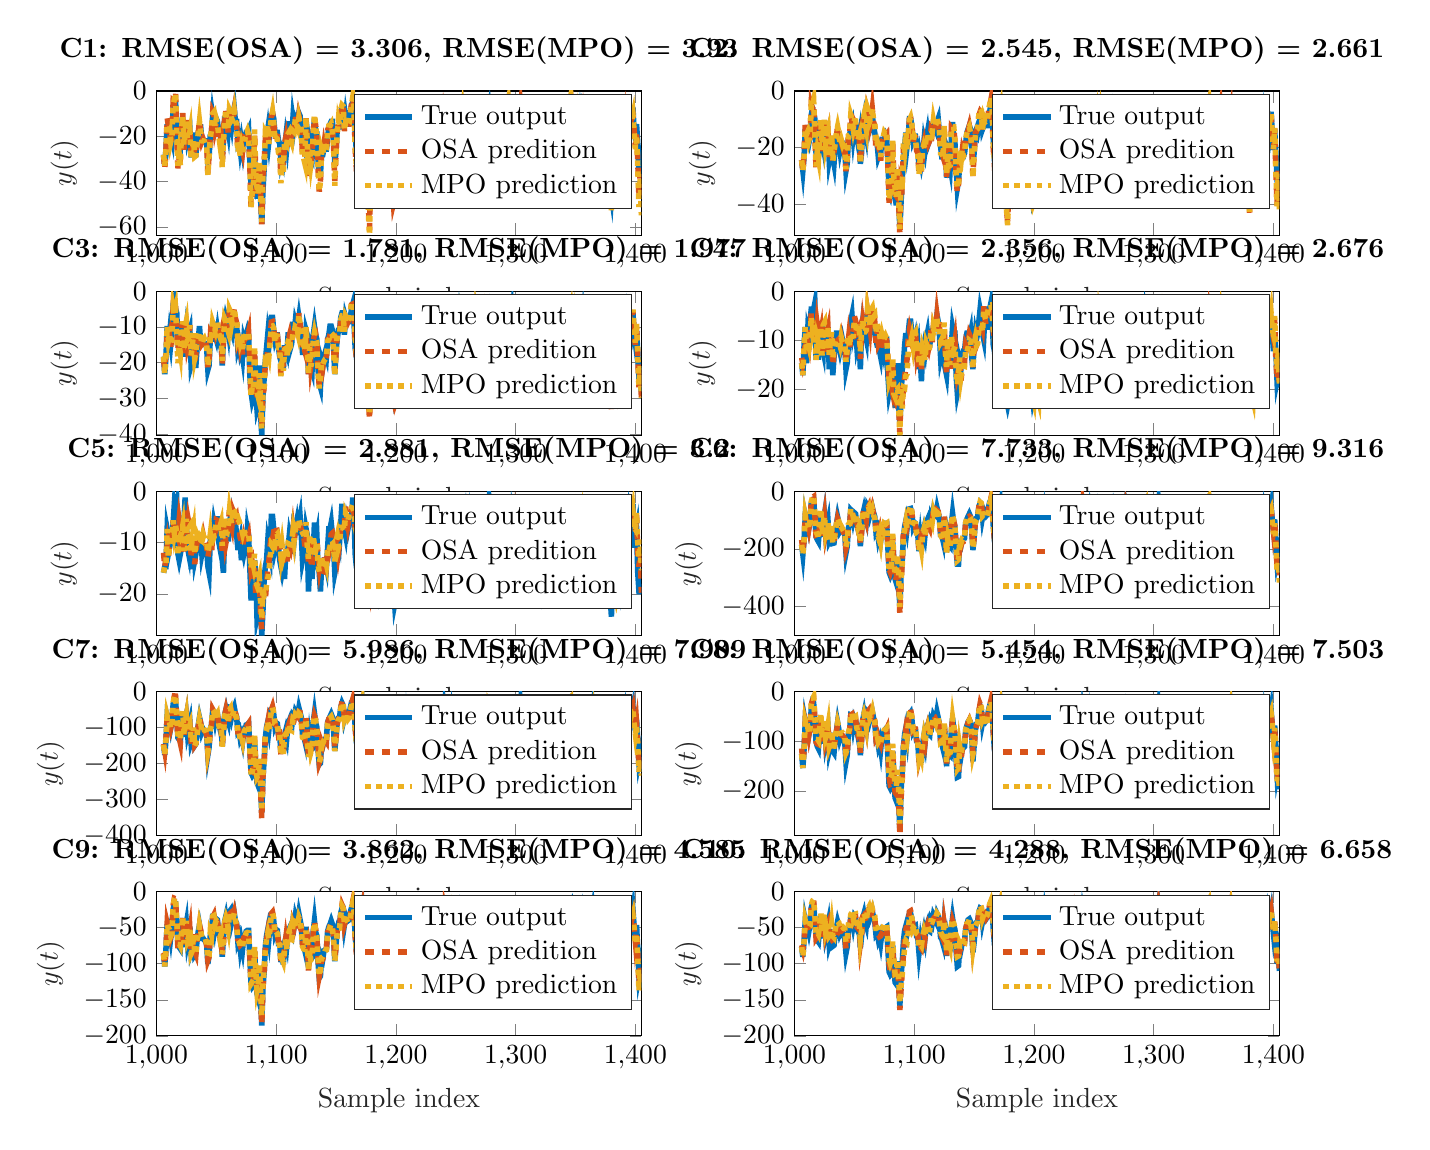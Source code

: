 % This file was created by matlab2tikz.
%
\definecolor{mycolor1}{rgb}{0.0,0.447,0.741}%
\definecolor{mycolor2}{rgb}{0.85,0.325,0.098}%
\definecolor{mycolor3}{rgb}{0.929,0.694,0.125}%
%
\begin{tikzpicture}

\begin{axis}[%
width=6.159cm,
height=1.831cm,
at={(0cm,10.169cm)},
scale only axis,
xmin=1000,
xmax=1405,
xlabel style={font=\color{white!15!black}},
xlabel={Sample index},
ymin=-63.557,
ymax=0,
ylabel style={font=\color{white!15!black}},
ylabel={$y(t)$},
axis background/.style={fill=white},
title style={font=\bfseries},
title={C1: RMSE(OSA) = 3.306, RMSE(MPO) = 3.93},
legend style={legend cell align=left, align=left, draw=white!15!black}
]
\addplot [color=mycolor1, line width=2.0pt]
  table[row sep=crcr]{%
1006	-28.076\\
1007	-32.959\\
1008	-25.635\\
1009	-14.648\\
1010	-20.752\\
1011	-17.09\\
1012	-18.311\\
1013	-20.752\\
1014	-7.324\\
1015	-4.883\\
1016	-4.883\\
1017	-13.428\\
1018	-23.193\\
1020	-25.635\\
1021	-19.531\\
1022	-12.207\\
1023	-24.414\\
1025	-14.648\\
1026	-20.752\\
1027	-18.311\\
1028	-17.09\\
1029	-29.297\\
1030	-25.635\\
1031	-18.311\\
1032	-28.076\\
1033	-28.076\\
1034	-21.973\\
1035	-18.311\\
1036	-15.869\\
1037	-15.869\\
1038	-21.973\\
1041	-21.973\\
1042	-23.193\\
1043	-30.518\\
1044	-29.297\\
1045	-19.531\\
1046	-18.311\\
1047	-10.986\\
1048	-14.648\\
1049	-15.869\\
1050	-12.207\\
1051	-13.428\\
1052	-18.311\\
1053	-19.531\\
1054	-18.311\\
1055	-29.297\\
1056	-21.973\\
1057	-12.207\\
1058	-12.207\\
1059	-13.428\\
1060	-17.09\\
1061	-9.766\\
1062	-10.986\\
1063	-14.648\\
1064	-9.766\\
1065	-7.324\\
1066	-13.428\\
1067	-13.428\\
1068	-21.973\\
1069	-20.752\\
1070	-25.635\\
1071	-21.973\\
1072	-25.635\\
1073	-20.752\\
1074	-20.752\\
1075	-18.311\\
1076	-18.311\\
1077	-17.09\\
1078	-30.518\\
1079	-41.504\\
1080	-41.504\\
1081	-42.725\\
1082	-28.076\\
1083	-37.842\\
1084	-46.387\\
1085	-46.387\\
1086	-35.4\\
1087	-47.607\\
1088	-58.594\\
1089	-43.945\\
1091	-24.414\\
1093	-17.09\\
1094	-21.973\\
1096	-12.207\\
1097	-9.766\\
1098	-12.207\\
1099	-18.311\\
1101	-18.311\\
1102	-21.973\\
1103	-23.193\\
1104	-30.518\\
1105	-28.076\\
1106	-30.518\\
1108	-20.752\\
1109	-24.414\\
1110	-18.311\\
1111	-13.428\\
1112	-19.531\\
1113	-20.752\\
1114	-12.207\\
1115	-15.869\\
1116	-12.207\\
1117	-13.428\\
1118	-13.428\\
1119	-9.766\\
1120	-10.986\\
1122	-23.193\\
1123	-25.635\\
1124	-26.855\\
1125	-15.869\\
1126	-20.752\\
1127	-32.959\\
1128	-24.414\\
1129	-28.076\\
1130	-29.297\\
1131	-18.311\\
1132	-12.207\\
1133	-17.09\\
1134	-18.311\\
1135	-30.518\\
1136	-36.621\\
1137	-36.621\\
1138	-28.076\\
1139	-28.076\\
1140	-25.635\\
1142	-25.635\\
1144	-15.869\\
1146	-13.428\\
1147	-13.428\\
1148	-20.752\\
1149	-31.738\\
1150	-26.855\\
1151	-17.09\\
1152	-15.869\\
1153	-15.869\\
1154	-9.766\\
1155	-7.324\\
1156	-7.324\\
1157	-15.869\\
1158	-10.986\\
1159	-14.648\\
1160	-14.648\\
1161	-13.428\\
1163	-6.104\\
1164	-4.883\\
1165	-7.324\\
1166	-18.311\\
1167	-26.855\\
1168	-28.076\\
1170	-13.428\\
1171	-10.986\\
1172	-6.104\\
1173	-12.207\\
1174	-14.648\\
1175	-18.311\\
1176	-26.855\\
1177	-39.063\\
1178	-47.607\\
1180	-37.842\\
1181	-28.076\\
1182	-30.518\\
1183	-31.738\\
1184	-34.18\\
1185	-24.414\\
1186	-23.193\\
1187	-23.193\\
1188	-21.973\\
1189	-23.193\\
1190	-18.311\\
1191	-30.518\\
1192	-37.842\\
1194	-18.311\\
1195	-18.311\\
1196	-30.518\\
1199	-45.166\\
1200	-45.166\\
1201	-34.18\\
1202	-32.959\\
1203	-36.621\\
1204	-41.504\\
1206	-17.09\\
1207	-23.193\\
1208	-20.752\\
1209	-13.428\\
1210	-18.311\\
1211	-19.531\\
1212	-14.648\\
1213	-13.428\\
1214	-15.869\\
1215	-13.428\\
1216	-17.09\\
1217	-25.635\\
1218	-25.635\\
1219	-15.869\\
1220	-14.648\\
1221	-24.414\\
1222	-40.283\\
1223	-29.297\\
1224	-20.752\\
1225	-14.648\\
1226	-18.311\\
1227	-15.869\\
1228	-12.207\\
1229	-13.428\\
1232	-20.752\\
1233	-15.869\\
1234	-23.193\\
1235	-29.297\\
1236	-25.635\\
1237	-20.752\\
1238	-23.193\\
1239	-30.518\\
1240	-21.973\\
1241	-8.545\\
1242	-13.428\\
1243	-13.428\\
1244	-17.09\\
1245	-17.09\\
1246	-13.428\\
1247	-17.09\\
1248	-19.531\\
1249	-13.428\\
1250	-15.869\\
1251	-15.869\\
1252	-12.207\\
1253	-15.869\\
1254	-9.766\\
1255	-10.986\\
1256	-8.545\\
1257	-8.545\\
1259	-20.752\\
1260	-24.414\\
1261	-35.4\\
1263	-13.428\\
1265	-10.986\\
1266	-13.428\\
1267	-10.986\\
1268	-12.207\\
1269	-14.648\\
1270	-24.414\\
1271	-21.973\\
1272	-26.855\\
1273	-23.193\\
1274	-17.09\\
1275	-13.428\\
1278	-6.104\\
1279	-9.766\\
1280	-14.648\\
1281	-18.311\\
1282	-18.311\\
1283	-19.531\\
1284	-29.297\\
1285	-25.635\\
1286	-18.311\\
1287	-24.414\\
1288	-24.414\\
1289	-31.738\\
1290	-26.855\\
1291	-17.09\\
1292	-9.766\\
1293	-6.104\\
1294	-7.324\\
1295	-9.766\\
1296	-8.545\\
1297	-8.545\\
1298	-12.207\\
1299	-17.09\\
1300	-15.869\\
1301	-15.869\\
1302	-19.531\\
1303	-13.428\\
1304	-4.883\\
1305	-9.766\\
1306	-21.973\\
1307	-19.531\\
1308	-21.973\\
1310	-14.648\\
1311	-19.531\\
1312	-25.635\\
1313	-25.635\\
1314	-19.531\\
1315	-26.855\\
1316	-26.855\\
1317	-23.193\\
1318	-28.076\\
1319	-26.855\\
1320	-20.752\\
1321	-19.531\\
1322	-29.297\\
1323	-40.283\\
1324	-30.518\\
1325	-18.311\\
1326	-17.09\\
1327	-18.311\\
1328	-21.973\\
1329	-26.855\\
1330	-19.531\\
1331	-19.531\\
1332	-26.855\\
1333	-28.076\\
1334	-20.752\\
1335	-14.648\\
1336	-20.752\\
1337	-34.18\\
1338	-30.518\\
1339	-31.738\\
1340	-21.973\\
1341	-17.09\\
1342	-17.09\\
1343	-10.986\\
1344	-6.104\\
1345	-6.104\\
1346	-4.883\\
1347	-10.986\\
1348	-19.531\\
1349	-18.311\\
1350	-15.869\\
1351	-14.648\\
1352	-20.752\\
1353	-14.648\\
1354	-9.766\\
1355	-13.428\\
1356	-8.545\\
1357	-10.986\\
1358	-18.311\\
1359	-23.193\\
1360	-17.09\\
1361	-9.766\\
1363	-12.207\\
1364	-9.766\\
1365	-13.428\\
1366	-31.738\\
1367	-25.635\\
1369	-37.842\\
1370	-36.621\\
1371	-26.855\\
1372	-20.752\\
1373	-18.311\\
1374	-21.973\\
1375	-23.193\\
1376	-29.297\\
1377	-29.297\\
1378	-36.621\\
1379	-42.725\\
1380	-46.387\\
1381	-37.842\\
1382	-35.4\\
1383	-40.283\\
1384	-31.738\\
1385	-34.18\\
1386	-31.738\\
1387	-18.311\\
1388	-12.207\\
1389	-13.428\\
1390	-18.311\\
1391	-17.09\\
1392	-8.545\\
1393	-14.648\\
1394	-13.428\\
1395	-6.104\\
1396	-10.986\\
1397	-12.207\\
1398	-7.324\\
1399	-18.311\\
1400	-20.752\\
1401	-14.648\\
1402	-23.193\\
1403	-37.842\\
1404	-32.959\\
1405	-37.842\\
};
\addlegendentry{True output}

\addplot [color=mycolor2, dashed, line width=2.0pt]
  table[row sep=crcr]{%
1006	-28.556\\
1007	-34.676\\
1008	-25.883\\
1009	-11.812\\
1010	-15.319\\
1011	-16.359\\
1012	-24.254\\
1013	-19.144\\
1014	-4.504\\
1015	-5.03\\
1016	-1.333\\
1017	-18.606\\
1018	-34.13\\
1019	-28.129\\
1020	-28.791\\
1021	-17.522\\
1022	-9.71\\
1023	-25.892\\
1024	-17.726\\
1025	-12.85\\
1026	-21.827\\
1027	-21.382\\
1028	-17.246\\
1029	-29.358\\
1030	-26.162\\
1031	-21.328\\
1032	-28.344\\
1033	-27.453\\
1034	-23.595\\
1036	-13.002\\
1037	-18.807\\
1038	-22.337\\
1039	-21.072\\
1040	-22.442\\
1041	-23.856\\
1042	-23.823\\
1043	-36.391\\
1044	-28.511\\
1045	-19.194\\
1046	-18.356\\
1047	-9.326\\
1048	-10.504\\
1049	-16.615\\
1050	-13.989\\
1051	-13.832\\
1052	-19.288\\
1053	-22.81\\
1054	-20.362\\
1055	-31.898\\
1056	-21.881\\
1057	-12.756\\
1058	-8.58\\
1059	-14.047\\
1060	-18.293\\
1061	-7.153\\
1062	-10.041\\
1063	-13.334\\
1064	-12.378\\
1065	-8.755\\
1066	-12.309\\
1067	-14.463\\
1068	-26.499\\
1069	-23.171\\
1070	-26.562\\
1071	-23.681\\
1072	-26.212\\
1073	-20.478\\
1074	-20.809\\
1075	-18.812\\
1076	-17.313\\
1077	-19.406\\
1078	-31.905\\
1079	-50.85\\
1080	-45.99\\
1081	-40.237\\
1082	-18.608\\
1083	-37.588\\
1084	-45.842\\
1085	-46.176\\
1086	-32.577\\
1087	-44.179\\
1088	-58.787\\
1089	-37.051\\
1090	-31.85\\
1091	-21.074\\
1092	-18.667\\
1093	-17.04\\
1094	-22.4\\
1095	-17.11\\
1096	-11.312\\
1097	-9.833\\
1098	-13.607\\
1099	-21.751\\
1100	-19.802\\
1101	-19.97\\
1102	-26.007\\
1103	-26.059\\
1104	-37.947\\
1105	-29.181\\
1106	-33.061\\
1107	-23.193\\
1108	-20.615\\
1109	-25.299\\
1110	-17.484\\
1111	-18.759\\
1112	-19.637\\
1113	-20.949\\
1114	-17.787\\
1115	-16.7\\
1116	-10.704\\
1117	-14.869\\
1118	-16.013\\
1119	-11.079\\
1120	-13.29\\
1121	-16.355\\
1122	-28.284\\
1123	-28.527\\
1124	-29.439\\
1125	-12.016\\
1126	-22.337\\
1127	-38.265\\
1128	-25.943\\
1129	-30.844\\
1130	-27.752\\
1131	-18.48\\
1132	-11.576\\
1133	-15.141\\
1134	-21.142\\
1135	-34.05\\
1136	-44.34\\
1137	-39.779\\
1138	-24.472\\
1139	-28.434\\
1140	-23.938\\
1141	-26.763\\
1142	-26.604\\
1143	-17.088\\
1144	-16.158\\
1145	-16.073\\
1146	-13.827\\
1147	-17.46\\
1148	-24.07\\
1149	-39.623\\
1150	-27.081\\
1151	-17.144\\
1152	-14.649\\
1153	-14.57\\
1154	-10.067\\
1155	-5.983\\
1156	-7.301\\
1157	-17.689\\
1158	-13.51\\
1159	-13.598\\
1160	-14.498\\
1161	-14.563\\
1162	-9.75\\
1163	-5.819\\
1164	-2.726\\
1165	-8.155\\
1166	-25.005\\
1167	-34.121\\
1168	-33.997\\
1169	-16.225\\
1170	-12.08\\
1171	-8.847\\
1172	-4.968\\
1173	-16.192\\
1174	-16.29\\
1175	-22.843\\
1176	-30.377\\
1177	-50.232\\
1178	-61.476\\
1179	-38.74\\
1180	-37.252\\
1181	-22.015\\
1182	-26.906\\
1183	-29.185\\
1184	-33.571\\
1185	-26.673\\
1186	-23.98\\
1187	-23.735\\
1188	-21.845\\
1189	-26.873\\
1190	-19.844\\
1191	-37.211\\
1192	-40.551\\
1193	-26.96\\
1194	-15.439\\
1195	-16.419\\
1196	-30.147\\
1197	-40.698\\
1198	-49.491\\
1199	-47.264\\
1200	-44.362\\
1201	-32.133\\
1202	-30.945\\
1203	-33.369\\
1204	-41.205\\
1205	-24.584\\
1206	-16.693\\
1207	-21.145\\
1208	-19.733\\
1209	-14.24\\
1210	-20.46\\
1211	-22.164\\
1212	-19.152\\
1213	-13.376\\
1214	-17.637\\
1215	-16.386\\
1216	-20.853\\
1217	-31.367\\
1218	-24.27\\
1219	-18.115\\
1220	-18.352\\
1221	-28.407\\
1222	-46.742\\
1223	-30.846\\
1224	-20.236\\
1225	-12.716\\
1226	-15.708\\
1227	-17.426\\
1228	-13.874\\
1229	-14.614\\
1231	-23.425\\
1232	-24.112\\
1233	-14.701\\
1234	-28.723\\
1235	-32.734\\
1236	-28.702\\
1237	-22.043\\
1238	-24.228\\
1239	-32.36\\
1240	-19.029\\
1241	-8.133\\
1242	-10.021\\
1243	-13.081\\
1244	-22.422\\
1245	-20.581\\
1246	-12.802\\
1247	-21.827\\
1248	-20.353\\
1249	-14.487\\
1250	-19.197\\
1251	-14.668\\
1252	-15.848\\
1253	-18.74\\
1254	-6.906\\
1255	-11.422\\
1256	-7.848\\
1257	-10.396\\
1258	-21.45\\
1259	-22.849\\
1260	-30.528\\
1261	-39.866\\
1262	-21.244\\
1263	-13.041\\
1264	-8.887\\
1265	-9.142\\
1266	-17.098\\
1267	-9.771\\
1268	-11.607\\
1269	-16.186\\
1270	-28.406\\
1271	-26.322\\
1272	-34.592\\
1273	-17.879\\
1274	-19.638\\
1275	-8.195\\
1276	-8.683\\
1277	-6.406\\
1278	-7.108\\
1279	-8.458\\
1280	-19.499\\
1281	-19.943\\
1282	-21.097\\
1283	-20.863\\
1284	-38.23\\
1285	-32.451\\
1286	-18.428\\
1287	-24.72\\
1288	-24.315\\
1289	-33.771\\
1290	-24.035\\
1291	-17.897\\
1292	-7.342\\
1293	-6.062\\
1294	-5.469\\
1295	-8.873\\
1296	-10.231\\
1297	-8.941\\
1298	-13.769\\
1299	-19.694\\
1300	-17.668\\
1302	-19.487\\
1303	-9.391\\
1304	-5.659\\
1305	-12.006\\
1306	-23.738\\
1307	-19.901\\
1308	-23.324\\
1309	-19.886\\
1310	-13.272\\
1311	-19.26\\
1312	-28.796\\
1313	-29.177\\
1314	-17.4\\
1315	-34.841\\
1316	-24.128\\
1317	-22.334\\
1318	-27.98\\
1320	-22.242\\
1321	-17.547\\
1322	-28.319\\
1323	-48.162\\
1324	-32.207\\
1325	-13.693\\
1326	-15.337\\
1327	-15.925\\
1328	-25.641\\
1329	-29.502\\
1330	-19.33\\
1331	-23.75\\
1332	-27.897\\
1333	-31.317\\
1334	-19.455\\
1335	-16.489\\
1336	-20.122\\
1337	-36.55\\
1338	-35.014\\
1339	-30.803\\
1340	-15.824\\
1341	-17.985\\
1342	-16.434\\
1344	-6.06\\
1345	-3.658\\
1346	-3.027\\
1347	-14.506\\
1348	-22.8\\
1349	-23.269\\
1350	-16.578\\
1351	-15.774\\
1352	-19.73\\
1353	-9.819\\
1354	-14.356\\
1355	-11.668\\
1356	-8.634\\
1357	-12.724\\
1358	-22.232\\
1359	-28.088\\
1360	-13.634\\
1361	-11.204\\
1362	-7.805\\
1363	-11.801\\
1364	-8.593\\
1365	-22.174\\
1366	-40.396\\
1367	-23.129\\
1368	-34.806\\
1369	-40.836\\
1370	-37.213\\
1371	-28.269\\
1372	-17.361\\
1373	-18.835\\
1374	-20.85\\
1375	-25.929\\
1376	-30.208\\
1377	-28.699\\
1378	-40.655\\
1379	-46.433\\
1380	-51.76\\
1381	-29.983\\
1382	-34.059\\
1383	-39.255\\
1384	-27.315\\
1385	-38.325\\
1386	-29.024\\
1387	-17.107\\
1388	-12.985\\
1389	-10.396\\
1390	-20.529\\
1391	-17.353\\
1392	-11.334\\
1393	-15.536\\
1394	-11.491\\
1395	-9.188\\
1396	-11.293\\
1397	-12.221\\
1398	-10.689\\
1399	-17.17\\
1400	-24.499\\
1401	-18.983\\
1402	-30.845\\
1403	-47.201\\
1404	-36.653\\
1405	-47.956\\
};
\addlegendentry{OSA predition}

\addplot [color=mycolor3, dotted, line width=2.0pt]
  table[row sep=crcr]{%
1006	-28.076\\
1007	-32.959\\
1008	-25.635\\
1009	-14.648\\
1010	-15.319\\
1011	-15.53\\
1012	-22.275\\
1013	-19.866\\
1014	-5.88\\
1015	-3.821\\
1016	-0.996\\
1017	-17.766\\
1018	-32.991\\
1019	-27.762\\
1020	-32.688\\
1021	-17.254\\
1022	-11.133\\
1023	-23.805\\
1024	-17.992\\
1025	-12.602\\
1026	-21.017\\
1027	-20.924\\
1028	-17.907\\
1029	-30.232\\
1030	-26.352\\
1031	-21.658\\
1032	-29.008\\
1033	-28.563\\
1034	-23.451\\
1035	-18.515\\
1036	-13.431\\
1037	-18.154\\
1038	-21.964\\
1039	-21.988\\
1040	-22.12\\
1041	-23.97\\
1042	-24.088\\
1043	-37.133\\
1044	-28.57\\
1045	-21.16\\
1046	-16.814\\
1047	-10.079\\
1048	-9.404\\
1049	-15.744\\
1050	-12.462\\
1051	-14.437\\
1052	-19.349\\
1053	-23.268\\
1054	-21.113\\
1055	-33.627\\
1056	-22.488\\
1057	-13.558\\
1058	-8.029\\
1059	-13.679\\
1060	-16.92\\
1061	-8.27\\
1062	-9.466\\
1063	-12.615\\
1064	-11.755\\
1065	-8.744\\
1066	-13.381\\
1067	-14.642\\
1068	-27.157\\
1069	-24.067\\
1070	-28.627\\
1071	-24.688\\
1072	-27.476\\
1073	-21.178\\
1074	-21.129\\
1075	-18.783\\
1076	-17.495\\
1077	-19.391\\
1078	-32.038\\
1079	-51.2\\
1080	-44.942\\
1081	-42.949\\
1082	-16.972\\
1083	-36.188\\
1084	-42.243\\
1085	-45.581\\
1086	-31.183\\
1087	-44.329\\
1088	-57.798\\
1089	-36.836\\
1090	-33.13\\
1091	-18.623\\
1092	-19.723\\
1093	-14.9\\
1094	-23.312\\
1095	-16.555\\
1096	-12.209\\
1097	-9.214\\
1098	-13.696\\
1099	-21.837\\
1100	-20.746\\
1101	-21.283\\
1102	-27.209\\
1103	-27.574\\
1104	-40.667\\
1105	-30.048\\
1106	-36.587\\
1107	-21.953\\
1108	-22.195\\
1109	-23.162\\
1110	-18.934\\
1111	-18.0\\
1112	-20.916\\
1113	-22.469\\
1114	-17.601\\
1115	-18.112\\
1116	-12.446\\
1117	-14.589\\
1118	-16.141\\
1119	-11.953\\
1120	-14.383\\
1121	-17.393\\
1122	-29.864\\
1123	-29.694\\
1124	-31.882\\
1125	-11.664\\
1126	-22.761\\
1127	-37.502\\
1128	-26.871\\
1129	-32.307\\
1130	-28.189\\
1131	-19.377\\
1132	-10.335\\
1133	-15.634\\
1134	-20.07\\
1135	-33.512\\
1136	-44.291\\
1137	-39.988\\
1138	-26.17\\
1139	-28.077\\
1140	-22.799\\
1141	-26.971\\
1142	-25.68\\
1143	-18.275\\
1144	-15.367\\
1145	-15.207\\
1146	-14.338\\
1147	-17.784\\
1148	-25.054\\
1149	-41.788\\
1150	-27.724\\
1151	-19.484\\
1152	-12.841\\
1153	-14.991\\
1154	-8.385\\
1155	-6.216\\
1156	-6.753\\
1157	-17.369\\
1158	-13.609\\
1159	-14.522\\
1160	-15.085\\
1161	-14.334\\
1163	-6.073\\
1164	-2.666\\
1165	-7.611\\
1166	-24.438\\
1167	-33.275\\
1168	-35.989\\
1169	-16.946\\
1170	-12.682\\
1171	-5.71\\
1172	-4.777\\
1173	-14.303\\
1174	-16.575\\
1175	-23.256\\
1176	-32.073\\
1177	-53.298\\
1178	-63.557\\
1179	-36.855\\
1180	-42.162\\
1181	-15.386\\
1182	-29.084\\
1183	-23.506\\
1184	-34.45\\
1185	-23.663\\
1186	-25.879\\
1187	-23.346\\
1188	-22.948\\
1189	-26.612\\
1190	-20.55\\
1191	-38.69\\
1192	-41.404\\
1193	-29.007\\
1194	-14.256\\
1195	-15.305\\
1196	-28.254\\
1197	-39.028\\
1198	-47.318\\
1199	-46.746\\
1200	-46.352\\
1201	-31.102\\
1202	-31.274\\
1203	-32.078\\
1204	-41.12\\
1205	-23.398\\
1206	-17.454\\
1207	-19.083\\
1208	-20.889\\
1209	-12.575\\
1210	-21.339\\
1211	-22.115\\
1212	-20.59\\
1213	-14.407\\
1214	-19.334\\
1215	-16.205\\
1216	-22.582\\
1217	-33.403\\
1218	-26.28\\
1219	-19.637\\
1220	-17.686\\
1221	-30.396\\
1222	-49.548\\
1223	-31.0\\
1224	-21.767\\
1225	-11.088\\
1226	-15.237\\
1227	-15.586\\
1228	-13.702\\
1229	-15.271\\
1230	-19.748\\
1231	-24.574\\
1232	-26.168\\
1233	-16.523\\
1234	-30.603\\
1235	-33.942\\
1236	-31.287\\
1237	-22.558\\
1238	-25.831\\
1239	-33.043\\
1240	-19.719\\
1241	-7.96\\
1242	-8.421\\
1243	-12.674\\
1244	-20.667\\
1245	-20.897\\
1246	-14.397\\
1247	-22.872\\
1248	-21.192\\
1249	-16.465\\
1250	-19.527\\
1251	-16.121\\
1252	-16.619\\
1253	-19.303\\
1254	-8.89\\
1255	-11.416\\
1256	-7.035\\
1257	-10.499\\
1258	-21.388\\
1259	-24.222\\
1260	-33.567\\
1261	-43.881\\
1262	-22.928\\
1263	-13.042\\
1264	-6.465\\
1265	-8.616\\
1266	-14.841\\
1267	-10.4\\
1268	-12.042\\
1269	-15.708\\
1270	-28.483\\
1271	-26.89\\
1272	-36.555\\
1273	-18.838\\
1274	-21.442\\
1275	-5.178\\
1276	-9.89\\
1277	-2.388\\
1278	-7.525\\
1279	-6.818\\
1280	-18.581\\
1281	-19.727\\
1282	-22.031\\
1283	-21.686\\
1284	-40.235\\
1285	-33.256\\
1286	-21.821\\
1287	-26.387\\
1288	-24.91\\
1289	-34.884\\
1290	-24.024\\
1291	-18.633\\
1292	-5.952\\
1293	-6.407\\
1294	-3.737\\
1295	-9.152\\
1296	-8.89\\
1297	-9.214\\
1298	-13.866\\
1299	-20.212\\
1300	-18.654\\
1301	-19.984\\
1302	-20.923\\
1303	-10.331\\
1304	-4.656\\
1305	-10.803\\
1306	-23.692\\
1307	-20.239\\
1308	-24.01\\
1309	-20.22\\
1310	-14.097\\
1311	-19.518\\
1312	-28.743\\
1313	-29.4\\
1314	-18.573\\
1315	-36.023\\
1316	-23.581\\
1317	-25.23\\
1318	-25.953\\
1319	-26.441\\
1320	-21.044\\
1321	-18.006\\
1322	-28.149\\
1323	-47.683\\
1324	-30.475\\
1325	-16.429\\
1326	-12.855\\
1327	-14.859\\
1328	-23.922\\
1329	-28.532\\
1330	-20.511\\
1331	-24.008\\
1332	-28.666\\
1333	-32.93\\
1334	-19.2\\
1335	-17.606\\
1336	-19.017\\
1337	-37.357\\
1338	-34.583\\
1339	-32.023\\
1340	-16.254\\
1341	-16.289\\
1342	-14.475\\
1343	-11.977\\
1344	-5.381\\
1345	-4.343\\
1346	-2.095\\
1347	-13.543\\
1348	-22.011\\
1349	-23.232\\
1350	-17.708\\
1351	-17.394\\
1352	-20.37\\
1353	-10.39\\
1354	-13.022\\
1355	-11.17\\
1356	-9.969\\
1357	-11.716\\
1358	-22.811\\
1359	-29.189\\
1360	-15.341\\
1361	-11.807\\
1362	-6.358\\
1363	-12.085\\
1364	-6.699\\
1365	-21.24\\
1366	-40.466\\
1367	-24.701\\
1368	-38.956\\
1369	-41.387\\
1370	-39.455\\
1371	-28.104\\
1372	-17.709\\
1373	-18.209\\
1374	-19.634\\
1375	-25.964\\
1376	-29.595\\
1377	-29.739\\
1378	-40.913\\
1379	-46.32\\
1380	-52.574\\
1381	-28.602\\
1382	-35.833\\
1383	-35.114\\
1384	-30.296\\
1385	-36.091\\
1386	-29.594\\
1387	-17.963\\
1388	-11.656\\
1389	-10.958\\
1390	-19.889\\
1391	-16.879\\
1392	-12.335\\
1393	-15.802\\
1394	-12.987\\
1395	-8.597\\
1396	-11.602\\
1397	-13.215\\
1398	-10.658\\
1399	-18.239\\
1400	-25.623\\
1401	-19.386\\
1402	-33.191\\
1403	-51.222\\
1404	-38.214\\
1405	-54.832\\
};
\addlegendentry{MPO prediction}

\end{axis}

\begin{axis}[%
width=6.159cm,
height=1.831cm,
at={(8.104cm,10.169cm)},
scale only axis,
xmin=1000,
xmax=1405,
xlabel style={font=\color{white!15!black}},
xlabel={Sample index},
ymin=-50.759,
ymax=0,
ylabel style={font=\color{white!15!black}},
ylabel={$y(t)$},
axis background/.style={fill=white},
title style={font=\bfseries},
title={C2: RMSE(OSA) = 2.545, RMSE(MPO) = 2.661},
legend style={legend cell align=left, align=left, draw=white!15!black}
]
\addplot [color=mycolor1, line width=2.0pt]
  table[row sep=crcr]{%
1006	-24.414\\
1007	-28.076\\
1008	-23.193\\
1009	-13.428\\
1010	-17.09\\
1011	-17.09\\
1012	-18.311\\
1013	-15.869\\
1014	-8.545\\
1015	-6.104\\
1016	-7.324\\
1017	-9.766\\
1018	-21.973\\
1019	-23.193\\
1020	-23.193\\
1021	-19.531\\
1022	-10.986\\
1023	-17.09\\
1024	-19.531\\
1025	-13.428\\
1026	-18.311\\
1027	-19.531\\
1028	-14.648\\
1029	-24.414\\
1030	-21.973\\
1031	-15.869\\
1032	-23.193\\
1033	-25.635\\
1034	-19.531\\
1036	-14.648\\
1037	-17.09\\
1038	-20.752\\
1039	-18.311\\
1040	-18.311\\
1042	-20.752\\
1043	-28.076\\
1044	-25.635\\
1045	-17.09\\
1046	-15.869\\
1047	-12.207\\
1048	-10.986\\
1049	-15.869\\
1050	-12.207\\
1051	-12.207\\
1052	-15.869\\
1053	-18.311\\
1054	-15.869\\
1055	-25.635\\
1056	-21.973\\
1057	-12.207\\
1058	-9.766\\
1059	-13.428\\
1060	-15.869\\
1061	-10.986\\
1062	-10.986\\
1063	-12.207\\
1064	-9.766\\
1065	-8.545\\
1066	-12.207\\
1068	-17.09\\
1069	-18.311\\
1070	-23.193\\
1071	-21.973\\
1072	-21.973\\
1073	-17.09\\
1075	-17.09\\
1076	-15.869\\
1077	-17.09\\
1078	-24.414\\
1079	-35.4\\
1080	-36.621\\
1081	-34.18\\
1082	-24.414\\
1083	-29.297\\
1084	-36.621\\
1085	-40.283\\
1086	-31.738\\
1087	-37.842\\
1088	-48.828\\
1089	-39.063\\
1090	-30.518\\
1091	-25.635\\
1092	-19.531\\
1093	-14.648\\
1094	-19.531\\
1095	-15.869\\
1096	-9.766\\
1097	-9.766\\
1098	-12.207\\
1099	-17.09\\
1100	-15.869\\
1101	-15.869\\
1102	-19.531\\
1103	-19.531\\
1104	-28.076\\
1105	-23.193\\
1106	-25.635\\
1107	-23.193\\
1108	-18.311\\
1109	-20.752\\
1110	-17.09\\
1111	-14.648\\
1112	-18.311\\
1114	-15.869\\
1116	-10.986\\
1118	-13.428\\
1119	-10.986\\
1120	-9.766\\
1122	-19.531\\
1123	-23.193\\
1124	-23.193\\
1125	-17.09\\
1126	-18.311\\
1127	-30.518\\
1128	-23.193\\
1129	-24.414\\
1130	-26.855\\
1131	-17.09\\
1132	-10.986\\
1133	-17.09\\
1134	-18.311\\
1135	-26.855\\
1136	-34.18\\
1137	-31.738\\
1138	-25.635\\
1140	-23.193\\
1141	-23.193\\
1142	-21.973\\
1144	-14.648\\
1146	-12.207\\
1147	-13.428\\
1149	-25.635\\
1150	-21.973\\
1151	-14.648\\
1152	-13.428\\
1153	-14.648\\
1154	-12.207\\
1155	-8.545\\
1156	-8.545\\
1157	-13.428\\
1158	-12.207\\
1161	-12.207\\
1162	-8.545\\
1163	-7.324\\
1164	-4.883\\
1165	-7.324\\
1166	-17.09\\
1167	-24.414\\
1168	-24.414\\
1169	-19.531\\
1170	-12.207\\
1171	-12.207\\
1172	-8.545\\
1173	-10.986\\
1174	-14.648\\
1175	-14.648\\
1177	-34.18\\
1178	-40.283\\
1179	-32.959\\
1180	-31.738\\
1181	-23.193\\
1182	-25.635\\
1184	-28.076\\
1185	-21.973\\
1187	-19.531\\
1188	-19.531\\
1189	-21.973\\
1190	-19.531\\
1191	-23.193\\
1192	-29.297\\
1193	-24.414\\
1194	-14.648\\
1195	-15.869\\
1196	-25.635\\
1197	-32.959\\
1198	-35.4\\
1199	-39.063\\
1200	-37.842\\
1201	-30.518\\
1202	-26.855\\
1203	-30.518\\
1204	-35.4\\
1205	-25.635\\
1206	-14.648\\
1207	-19.531\\
1208	-20.752\\
1209	-12.207\\
1210	-13.428\\
1211	-18.311\\
1212	-14.648\\
1213	-12.207\\
1214	-18.311\\
1215	-10.986\\
1216	-14.648\\
1217	-24.414\\
1218	-21.973\\
1219	-14.648\\
1220	-14.648\\
1221	-20.752\\
1222	-34.18\\
1223	-28.076\\
1224	-15.869\\
1225	-14.648\\
1226	-14.648\\
1227	-12.207\\
1228	-10.986\\
1229	-10.986\\
1230	-13.428\\
1231	-17.09\\
1232	-19.531\\
1233	-14.648\\
1234	-19.531\\
1235	-26.855\\
1236	-23.193\\
1237	-17.09\\
1238	-21.973\\
1239	-25.635\\
1240	-21.973\\
1241	-8.545\\
1242	-12.207\\
1243	-13.428\\
1244	-15.869\\
1245	-15.869\\
1246	-10.986\\
1247	-17.09\\
1248	-15.869\\
1249	-10.986\\
1250	-14.648\\
1251	-14.648\\
1252	-12.207\\
1253	-14.648\\
1254	-10.986\\
1255	-9.766\\
1256	-12.207\\
1257	-8.545\\
1258	-17.09\\
1259	-18.311\\
1260	-20.752\\
1261	-29.297\\
1262	-20.752\\
1263	-10.986\\
1264	-10.986\\
1265	-8.545\\
1266	-13.428\\
1267	-12.207\\
1268	-9.766\\
1269	-15.869\\
1270	-19.531\\
1271	-20.752\\
1272	-23.193\\
1273	-23.193\\
1274	-17.09\\
1275	-15.869\\
1276	-10.986\\
1277	-10.986\\
1278	-7.324\\
1279	-8.545\\
1280	-10.986\\
1281	-17.09\\
1282	-18.311\\
1283	-17.09\\
1284	-24.414\\
1285	-25.635\\
1286	-15.869\\
1289	-26.855\\
1290	-25.635\\
1291	-17.09\\
1292	-10.986\\
1293	-7.324\\
1294	-6.104\\
1295	-8.545\\
1296	-9.766\\
1297	-8.545\\
1298	-10.986\\
1299	-17.09\\
1300	-15.869\\
1301	-13.428\\
1302	-15.869\\
1303	-12.207\\
1304	-6.104\\
1305	-9.766\\
1306	-20.752\\
1307	-17.09\\
1308	-18.311\\
1309	-15.869\\
1310	-10.986\\
1312	-23.193\\
1313	-23.193\\
1314	-17.09\\
1315	-26.855\\
1316	-25.635\\
1317	-18.311\\
1318	-23.193\\
1319	-25.635\\
1320	-19.531\\
1321	-15.869\\
1322	-24.414\\
1323	-35.4\\
1324	-29.297\\
1325	-17.09\\
1326	-17.09\\
1327	-18.311\\
1329	-23.193\\
1330	-19.531\\
1331	-17.09\\
1332	-24.414\\
1333	-25.635\\
1334	-18.311\\
1335	-15.869\\
1336	-18.311\\
1337	-28.076\\
1338	-26.855\\
1339	-24.414\\
1340	-19.531\\
1341	-17.09\\
1342	-18.311\\
1343	-13.428\\
1344	-6.104\\
1346	-6.104\\
1347	-9.766\\
1348	-19.531\\
1349	-15.869\\
1351	-13.428\\
1352	-17.09\\
1354	-9.766\\
1355	-12.207\\
1356	-9.766\\
1357	-8.545\\
1358	-17.09\\
1359	-20.752\\
1360	-17.09\\
1361	-10.986\\
1362	-10.986\\
1363	-13.428\\
1364	-9.766\\
1365	-10.986\\
1366	-28.076\\
1367	-20.752\\
1368	-25.635\\
1369	-35.4\\
1370	-30.518\\
1372	-18.311\\
1373	-18.311\\
1374	-19.531\\
1375	-21.973\\
1376	-25.635\\
1377	-25.635\\
1378	-31.738\\
1379	-34.18\\
1380	-41.504\\
1381	-32.959\\
1382	-28.076\\
1383	-35.4\\
1384	-26.855\\
1385	-29.297\\
1386	-28.076\\
1387	-17.09\\
1388	-10.986\\
1389	-12.207\\
1390	-17.09\\
1391	-14.648\\
1392	-9.766\\
1393	-13.428\\
1394	-13.428\\
1395	-7.324\\
1396	-8.545\\
1397	-12.207\\
1398	-7.324\\
1399	-14.648\\
1400	-20.752\\
1401	-13.428\\
1403	-30.518\\
1404	-29.297\\
1405	-35.4\\
};
\addlegendentry{True output}

\addplot [color=mycolor2, dashed, line width=2.0pt]
  table[row sep=crcr]{%
1006	-24.352\\
1007	-28.239\\
1008	-21.779\\
1009	-11.97\\
1010	-15.299\\
1011	-14.648\\
1012	-18.316\\
1013	-16.461\\
1014	-4.742\\
1015	-6.12\\
1016	-4.459\\
1017	-15.192\\
1018	-27.332\\
1019	-21.896\\
1020	-21.851\\
1021	-14.757\\
1022	-10.13\\
1023	-22.699\\
1024	-13.134\\
1025	-10.004\\
1026	-21.387\\
1027	-16.536\\
1028	-14.691\\
1029	-24.015\\
1030	-22.686\\
1031	-15.879\\
1032	-24.638\\
1033	-21.315\\
1034	-18.269\\
1035	-16.358\\
1036	-12.334\\
1038	-19.306\\
1039	-18.038\\
1040	-19.47\\
1041	-17.695\\
1042	-20.004\\
1043	-28.231\\
1044	-24.006\\
1045	-15.88\\
1046	-16.055\\
1047	-8.718\\
1048	-10.597\\
1049	-14.155\\
1050	-10.818\\
1051	-11.677\\
1052	-16.383\\
1053	-18.065\\
1054	-16.193\\
1055	-25.919\\
1057	-10.868\\
1058	-9.931\\
1059	-11.002\\
1060	-14.131\\
1061	-7.071\\
1062	-8.697\\
1063	-12.166\\
1064	-10.185\\
1065	-6.364\\
1066	-10.821\\
1067	-12.301\\
1068	-20.376\\
1069	-18.858\\
1070	-19.806\\
1071	-19.174\\
1072	-24.54\\
1073	-18.31\\
1074	-15.656\\
1075	-14.777\\
1076	-15.782\\
1077	-15.228\\
1078	-26.666\\
1079	-39.333\\
1080	-36.456\\
1081	-35.906\\
1082	-18.307\\
1083	-31.328\\
1084	-36.286\\
1085	-36.943\\
1086	-27.757\\
1088	-50.759\\
1089	-30.784\\
1090	-31.875\\
1091	-20.149\\
1092	-19.057\\
1093	-17.712\\
1094	-18.399\\
1095	-15.61\\
1096	-9.997\\
1097	-9.675\\
1098	-11.209\\
1099	-18.412\\
1100	-15.838\\
1101	-16.25\\
1102	-21.035\\
1103	-21.835\\
1104	-28.62\\
1105	-23.028\\
1106	-28.331\\
1107	-20.35\\
1108	-18.436\\
1109	-21.577\\
1110	-15.631\\
1111	-15.695\\
1112	-18.374\\
1113	-17.432\\
1114	-13.724\\
1115	-14.571\\
1116	-10.923\\
1117	-12.053\\
1118	-12.2\\
1119	-9.001\\
1120	-12.182\\
1121	-14.197\\
1122	-21.966\\
1123	-21.618\\
1124	-23.033\\
1125	-13.126\\
1126	-21.227\\
1127	-30.483\\
1128	-22.528\\
1129	-26.896\\
1130	-25.908\\
1131	-13.11\\
1132	-13.72\\
1133	-13.075\\
1134	-17.533\\
1135	-31.043\\
1136	-35.763\\
1137	-32.771\\
1138	-24.667\\
1139	-24.609\\
1140	-21.25\\
1141	-22.89\\
1142	-23.178\\
1143	-16.216\\
1144	-15.015\\
1145	-13.912\\
1146	-12.285\\
1147	-14.657\\
1148	-19.733\\
1149	-29.965\\
1150	-21.91\\
1151	-14.728\\
1152	-14.327\\
1153	-12.738\\
1154	-8.533\\
1155	-7.336\\
1156	-7.988\\
1157	-14.401\\
1158	-10.151\\
1159	-11.456\\
1160	-11.648\\
1161	-11.412\\
1162	-7.371\\
1164	-3.101\\
1165	-7.723\\
1166	-20.117\\
1167	-26.525\\
1168	-25.592\\
1169	-16.057\\
1170	-10.853\\
1171	-9.265\\
1172	-6.409\\
1173	-15.664\\
1174	-12.748\\
1175	-18.073\\
1176	-23.887\\
1177	-41.766\\
1178	-45.912\\
1179	-33.434\\
1180	-33.834\\
1181	-17.34\\
1182	-25.872\\
1183	-23.728\\
1184	-28.865\\
1185	-22.874\\
1186	-20.822\\
1187	-20.523\\
1188	-19.203\\
1189	-22.505\\
1190	-17.302\\
1191	-29.538\\
1192	-33.76\\
1193	-20.769\\
1194	-15.106\\
1195	-15.886\\
1196	-25.095\\
1197	-32.261\\
1198	-38.256\\
1199	-40.495\\
1200	-37.97\\
1201	-27.489\\
1202	-27.187\\
1203	-29.232\\
1204	-35.156\\
1205	-22.026\\
1206	-16.805\\
1207	-19.218\\
1208	-17.164\\
1209	-13.582\\
1210	-17.256\\
1211	-17.587\\
1212	-14.871\\
1213	-13.229\\
1214	-14.725\\
1215	-14.484\\
1216	-18.097\\
1217	-24.393\\
1218	-20.904\\
1219	-15.957\\
1220	-15.23\\
1221	-21.741\\
1222	-40.207\\
1223	-23.858\\
1224	-15.703\\
1225	-13.875\\
1226	-14.342\\
1227	-15.174\\
1228	-11.225\\
1229	-11.994\\
1230	-14.849\\
1231	-17.852\\
1232	-20.596\\
1233	-12.654\\
1234	-23.799\\
1235	-26.118\\
1236	-21.866\\
1237	-20.882\\
1238	-19.112\\
1239	-27.3\\
1241	-7.539\\
1242	-11.734\\
1243	-10.736\\
1244	-18.92\\
1245	-15.276\\
1246	-11.162\\
1247	-18.905\\
1248	-16.603\\
1249	-12.434\\
1250	-14.75\\
1251	-13.636\\
1252	-12.386\\
1253	-14.932\\
1254	-8.116\\
1255	-11.281\\
1256	-7.235\\
1257	-9.459\\
1258	-16.488\\
1259	-18.307\\
1260	-24.042\\
1261	-34.764\\
1262	-18.342\\
1263	-10.781\\
1264	-9.77\\
1265	-8.63\\
1266	-14.633\\
1267	-6.967\\
1268	-10.714\\
1269	-13.242\\
1270	-25.943\\
1271	-20.734\\
1272	-27.458\\
1273	-16.66\\
1274	-16.492\\
1275	-9.774\\
1276	-9.393\\
1277	-7.766\\
1278	-6.312\\
1279	-9.096\\
1280	-14.135\\
1281	-16.013\\
1282	-14.463\\
1283	-17.529\\
1284	-31.161\\
1285	-24.567\\
1286	-16.01\\
1287	-21.216\\
1288	-19.137\\
1289	-28.926\\
1290	-20.907\\
1291	-14.57\\
1292	-10.077\\
1293	-8.617\\
1294	-6.604\\
1295	-6.885\\
1296	-7.477\\
1297	-7.183\\
1298	-10.057\\
1299	-17.325\\
1300	-14.09\\
1301	-14.843\\
1302	-15.835\\
1303	-7.837\\
1304	-4.669\\
1305	-10.796\\
1306	-18.388\\
1307	-16.025\\
1308	-18.918\\
1309	-15.014\\
1310	-11.518\\
1311	-16.611\\
1312	-21.991\\
1313	-22.72\\
1314	-13.676\\
1315	-27.429\\
1316	-21.073\\
1317	-19.85\\
1318	-23.912\\
1320	-18.238\\
1321	-16.462\\
1322	-26.412\\
1323	-36.569\\
1324	-25.39\\
1325	-14.884\\
1326	-16.21\\
1327	-14.539\\
1328	-21.43\\
1329	-24.538\\
1330	-17.059\\
1331	-19.732\\
1332	-23.826\\
1333	-25.368\\
1334	-17.688\\
1335	-14.584\\
1336	-17.789\\
1337	-32.458\\
1338	-25.48\\
1339	-25.736\\
1340	-15.962\\
1341	-15.124\\
1342	-15.427\\
1343	-10.988\\
1344	-7.656\\
1345	-5.452\\
1346	-3.604\\
1347	-12.074\\
1348	-16.234\\
1349	-19.553\\
1350	-12.68\\
1351	-13.842\\
1352	-16.616\\
1353	-7.994\\
1354	-11.607\\
1355	-10.231\\
1356	-6.695\\
1357	-11.828\\
1358	-18.298\\
1359	-21.379\\
1360	-11.69\\
1361	-9.711\\
1362	-9.377\\
1363	-9.654\\
1364	-7.342\\
1365	-18.646\\
1366	-32.923\\
1367	-18.317\\
1368	-28.193\\
1369	-31.91\\
1370	-30.819\\
1371	-24.182\\
1372	-16.168\\
1373	-17.542\\
1374	-18.002\\
1375	-22.086\\
1376	-24.835\\
1377	-24.178\\
1378	-33.534\\
1379	-38.092\\
1380	-42.841\\
1381	-25.246\\
1382	-31.084\\
1383	-32.122\\
1384	-25.336\\
1385	-32.598\\
1386	-25.128\\
1387	-15.845\\
1388	-14.59\\
1389	-11.107\\
1390	-16.21\\
1391	-14.338\\
1392	-9.625\\
1393	-14.047\\
1394	-9.598\\
1395	-8.178\\
1396	-10.464\\
1397	-9.842\\
1398	-8.013\\
1399	-15.053\\
1400	-20.505\\
1401	-13.134\\
1402	-28.33\\
1403	-40.349\\
1404	-28.088\\
1405	-37.378\\
};
\addlegendentry{OSA predition}

\addplot [color=mycolor3, dotted, line width=2.0pt]
  table[row sep=crcr]{%
1006	-24.414\\
1007	-28.076\\
1008	-23.193\\
1009	-13.428\\
1010	-15.299\\
1011	-14.37\\
1012	-17.37\\
1013	-15.718\\
1014	-4.982\\
1015	-5.349\\
1016	-3.284\\
1018	-26.58\\
1019	-21.447\\
1020	-23.779\\
1021	-13.877\\
1022	-9.973\\
1023	-20.709\\
1024	-14.042\\
1025	-10.152\\
1026	-18.769\\
1027	-16.238\\
1028	-14.424\\
1029	-22.924\\
1030	-22.437\\
1031	-15.416\\
1032	-24.722\\
1033	-21.23\\
1034	-18.367\\
1035	-14.623\\
1036	-12.553\\
1037	-14.798\\
1038	-18.481\\
1039	-17.105\\
1040	-18.66\\
1041	-17.511\\
1042	-19.811\\
1043	-27.518\\
1044	-23.697\\
1045	-15.655\\
1046	-15.329\\
1047	-8.575\\
1048	-9.991\\
1049	-12.984\\
1050	-10.496\\
1051	-10.538\\
1052	-15.681\\
1053	-17.397\\
1054	-15.942\\
1055	-25.585\\
1056	-18.426\\
1057	-10.363\\
1058	-8.571\\
1059	-11.116\\
1060	-13.425\\
1061	-6.184\\
1062	-7.432\\
1063	-10.471\\
1064	-9.25\\
1065	-6.092\\
1066	-10.228\\
1067	-11.237\\
1068	-18.683\\
1069	-17.827\\
1070	-19.743\\
1071	-18.492\\
1072	-23.175\\
1073	-17.708\\
1074	-16.418\\
1075	-14.533\\
1076	-15.135\\
1077	-14.487\\
1078	-25.79\\
1079	-38.286\\
1080	-35.674\\
1081	-36.919\\
1082	-17.258\\
1083	-31.575\\
1084	-33.93\\
1085	-37.25\\
1086	-26.716\\
1087	-38.394\\
1088	-48.641\\
1089	-31.384\\
1090	-31.945\\
1091	-17.685\\
1092	-20.542\\
1093	-14.622\\
1094	-20.73\\
1095	-15.272\\
1096	-10.298\\
1097	-9.337\\
1098	-11.475\\
1099	-18.133\\
1100	-15.802\\
1101	-16.52\\
1102	-21.105\\
1103	-22.251\\
1104	-29.5\\
1105	-23.885\\
1106	-28.946\\
1107	-20.653\\
1108	-19.083\\
1109	-20.416\\
1110	-16.406\\
1111	-15.265\\
1112	-18.353\\
1113	-17.683\\
1114	-13.702\\
1115	-14.403\\
1116	-10.349\\
1117	-12.577\\
1118	-11.867\\
1119	-8.964\\
1120	-11.298\\
1121	-14.043\\
1122	-21.828\\
1123	-21.911\\
1124	-23.525\\
1125	-12.356\\
1126	-20.756\\
1127	-29.384\\
1128	-23.147\\
1129	-26.44\\
1130	-26.199\\
1131	-13.646\\
1132	-12.539\\
1133	-12.577\\
1134	-17.672\\
1135	-29.985\\
1136	-34.155\\
1137	-33.378\\
1138	-24.272\\
1139	-25.127\\
1140	-20.566\\
1141	-23.099\\
1142	-22.219\\
1143	-16.764\\
1144	-14.786\\
1145	-13.41\\
1146	-12.641\\
1147	-14.652\\
1148	-20.068\\
1149	-30.501\\
1150	-22.334\\
1151	-16.119\\
1152	-13.694\\
1153	-13.325\\
1154	-8.106\\
1155	-6.19\\
1156	-6.686\\
1157	-13.782\\
1158	-9.654\\
1159	-11.003\\
1160	-10.639\\
1161	-11.009\\
1162	-6.81\\
1163	-4.775\\
1164	-2.262\\
1165	-6.774\\
1166	-18.605\\
1167	-24.529\\
1168	-25.609\\
1169	-16.051\\
1170	-10.731\\
1171	-7.73\\
1172	-5.808\\
1173	-14.041\\
1174	-12.642\\
1175	-17.779\\
1176	-24.427\\
1177	-41.402\\
1178	-47.243\\
1179	-34.281\\
1180	-35.695\\
1181	-16.207\\
1182	-26.201\\
1183	-20.794\\
1184	-29.112\\
1185	-20.719\\
1186	-22.114\\
1187	-19.871\\
1188	-19.928\\
1189	-22.46\\
1190	-17.465\\
1191	-29.416\\
1192	-33.607\\
1193	-22.84\\
1194	-14.722\\
1195	-14.546\\
1196	-25.313\\
1197	-31.804\\
1198	-37.739\\
1199	-39.871\\
1200	-38.527\\
1201	-27.249\\
1202	-27.225\\
1203	-28.105\\
1204	-35.407\\
1205	-21.074\\
1206	-16.978\\
1207	-18.039\\
1208	-18.702\\
1209	-12.211\\
1210	-17.03\\
1211	-18.433\\
1212	-15.85\\
1213	-12.863\\
1214	-15.305\\
1215	-14.053\\
1216	-17.803\\
1217	-25.445\\
1218	-21.863\\
1219	-15.9\\
1220	-15.339\\
1221	-22.273\\
1222	-41.087\\
1223	-23.735\\
1224	-17.087\\
1225	-11.204\\
1226	-15.602\\
1227	-13.926\\
1228	-12.421\\
1229	-12.462\\
1230	-15.345\\
1231	-18.646\\
1232	-21.518\\
1233	-13.113\\
1234	-24.197\\
1235	-26.34\\
1236	-23.226\\
1237	-20.222\\
1238	-19.797\\
1239	-27.956\\
1240	-16.454\\
1241	-8.13\\
1242	-9.248\\
1243	-11.701\\
1244	-17.577\\
1245	-15.06\\
1246	-11.63\\
1247	-18.636\\
1248	-17.115\\
1249	-12.943\\
1250	-15.308\\
1251	-14.197\\
1252	-12.279\\
1253	-14.825\\
1254	-8.27\\
1255	-10.784\\
1256	-6.636\\
1257	-9.064\\
1258	-14.972\\
1259	-17.388\\
1260	-23.298\\
1261	-33.908\\
1262	-19.027\\
1263	-11.233\\
1264	-8.39\\
1265	-8.814\\
1266	-13.851\\
1267	-7.531\\
1268	-9.814\\
1269	-11.92\\
1270	-24.014\\
1271	-20.0\\
1272	-27.537\\
1273	-16.111\\
1274	-17.123\\
1275	-6.797\\
1276	-9.393\\
1277	-4.591\\
1278	-6.387\\
1279	-7.096\\
1280	-13.102\\
1281	-15.584\\
1282	-14.592\\
1283	-16.614\\
1284	-29.711\\
1285	-24.176\\
1286	-17.299\\
1287	-20.427\\
1288	-20.04\\
1289	-28.913\\
1290	-20.063\\
1291	-15.285\\
1292	-7.665\\
1293	-8.279\\
1294	-6.134\\
1295	-7.75\\
1297	-6.495\\
1298	-8.984\\
1299	-15.931\\
1300	-13.116\\
1301	-13.916\\
1302	-15.11\\
1303	-8.256\\
1304	-3.525\\
1305	-9.374\\
1306	-17.396\\
1307	-14.882\\
1308	-17.539\\
1309	-14.485\\
1310	-11.288\\
1311	-16.265\\
1312	-21.858\\
1313	-22.339\\
1314	-13.351\\
1315	-26.522\\
1316	-19.967\\
1317	-19.494\\
1318	-22.288\\
1319	-21.8\\
1320	-17.251\\
1321	-15.218\\
1322	-25.818\\
1323	-35.773\\
1324	-25.663\\
1325	-14.431\\
1326	-14.632\\
1327	-14.27\\
1328	-20.218\\
1329	-23.163\\
1330	-17.296\\
1331	-19.323\\
1332	-23.458\\
1333	-25.897\\
1334	-17.008\\
1335	-14.744\\
1336	-17.127\\
1337	-31.835\\
1338	-25.084\\
1339	-26.657\\
1340	-14.767\\
1341	-15.624\\
1342	-13.161\\
1343	-10.803\\
1344	-5.79\\
1345	-5.525\\
1346	-3.76\\
1347	-11.38\\
1348	-15.794\\
1349	-18.464\\
1350	-11.947\\
1351	-14.328\\
1352	-15.683\\
1353	-8.598\\
1354	-10.089\\
1355	-9.215\\
1356	-6.942\\
1357	-10.255\\
1358	-17.644\\
1359	-21.029\\
1360	-11.587\\
1361	-8.835\\
1362	-7.354\\
1363	-9.364\\
1364	-5.752\\
1365	-16.509\\
1366	-30.577\\
1367	-19.11\\
1368	-29.898\\
1369	-32.096\\
1370	-32.113\\
1371	-22.647\\
1372	-17.343\\
1373	-16.376\\
1374	-17.833\\
1375	-21.299\\
1376	-24.237\\
1377	-23.839\\
1378	-32.842\\
1379	-37.292\\
1380	-42.52\\
1381	-25.831\\
1382	-30.83\\
1383	-29.887\\
1384	-27.451\\
1385	-30.376\\
1386	-26.349\\
1387	-15.737\\
1388	-13.659\\
1389	-11.708\\
1390	-17.195\\
1391	-13.859\\
1392	-9.71\\
1393	-13.777\\
1394	-9.778\\
1395	-7.591\\
1396	-9.44\\
1397	-10.538\\
1398	-7.781\\
1399	-14.721\\
1400	-20.398\\
1401	-13.03\\
1402	-28.2\\
1403	-40.565\\
1404	-29.156\\
1405	-41.69\\
};
\addlegendentry{MPO prediction}

\end{axis}

\begin{axis}[%
width=6.159cm,
height=1.831cm,
at={(0cm,7.627cm)},
scale only axis,
xmin=1000,
xmax=1405,
xlabel style={font=\color{white!15!black}},
xlabel={Sample index},
ymin=-40.283,
ymax=0,
ylabel style={font=\color{white!15!black}},
ylabel={$y(t)$},
axis background/.style={fill=white},
title style={font=\bfseries},
title={C3: RMSE(OSA) = 1.781, RMSE(MPO) = 1.977},
legend style={legend cell align=left, align=left, draw=white!15!black}
]
\addplot [color=mycolor1, line width=2.0pt]
  table[row sep=crcr]{%
1006	-18.311\\
1007	-23.193\\
1008	-18.311\\
1009	-9.766\\
1010	-15.869\\
1011	-12.207\\
1012	-14.648\\
1013	-10.986\\
1014	-3.662\\
1015	-2.441\\
1016	-4.883\\
1017	-6.104\\
1018	-14.648\\
1019	-17.09\\
1020	-17.09\\
1022	-9.766\\
1023	-18.311\\
1025	-10.986\\
1026	-13.428\\
1028	-10.986\\
1029	-20.752\\
1030	-19.531\\
1031	-12.207\\
1032	-20.752\\
1033	-20.752\\
1034	-15.869\\
1035	-13.428\\
1036	-9.766\\
1037	-14.648\\
1041	-14.648\\
1042	-15.869\\
1043	-21.973\\
1044	-20.752\\
1045	-13.428\\
1046	-13.428\\
1047	-8.545\\
1048	-12.207\\
1049	-12.207\\
1050	-13.428\\
1051	-10.986\\
1052	-13.428\\
1053	-14.648\\
1054	-13.428\\
1055	-20.752\\
1056	-13.428\\
1057	-9.766\\
1058	-7.324\\
1059	-8.545\\
1060	-10.986\\
1061	-6.104\\
1062	-9.766\\
1063	-10.986\\
1064	-6.104\\
1065	-6.104\\
1066	-9.766\\
1067	-9.766\\
1068	-15.869\\
1069	-14.648\\
1070	-17.09\\
1071	-15.869\\
1072	-18.311\\
1073	-13.428\\
1074	-14.648\\
1075	-12.207\\
1076	-10.986\\
1077	-12.207\\
1078	-23.193\\
1079	-28.076\\
1080	-30.518\\
1081	-29.297\\
1082	-18.311\\
1083	-28.076\\
1084	-32.959\\
1085	-31.738\\
1086	-20.752\\
1087	-34.18\\
1088	-40.283\\
1089	-29.297\\
1091	-19.531\\
1093	-12.207\\
1094	-14.648\\
1095	-9.766\\
1096	-7.324\\
1097	-7.324\\
1098	-10.986\\
1099	-13.428\\
1100	-12.207\\
1101	-12.207\\
1102	-15.869\\
1103	-18.311\\
1104	-19.531\\
1105	-15.869\\
1106	-21.973\\
1107	-15.869\\
1108	-15.869\\
1109	-17.09\\
1110	-12.207\\
1111	-12.207\\
1112	-15.869\\
1113	-14.648\\
1114	-8.545\\
1115	-12.207\\
1116	-8.545\\
1117	-9.766\\
1118	-9.766\\
1119	-7.324\\
1121	-12.207\\
1122	-17.09\\
1124	-17.09\\
1125	-10.986\\
1126	-12.207\\
1127	-23.193\\
1128	-15.869\\
1129	-20.752\\
1130	-21.973\\
1131	-12.207\\
1132	-9.766\\
1133	-12.207\\
1134	-13.428\\
1135	-21.973\\
1136	-25.635\\
1137	-26.855\\
1138	-19.531\\
1139	-20.752\\
1140	-18.311\\
1141	-17.09\\
1142	-18.311\\
1143	-13.428\\
1144	-12.207\\
1145	-9.766\\
1146	-9.766\\
1147	-10.986\\
1148	-15.869\\
1149	-23.193\\
1150	-17.09\\
1151	-13.428\\
1152	-10.986\\
1153	-10.986\\
1154	-7.324\\
1155	-6.104\\
1156	-6.104\\
1157	-12.207\\
1158	-7.324\\
1159	-8.545\\
1161	-8.545\\
1162	-7.324\\
1163	-4.883\\
1164	-3.662\\
1165	-8.545\\
1166	-15.869\\
1168	-20.752\\
1170	-10.986\\
1171	-8.545\\
1172	-4.883\\
1173	-9.766\\
1174	-8.545\\
1175	-15.869\\
1176	-17.09\\
1177	-29.297\\
1178	-32.959\\
1179	-25.635\\
1180	-25.635\\
1181	-18.311\\
1182	-23.193\\
1183	-21.973\\
1184	-24.414\\
1185	-15.869\\
1186	-17.09\\
1187	-17.09\\
1188	-15.869\\
1189	-15.869\\
1190	-13.428\\
1191	-23.193\\
1192	-25.635\\
1194	-13.428\\
1195	-14.648\\
1196	-23.193\\
1197	-24.414\\
1198	-28.076\\
1199	-30.518\\
1200	-29.297\\
1201	-23.193\\
1202	-21.973\\
1203	-25.635\\
1204	-28.076\\
1205	-18.311\\
1206	-12.207\\
1207	-19.531\\
1209	-9.766\\
1210	-13.428\\
1211	-14.648\\
1212	-10.986\\
1214	-10.986\\
1215	-8.545\\
1216	-10.986\\
1217	-18.311\\
1218	-17.09\\
1219	-12.207\\
1220	-12.207\\
1221	-18.311\\
1222	-26.855\\
1223	-17.09\\
1224	-14.648\\
1225	-10.986\\
1226	-13.428\\
1228	-8.545\\
1229	-8.545\\
1231	-13.428\\
1232	-14.648\\
1233	-12.207\\
1234	-15.869\\
1235	-20.752\\
1236	-17.09\\
1237	-12.207\\
1238	-15.869\\
1239	-20.752\\
1240	-13.428\\
1241	-7.324\\
1242	-13.428\\
1243	-10.986\\
1244	-12.207\\
1245	-9.766\\
1246	-8.545\\
1247	-13.428\\
1248	-13.428\\
1249	-9.766\\
1250	-12.207\\
1252	-7.324\\
1253	-12.207\\
1254	-8.545\\
1255	-9.766\\
1257	-4.883\\
1258	-12.207\\
1259	-15.869\\
1260	-17.09\\
1261	-23.193\\
1262	-15.869\\
1263	-9.766\\
1264	-8.545\\
1265	-8.545\\
1266	-10.986\\
1267	-8.545\\
1268	-4.883\\
1269	-10.986\\
1270	-15.869\\
1271	-13.428\\
1272	-20.752\\
1273	-15.869\\
1274	-14.648\\
1275	-8.545\\
1276	-10.986\\
1277	-4.883\\
1278	-3.662\\
1279	-4.883\\
1280	-9.766\\
1283	-13.428\\
1284	-20.752\\
1285	-17.09\\
1286	-14.648\\
1288	-19.531\\
1289	-20.752\\
1291	-13.428\\
1292	-7.324\\
1294	-4.883\\
1295	-7.324\\
1296	-7.324\\
1297	-4.883\\
1299	-12.207\\
1300	-10.986\\
1301	-12.207\\
1302	-12.207\\
1304	-4.883\\
1305	-9.766\\
1306	-15.869\\
1307	-13.428\\
1308	-15.869\\
1309	-13.428\\
1310	-9.766\\
1311	-14.648\\
1312	-18.311\\
1313	-18.311\\
1314	-13.428\\
1315	-20.752\\
1316	-15.869\\
1319	-19.531\\
1320	-13.428\\
1321	-13.428\\
1322	-18.311\\
1323	-26.855\\
1324	-21.973\\
1325	-13.428\\
1327	-13.428\\
1328	-15.869\\
1329	-17.09\\
1330	-12.207\\
1331	-14.648\\
1332	-18.311\\
1333	-20.752\\
1334	-13.428\\
1335	-12.207\\
1336	-15.869\\
1337	-23.193\\
1338	-20.752\\
1339	-21.973\\
1340	-14.648\\
1341	-14.648\\
1343	-9.766\\
1344	-4.883\\
1345	-3.662\\
1346	-3.662\\
1347	-7.324\\
1348	-13.428\\
1349	-14.648\\
1350	-9.766\\
1351	-12.207\\
1352	-13.428\\
1353	-9.766\\
1354	-8.545\\
1355	-8.545\\
1356	-6.104\\
1357	-9.766\\
1358	-14.648\\
1359	-15.869\\
1360	-10.986\\
1361	-8.545\\
1363	-8.545\\
1364	-7.324\\
1365	-10.986\\
1366	-20.752\\
1367	-18.311\\
1368	-18.311\\
1369	-24.414\\
1370	-23.193\\
1371	-18.311\\
1372	-14.648\\
1374	-14.648\\
1376	-19.531\\
1377	-19.531\\
1378	-25.635\\
1379	-26.855\\
1380	-31.738\\
1381	-24.414\\
1383	-26.855\\
1384	-21.973\\
1385	-24.414\\
1386	-20.752\\
1387	-13.428\\
1388	-9.766\\
1389	-9.766\\
1390	-12.207\\
1392	-7.324\\
1393	-10.986\\
1395	-6.104\\
1396	-7.324\\
1397	-9.766\\
1398	-6.104\\
1399	-12.207\\
1400	-14.648\\
1401	-10.986\\
1402	-17.09\\
1403	-24.414\\
1404	-24.414\\
1405	-28.076\\
};
\addlegendentry{True output}

\addplot [color=mycolor2, dashed, line width=2.0pt]
  table[row sep=crcr]{%
1006	-19.181\\
1007	-21.821\\
1008	-17.089\\
1009	-12.279\\
1010	-13.744\\
1011	-12.295\\
1012	-15.61\\
1013	-11.836\\
1014	-4.677\\
1015	-6.405\\
1016	-4.139\\
1017	-11.192\\
1018	-16.43\\
1019	-12.876\\
1020	-14.701\\
1021	-11.225\\
1022	-8.466\\
1023	-17.396\\
1024	-10.406\\
1025	-9.621\\
1026	-14.945\\
1027	-13.398\\
1028	-9.488\\
1029	-18.14\\
1030	-15.899\\
1031	-12.96\\
1032	-19.945\\
1034	-14.949\\
1035	-13.726\\
1036	-11.595\\
1037	-12.357\\
1038	-14.765\\
1039	-14.278\\
1040	-13.292\\
1041	-14.74\\
1042	-15.402\\
1043	-21.419\\
1044	-18.945\\
1045	-13.018\\
1046	-14.022\\
1047	-8.808\\
1048	-9.84\\
1049	-11.23\\
1050	-9.298\\
1051	-9.736\\
1052	-13.503\\
1053	-13.928\\
1054	-12.269\\
1055	-20.717\\
1057	-7.883\\
1058	-8.905\\
1059	-10.383\\
1060	-10.551\\
1061	-4.908\\
1062	-6.141\\
1063	-9.512\\
1064	-7.791\\
1065	-5.033\\
1066	-7.549\\
1067	-8.819\\
1068	-14.136\\
1069	-13.206\\
1070	-15.612\\
1071	-13.975\\
1072	-17.645\\
1073	-13.934\\
1074	-13.466\\
1075	-12.303\\
1076	-12.812\\
1077	-11.423\\
1078	-19.688\\
1079	-29.381\\
1080	-27.843\\
1081	-27.823\\
1082	-16.649\\
1083	-27.219\\
1084	-29.059\\
1085	-30.27\\
1086	-24.338\\
1087	-32.254\\
1088	-38.105\\
1089	-29.127\\
1090	-27.038\\
1091	-19.723\\
1092	-19.649\\
1093	-16.551\\
1094	-16.226\\
1095	-13.062\\
1096	-8.625\\
1097	-8.511\\
1098	-10.096\\
1099	-13.766\\
1100	-12.149\\
1101	-12.249\\
1102	-15.632\\
1103	-15.662\\
1104	-24.056\\
1105	-18.521\\
1106	-21.04\\
1107	-16.129\\
1108	-16.091\\
1109	-17.918\\
1110	-13.858\\
1111	-12.524\\
1112	-14.932\\
1113	-14.715\\
1114	-11.977\\
1115	-11.388\\
1116	-9.024\\
1117	-10.223\\
1118	-11.018\\
1119	-6.196\\
1120	-9.115\\
1121	-11.32\\
1122	-16.496\\
1123	-15.616\\
1124	-16.814\\
1125	-10.598\\
1126	-16.682\\
1127	-23.232\\
1128	-14.601\\
1129	-20.782\\
1130	-18.533\\
1131	-13.766\\
1132	-12.282\\
1133	-11.885\\
1134	-14.009\\
1135	-21.98\\
1136	-26.417\\
1137	-23.623\\
1138	-19.672\\
1139	-21.351\\
1140	-19.132\\
1141	-19.025\\
1142	-18.202\\
1143	-13.645\\
1144	-13.56\\
1145	-12.182\\
1146	-10.972\\
1147	-11.126\\
1148	-15.84\\
1149	-22.555\\
1151	-12.351\\
1152	-12.252\\
1153	-12.392\\
1154	-7.224\\
1155	-6.642\\
1156	-6.766\\
1157	-10.998\\
1158	-6.897\\
1159	-7.825\\
1160	-8.561\\
1161	-7.751\\
1162	-5.699\\
1163	-3.787\\
1164	-3.61\\
1165	-5.71\\
1166	-14.082\\
1167	-18.749\\
1168	-20.137\\
1169	-10.191\\
1170	-10.965\\
1171	-9.047\\
1172	-6.348\\
1173	-11.365\\
1174	-8.855\\
1175	-12.535\\
1176	-17.545\\
1177	-29.661\\
1178	-35.958\\
1179	-24.959\\
1180	-27.891\\
1181	-18.932\\
1182	-21.626\\
1183	-21.478\\
1184	-24.109\\
1185	-18.526\\
1186	-19.012\\
1187	-17.234\\
1188	-16.837\\
1189	-19.683\\
1190	-14.166\\
1191	-21.829\\
1192	-25.336\\
1193	-17.795\\
1194	-13.578\\
1195	-15.392\\
1196	-20.922\\
1197	-25.34\\
1198	-30.278\\
1199	-31.762\\
1200	-30.71\\
1201	-23.605\\
1202	-23.921\\
1203	-24.981\\
1204	-27.933\\
1205	-19.066\\
1206	-16.243\\
1207	-17.294\\
1208	-15.445\\
1209	-12.013\\
1210	-14.203\\
1211	-15.011\\
1212	-12.058\\
1213	-9.971\\
1214	-12.864\\
1215	-11.184\\
1216	-13.542\\
1217	-18.191\\
1218	-14.468\\
1219	-12.419\\
1220	-13.269\\
1221	-18.392\\
1222	-29.167\\
1223	-19.817\\
1224	-12.589\\
1225	-13.243\\
1226	-14.032\\
1227	-13.055\\
1228	-9.612\\
1229	-10.77\\
1230	-11.157\\
1231	-14.111\\
1232	-14.792\\
1233	-8.944\\
1234	-17.075\\
1235	-18.999\\
1236	-17.454\\
1237	-15.196\\
1238	-15.809\\
1239	-20.762\\
1240	-13.072\\
1241	-7.822\\
1242	-10.63\\
1243	-10.588\\
1244	-15.199\\
1245	-11.246\\
1246	-8.174\\
1247	-13.64\\
1248	-12.294\\
1249	-9.301\\
1250	-12.781\\
1251	-10.44\\
1252	-10.281\\
1253	-10.436\\
1254	-6.271\\
1255	-9.59\\
1256	-6.181\\
1257	-7.62\\
1258	-12.603\\
1259	-12.428\\
1260	-16.773\\
1261	-24.889\\
1262	-13.25\\
1263	-10.493\\
1264	-10.202\\
1265	-8.796\\
1266	-11.611\\
1267	-5.58\\
1268	-8.207\\
1269	-9.434\\
1270	-15.647\\
1271	-13.645\\
1272	-18.974\\
1273	-11.863\\
1274	-13.959\\
1275	-8.228\\
1276	-9.191\\
1277	-5.398\\
1278	-6.086\\
1279	-4.752\\
1280	-11.113\\
1281	-8.021\\
1282	-10.911\\
1283	-11.968\\
1284	-21.604\\
1285	-18.41\\
1286	-11.725\\
1287	-16.944\\
1288	-16.417\\
1289	-22.852\\
1290	-17.248\\
1291	-12.008\\
1292	-9.824\\
1293	-9.232\\
1294	-6.584\\
1295	-6.156\\
1296	-5.161\\
1297	-5.233\\
1298	-6.915\\
1299	-11.429\\
1300	-9.579\\
1301	-9.564\\
1302	-12.477\\
1303	-6.582\\
1304	-4.019\\
1305	-9.801\\
1306	-12.758\\
1307	-11.745\\
1308	-13.27\\
1309	-11.891\\
1310	-9.742\\
1311	-13.056\\
1312	-17.517\\
1313	-16.982\\
1314	-11.141\\
1315	-22.87\\
1316	-15.18\\
1317	-15.73\\
1318	-18.554\\
1319	-17.139\\
1320	-14.336\\
1321	-13.573\\
1322	-18.524\\
1323	-27.639\\
1324	-17.744\\
1325	-12.524\\
1326	-14.604\\
1327	-13.508\\
1328	-16.342\\
1329	-18.235\\
1330	-12.912\\
1331	-15.71\\
1332	-18.309\\
1333	-19.478\\
1334	-13.559\\
1335	-13.582\\
1336	-15.007\\
1337	-24.368\\
1338	-19.211\\
1339	-21.23\\
1340	-12.937\\
1341	-15.178\\
1342	-13.401\\
1343	-8.478\\
1344	-7.618\\
1345	-5.612\\
1346	-3.266\\
1347	-8.809\\
1348	-10.841\\
1349	-11.808\\
1350	-8.262\\
1351	-10.961\\
1352	-11.64\\
1353	-7.609\\
1354	-8.946\\
1355	-8.326\\
1356	-5.781\\
1357	-7.651\\
1358	-12.129\\
1359	-15.469\\
1360	-7.718\\
1361	-7.842\\
1362	-7.245\\
1363	-8.797\\
1364	-4.506\\
1365	-14.597\\
1366	-21.771\\
1367	-12.459\\
1368	-22.08\\
1369	-25.995\\
1370	-22.735\\
1371	-18.774\\
1372	-15.061\\
1373	-15.598\\
1374	-15.358\\
1375	-17.336\\
1376	-18.983\\
1377	-19.414\\
1378	-24.193\\
1379	-27.68\\
1380	-33.154\\
1381	-21.115\\
1382	-25.886\\
1383	-27.587\\
1384	-22.58\\
1385	-25.546\\
1386	-21.925\\
1387	-14.23\\
1388	-14.527\\
1389	-11.961\\
1390	-14.493\\
1391	-10.757\\
1392	-7.384\\
1393	-11.222\\
1394	-7.517\\
1395	-6.57\\
1396	-8.138\\
1397	-7.839\\
1398	-5.351\\
1399	-11.818\\
1400	-15.031\\
1401	-9.349\\
1402	-18.28\\
1403	-26.837\\
1404	-21.278\\
1405	-29.499\\
};
\addlegendentry{OSA predition}

\addplot [color=mycolor3, dotted, line width=2.0pt]
  table[row sep=crcr]{%
1006	-18.311\\
1007	-23.193\\
1008	-18.311\\
1009	-9.766\\
1010	-13.744\\
1011	-11.984\\
1012	-15.033\\
1013	-11.927\\
1014	-4.891\\
1015	-6.854\\
1016	-5.191\\
1017	-12.066\\
1018	-20.158\\
1019	-15.185\\
1020	-17.324\\
1021	-10.625\\
1022	-8.5\\
1023	-16.363\\
1024	-10.027\\
1025	-8.419\\
1026	-13.426\\
1027	-12.733\\
1028	-9.534\\
1029	-17.937\\
1030	-15.239\\
1031	-11.8\\
1032	-18.666\\
1033	-16.995\\
1034	-13.857\\
1035	-12.654\\
1036	-11.381\\
1037	-12.536\\
1038	-14.801\\
1039	-13.772\\
1040	-13.271\\
1041	-14.234\\
1042	-15.008\\
1043	-20.975\\
1044	-18.55\\
1045	-12.593\\
1046	-13.406\\
1047	-8.838\\
1048	-9.94\\
1049	-10.9\\
1050	-8.509\\
1051	-8.668\\
1052	-11.814\\
1053	-12.661\\
1054	-11.306\\
1055	-19.48\\
1056	-13.569\\
1057	-7.848\\
1058	-8.71\\
1059	-10.068\\
1060	-11.231\\
1061	-5.112\\
1062	-5.895\\
1063	-8.587\\
1064	-6.509\\
1065	-4.753\\
1066	-7.387\\
1067	-7.993\\
1068	-12.97\\
1069	-11.918\\
1070	-14.121\\
1071	-12.757\\
1072	-16.192\\
1073	-12.887\\
1074	-12.933\\
1075	-11.995\\
1076	-12.316\\
1077	-11.691\\
1078	-19.855\\
1079	-29.557\\
1080	-26.871\\
1081	-27.552\\
1082	-15.291\\
1083	-26.708\\
1084	-28.034\\
1085	-29.428\\
1086	-22.97\\
1087	-31.748\\
1088	-38.353\\
1089	-28.69\\
1090	-26.788\\
1091	-19.91\\
1092	-20.417\\
1093	-16.743\\
1094	-18.158\\
1095	-14.206\\
1096	-9.797\\
1097	-9.745\\
1098	-10.429\\
1099	-14.454\\
1100	-12.455\\
1101	-12.594\\
1102	-15.789\\
1103	-15.794\\
1104	-23.811\\
1105	-18.28\\
1106	-22.239\\
1107	-16.382\\
1108	-16.104\\
1109	-18.141\\
1110	-14.006\\
1111	-13.071\\
1112	-15.437\\
1113	-14.817\\
1114	-11.889\\
1115	-12.074\\
1116	-9.826\\
1117	-10.045\\
1118	-11.508\\
1119	-6.419\\
1120	-9.396\\
1121	-10.964\\
1122	-16.064\\
1123	-15.079\\
1124	-16.122\\
1125	-10.018\\
1126	-16.329\\
1127	-23.41\\
1128	-15.594\\
1129	-21.12\\
1130	-18.625\\
1131	-13.555\\
1132	-11.546\\
1133	-13.221\\
1134	-14.401\\
1135	-22.874\\
1136	-27.193\\
1137	-24.156\\
1138	-19.941\\
1139	-20.553\\
1140	-19.568\\
1141	-18.992\\
1142	-18.804\\
1143	-14.045\\
1144	-13.565\\
1145	-12.547\\
1146	-11.727\\
1147	-12.071\\
1148	-16.666\\
1149	-23.618\\
1150	-17.875\\
1151	-12.507\\
1152	-12.282\\
1153	-12.244\\
1154	-7.911\\
1155	-6.878\\
1156	-6.872\\
1157	-11.336\\
1158	-6.963\\
1159	-7.598\\
1160	-8.354\\
1161	-7.475\\
1162	-5.523\\
1163	-3.187\\
1164	-2.978\\
1165	-5.411\\
1166	-12.857\\
1167	-17.061\\
1168	-17.547\\
1169	-9.563\\
1170	-9.205\\
1171	-7.49\\
1172	-6.283\\
1173	-11.473\\
1174	-9.403\\
1175	-13.429\\
1176	-17.914\\
1177	-29.807\\
1178	-34.59\\
1179	-25.051\\
1180	-28.341\\
1181	-18.657\\
1182	-22.557\\
1183	-21.174\\
1184	-23.942\\
1185	-18.341\\
1186	-19.27\\
1187	-18.207\\
1188	-17.285\\
1189	-20.163\\
1190	-15.037\\
1191	-23.288\\
1192	-26.346\\
1193	-17.933\\
1194	-13.618\\
1195	-14.855\\
1196	-21.195\\
1197	-25.205\\
1198	-29.891\\
1199	-31.552\\
1200	-31.207\\
1201	-23.761\\
1202	-24.442\\
1203	-25.147\\
1204	-28.653\\
1205	-18.66\\
1206	-16.602\\
1207	-17.894\\
1208	-16.421\\
1209	-11.254\\
1210	-15.292\\
1211	-15.467\\
1212	-12.624\\
1213	-10.3\\
1214	-13.141\\
1215	-11.249\\
1216	-14.583\\
1217	-19.75\\
1218	-15.791\\
1219	-12.424\\
1220	-12.924\\
1221	-18.662\\
1222	-29.43\\
1223	-20.071\\
1224	-13.584\\
1225	-13.513\\
1226	-13.63\\
1227	-13.98\\
1228	-9.827\\
1229	-11.819\\
1230	-11.802\\
1231	-15.23\\
1232	-15.617\\
1233	-9.571\\
1234	-16.901\\
1235	-18.572\\
1236	-17.264\\
1237	-14.536\\
1238	-16.391\\
1239	-21.377\\
1240	-13.078\\
1241	-7.928\\
1242	-10.53\\
1243	-10.368\\
1244	-14.421\\
1245	-11.331\\
1246	-8.925\\
1247	-14.027\\
1248	-12.534\\
1249	-9.334\\
1250	-12.465\\
1251	-10.462\\
1252	-10.458\\
1253	-11.137\\
1254	-6.805\\
1255	-8.726\\
1256	-5.803\\
1257	-7.208\\
1258	-12.553\\
1259	-12.707\\
1260	-17.136\\
1261	-24.338\\
1262	-13.411\\
1263	-10.312\\
1264	-9.48\\
1265	-9.608\\
1266	-11.89\\
1267	-5.918\\
1268	-7.909\\
1269	-9.329\\
1270	-15.551\\
1271	-13.718\\
1272	-18.599\\
1273	-11.656\\
1274	-12.733\\
1275	-7.119\\
1276	-8.994\\
1277	-4.775\\
1278	-5.728\\
1279	-5.323\\
1280	-11.581\\
1281	-8.822\\
1282	-11.118\\
1283	-11.44\\
1284	-20.385\\
1285	-17.603\\
1286	-11.799\\
1287	-16.584\\
1288	-15.555\\
1289	-21.864\\
1290	-16.235\\
1291	-12.648\\
1292	-9.217\\
1293	-9.475\\
1294	-7.81\\
1295	-7.195\\
1296	-5.702\\
1297	-4.909\\
1298	-6.643\\
1299	-10.811\\
1300	-8.86\\
1301	-8.745\\
1302	-11.25\\
1303	-5.743\\
1304	-3.605\\
1305	-8.944\\
1306	-12.114\\
1307	-10.608\\
1308	-11.778\\
1309	-10.58\\
1310	-8.394\\
1311	-12.235\\
1312	-16.425\\
1313	-15.839\\
1314	-10.455\\
1315	-21.509\\
1316	-14.483\\
1317	-15.684\\
1318	-17.88\\
1319	-16.792\\
1320	-13.948\\
1321	-12.939\\
1322	-18.709\\
1323	-27.61\\
1324	-17.857\\
1325	-12.195\\
1326	-13.178\\
1327	-13.958\\
1328	-16.268\\
1329	-18.363\\
1330	-13.138\\
1331	-16.188\\
1332	-18.768\\
1333	-20.041\\
1334	-13.515\\
1335	-13.406\\
1336	-15.332\\
1337	-24.591\\
1338	-19.316\\
1339	-21.433\\
1340	-12.291\\
1341	-14.924\\
1342	-12.857\\
1343	-8.945\\
1344	-7.527\\
1345	-5.83\\
1346	-4.452\\
1347	-9.113\\
1348	-11.953\\
1349	-12.357\\
1350	-7.638\\
1351	-10.1\\
1352	-10.797\\
1353	-6.786\\
1354	-7.883\\
1355	-7.683\\
1356	-5.657\\
1357	-7.303\\
1358	-11.513\\
1359	-14.252\\
1360	-6.833\\
1361	-6.944\\
1362	-6.037\\
1363	-8.389\\
1364	-3.903\\
1365	-13.561\\
1366	-21.22\\
1367	-12.442\\
1368	-21.97\\
1369	-25.036\\
1370	-22.954\\
1371	-18.561\\
1372	-15.065\\
1373	-15.785\\
1374	-15.592\\
1375	-17.765\\
1376	-19.377\\
1377	-19.655\\
1378	-24.275\\
1379	-27.63\\
1380	-32.845\\
1381	-21.353\\
1382	-25.855\\
1383	-26.688\\
1384	-22.906\\
1385	-25.469\\
1386	-22.272\\
1387	-14.51\\
1388	-15.01\\
1389	-12.785\\
1390	-16.252\\
1391	-11.94\\
1392	-8.604\\
1393	-11.668\\
1394	-7.837\\
1395	-6.54\\
1396	-8.002\\
1397	-8.14\\
1398	-5.17\\
1399	-11.308\\
1400	-14.378\\
1401	-9.004\\
1403	-26.29\\
1404	-21.023\\
1405	-29.805\\
};
\addlegendentry{MPO prediction}

\end{axis}

\begin{axis}[%
width=6.159cm,
height=1.831cm,
at={(8.104cm,7.627cm)},
scale only axis,
xmin=1000,
xmax=1405,
xlabel style={font=\color{white!15!black}},
xlabel={Sample index},
ymin=-29.3,
ymax=0,
ylabel style={font=\color{white!15!black}},
ylabel={$y(t)$},
axis background/.style={fill=white},
title style={font=\bfseries},
title={C4: RMSE(OSA) = 2.356, RMSE(MPO) = 2.676},
legend style={legend cell align=left, align=left, draw=white!15!black}
]
\addplot [color=mycolor1, line width=2.0pt]
  table[row sep=crcr]{%
1006	-14.648\\
1007	-17.09\\
1008	-10.986\\
1009	-7.324\\
1010	-14.648\\
1011	-8.545\\
1012	-9.766\\
1013	-6.104\\
1014	-3.662\\
1016	-3.662\\
1017	-2.441\\
1018	-13.428\\
1020	-13.428\\
1021	-9.766\\
1022	-7.324\\
1023	-10.986\\
1024	-12.207\\
1025	-6.104\\
1027	-13.428\\
1028	-7.324\\
1029	-15.869\\
1031	-10.986\\
1032	-17.09\\
1033	-13.428\\
1035	-8.545\\
1036	-8.545\\
1037	-10.986\\
1038	-12.207\\
1040	-9.766\\
1041	-10.986\\
1042	-10.986\\
1043	-15.869\\
1044	-14.648\\
1045	-10.986\\
1046	-10.986\\
1047	-6.104\\
1048	-4.883\\
1049	-8.545\\
1050	-7.324\\
1051	-7.324\\
1052	-10.986\\
1053	-9.766\\
1054	-9.766\\
1055	-15.869\\
1056	-8.545\\
1057	-6.104\\
1060	-9.766\\
1061	-4.883\\
1062	-7.324\\
1064	-7.324\\
1065	-6.104\\
1069	-10.986\\
1070	-10.986\\
1072	-13.428\\
1073	-10.986\\
1074	-12.207\\
1075	-9.766\\
1077	-9.766\\
1078	-17.09\\
1079	-20.752\\
1080	-19.531\\
1081	-19.531\\
1082	-15.869\\
1083	-20.752\\
1084	-23.193\\
1085	-23.193\\
1086	-14.648\\
1087	-23.193\\
1088	-26.855\\
1089	-21.973\\
1090	-15.869\\
1091	-14.648\\
1092	-10.986\\
1093	-8.545\\
1094	-10.986\\
1096	-6.104\\
1097	-6.104\\
1098	-8.545\\
1100	-10.986\\
1101	-9.766\\
1102	-12.207\\
1103	-10.986\\
1104	-15.869\\
1105	-13.428\\
1106	-18.311\\
1107	-12.207\\
1108	-10.986\\
1109	-12.207\\
1110	-9.766\\
1111	-8.545\\
1112	-10.986\\
1113	-10.986\\
1114	-8.545\\
1115	-8.545\\
1116	-7.324\\
1118	-7.324\\
1119	-4.883\\
1120	-6.104\\
1121	-8.545\\
1122	-13.428\\
1123	-12.207\\
1124	-13.428\\
1125	-8.545\\
1126	-15.869\\
1127	-17.09\\
1128	-13.428\\
1129	-14.648\\
1130	-14.648\\
1132	-7.324\\
1133	-8.545\\
1134	-8.545\\
1135	-17.09\\
1136	-20.752\\
1137	-19.531\\
1138	-14.648\\
1139	-15.869\\
1140	-13.428\\
1141	-12.207\\
1142	-12.207\\
1143	-9.766\\
1144	-8.545\\
1145	-8.545\\
1146	-9.766\\
1147	-8.545\\
1148	-13.428\\
1149	-15.869\\
1150	-10.986\\
1151	-8.545\\
1152	-9.766\\
1153	-8.545\\
1155	-3.662\\
1156	-4.883\\
1157	-8.545\\
1158	-9.766\\
1159	-4.883\\
1160	-7.324\\
1161	-7.324\\
1162	-3.662\\
1163	-3.662\\
1164	-2.441\\
1165	-4.883\\
1166	-10.986\\
1167	-12.207\\
1168	-14.648\\
1169	-13.428\\
1170	-8.545\\
1171	-7.324\\
1172	-4.883\\
1173	-7.324\\
1174	-6.104\\
1175	-10.986\\
1176	-12.207\\
1177	-21.973\\
1178	-23.193\\
1179	-21.973\\
1180	-18.311\\
1181	-13.428\\
1182	-17.09\\
1183	-15.869\\
1184	-19.531\\
1185	-12.207\\
1186	-13.428\\
1187	-12.207\\
1188	-13.428\\
1189	-13.428\\
1190	-10.986\\
1191	-18.311\\
1192	-17.09\\
1193	-13.428\\
1194	-7.324\\
1195	-12.207\\
1196	-15.869\\
1197	-17.09\\
1199	-21.973\\
1200	-20.752\\
1201	-15.869\\
1202	-14.648\\
1203	-18.311\\
1204	-19.531\\
1205	-13.428\\
1206	-9.766\\
1207	-13.428\\
1208	-9.766\\
1209	-7.324\\
1210	-9.766\\
1211	-10.986\\
1212	-7.324\\
1213	-7.324\\
1214	-9.766\\
1215	-6.104\\
1216	-10.986\\
1217	-13.428\\
1218	-13.428\\
1219	-8.545\\
1220	-9.766\\
1221	-12.207\\
1222	-18.311\\
1223	-15.869\\
1224	-9.766\\
1225	-8.545\\
1226	-9.766\\
1227	-7.324\\
1228	-8.545\\
1229	-7.324\\
1230	-8.545\\
1231	-10.986\\
1232	-10.986\\
1233	-6.104\\
1234	-10.986\\
1235	-13.428\\
1236	-13.428\\
1237	-9.766\\
1238	-12.207\\
1239	-13.428\\
1240	-10.986\\
1241	-4.883\\
1242	-10.986\\
1243	-8.545\\
1244	-8.545\\
1245	-6.104\\
1246	-6.104\\
1247	-10.986\\
1248	-10.986\\
1249	-6.104\\
1250	-8.545\\
1251	-8.545\\
1252	-4.883\\
1253	-8.545\\
1254	-4.883\\
1255	-7.324\\
1256	-4.883\\
1257	-4.883\\
1258	-10.986\\
1259	-12.207\\
1260	-12.207\\
1261	-15.869\\
1263	-6.104\\
1264	-7.324\\
1265	-4.883\\
1266	-7.324\\
1267	-6.104\\
1268	-3.662\\
1269	-8.545\\
1270	-9.766\\
1271	-9.766\\
1272	-17.09\\
1273	-10.986\\
1274	-13.428\\
1275	-7.324\\
1276	-8.545\\
1277	-3.662\\
1278	-1.221\\
1279	-6.104\\
1280	-9.766\\
1281	-8.545\\
1282	-9.766\\
1283	-9.766\\
1284	-17.09\\
1285	-10.986\\
1287	-10.986\\
1289	-15.869\\
1290	-15.869\\
1292	-6.104\\
1293	-3.662\\
1295	-6.104\\
1296	-4.883\\
1297	-6.104\\
1298	-6.104\\
1299	-9.766\\
1300	-9.766\\
1301	-8.545\\
1302	-9.766\\
1303	-6.104\\
1304	-3.662\\
1306	-10.986\\
1307	-8.545\\
1308	-12.207\\
1309	-8.545\\
1310	-7.324\\
1311	-8.545\\
1312	-12.207\\
1313	-14.648\\
1314	-10.986\\
1315	-17.09\\
1316	-9.766\\
1317	-12.207\\
1318	-13.428\\
1319	-13.428\\
1320	-9.766\\
1321	-9.766\\
1322	-12.207\\
1323	-18.311\\
1324	-15.869\\
1325	-8.545\\
1326	-12.207\\
1327	-9.766\\
1328	-12.207\\
1329	-13.428\\
1330	-9.766\\
1331	-9.766\\
1332	-14.648\\
1334	-12.207\\
1335	-8.545\\
1336	-9.766\\
1337	-15.869\\
1338	-14.648\\
1339	-15.869\\
1340	-12.207\\
1343	-8.545\\
1344	-4.883\\
1345	-3.662\\
1346	-3.662\\
1348	-10.986\\
1350	-8.545\\
1351	-10.986\\
1353	-8.545\\
1354	-3.662\\
1355	-6.104\\
1357	-6.104\\
1359	-10.986\\
1360	-7.324\\
1361	-6.104\\
1362	-7.324\\
1363	-7.324\\
1364	-6.104\\
1365	-8.545\\
1366	-15.869\\
1367	-14.648\\
1368	-17.09\\
1370	-17.09\\
1371	-13.428\\
1372	-10.986\\
1373	-9.766\\
1375	-12.207\\
1376	-14.648\\
1377	-14.648\\
1380	-21.973\\
1381	-18.311\\
1382	-21.973\\
1383	-19.531\\
1384	-14.648\\
1385	-17.09\\
1386	-14.648\\
1387	-10.986\\
1388	-8.545\\
1389	-8.545\\
1390	-10.986\\
1391	-7.324\\
1394	-7.324\\
1395	-3.662\\
1396	-7.324\\
1397	-7.324\\
1398	-6.104\\
1399	-8.545\\
1400	-12.207\\
1401	-8.545\\
1402	-12.207\\
1403	-18.311\\
1404	-17.09\\
1405	-19.531\\
};
\addlegendentry{True output}

\addplot [color=mycolor2, dashed, line width=2.0pt]
  table[row sep=crcr]{%
1006	-13.544\\
1007	-14.827\\
1008	-13.723\\
1009	-10.004\\
1010	-12.501\\
1011	-10.45\\
1012	-11.388\\
1013	-8.467\\
1014	-4.581\\
1015	-6.91\\
1016	-5.442\\
1017	-8.047\\
1018	-10.115\\
1019	-6.768\\
1020	-8.582\\
1021	-9.511\\
1022	-8.226\\
1023	-13.488\\
1024	-6.829\\
1025	-6.755\\
1026	-12.768\\
1027	-8.73\\
1028	-7.641\\
1029	-13.464\\
1030	-11.161\\
1031	-9.44\\
1032	-15.181\\
1033	-12.808\\
1034	-11.429\\
1035	-10.837\\
1036	-10.047\\
1037	-9.801\\
1038	-10.755\\
1039	-9.469\\
1040	-10.866\\
1041	-10.782\\
1042	-10.744\\
1043	-14.401\\
1044	-12.153\\
1045	-9.876\\
1046	-12.11\\
1047	-8.94\\
1048	-8.943\\
1049	-8.12\\
1050	-5.031\\
1051	-6.027\\
1052	-8.763\\
1053	-8.54\\
1054	-7.811\\
1055	-13.771\\
1056	-9.445\\
1057	-6.648\\
1058	-8.522\\
1059	-8.288\\
1060	-7.819\\
1061	-4.065\\
1062	-5.718\\
1063	-7.536\\
1064	-4.35\\
1065	-4.117\\
1066	-6.381\\
1067	-6.097\\
1068	-10.478\\
1069	-7.754\\
1070	-10.692\\
1071	-10.135\\
1072	-12.039\\
1073	-10.258\\
1074	-11.159\\
1075	-10.614\\
1076	-9.75\\
1077	-9.956\\
1078	-13.65\\
1079	-18.884\\
1080	-18.245\\
1081	-19.47\\
1082	-14.378\\
1083	-21.747\\
1084	-22.296\\
1085	-21.039\\
1086	-20.531\\
1087	-23.901\\
1088	-29.01\\
1089	-19.192\\
1090	-23.245\\
1091	-19.362\\
1092	-17.537\\
1093	-15.435\\
1094	-13.865\\
1095	-9.348\\
1096	-7.886\\
1097	-9.079\\
1098	-7.931\\
1099	-9.508\\
1100	-7.731\\
1101	-8.308\\
1102	-12.23\\
1103	-10.728\\
1104	-15.521\\
1105	-11.791\\
1106	-15.865\\
1107	-12.581\\
1108	-13.552\\
1109	-14.164\\
1110	-10.234\\
1111	-10.841\\
1112	-11.678\\
1113	-10.344\\
1114	-7.747\\
1115	-10.351\\
1116	-7.222\\
1117	-8.011\\
1118	-7.897\\
1119	-4.954\\
1120	-6.91\\
1121	-6.897\\
1122	-10.128\\
1123	-10.063\\
1124	-11.518\\
1125	-7.416\\
1126	-12.949\\
1127	-16.901\\
1128	-11.108\\
1129	-14.862\\
1130	-16.247\\
1131	-9.619\\
1132	-11.441\\
1133	-11.815\\
1134	-10.163\\
1135	-13.757\\
1136	-16.944\\
1137	-15.93\\
1138	-14.112\\
1139	-18.205\\
1140	-15.923\\
1141	-14.856\\
1142	-14.409\\
1143	-10.861\\
1144	-11.366\\
1145	-10.411\\
1146	-8.726\\
1147	-9.294\\
1148	-11.09\\
1149	-15.48\\
1150	-10.853\\
1151	-9.692\\
1152	-10.978\\
1153	-10.268\\
1154	-6.726\\
1155	-6.448\\
1156	-6.314\\
1157	-7.306\\
1158	-3.093\\
1159	-5.58\\
1160	-6.845\\
1161	-5.44\\
1162	-4.305\\
1163	-3.425\\
1164	-3.062\\
1165	-4.501\\
1166	-8.018\\
1167	-10.098\\
1168	-10.376\\
1169	-7.787\\
1170	-9.438\\
1171	-9.479\\
1172	-7.215\\
1173	-8.724\\
1174	-6.745\\
1175	-7.67\\
1176	-10.695\\
1177	-17.854\\
1178	-22.67\\
1179	-17.496\\
1180	-21.91\\
1181	-17.001\\
1182	-19.237\\
1183	-17.909\\
1184	-16.81\\
1185	-15.254\\
1186	-15.908\\
1187	-15.292\\
1188	-12.844\\
1189	-14.761\\
1190	-12.049\\
1191	-17.035\\
1192	-18.435\\
1193	-12.277\\
1194	-12.349\\
1195	-13.855\\
1196	-15.767\\
1197	-15.568\\
1198	-20.687\\
1199	-20.933\\
1200	-21.946\\
1201	-18.948\\
1202	-19.987\\
1203	-20.083\\
1204	-20.361\\
1205	-15.51\\
1206	-14.506\\
1207	-16.877\\
1208	-12.463\\
1209	-9.306\\
1210	-11.904\\
1211	-11.264\\
1212	-8.13\\
1213	-8.791\\
1214	-9.874\\
1215	-7.939\\
1216	-9.856\\
1217	-12.827\\
1218	-10.218\\
1219	-8.978\\
1220	-11.438\\
1221	-13.682\\
1222	-19.736\\
1223	-12.601\\
1224	-10.272\\
1225	-14.334\\
1226	-12.238\\
1227	-10.241\\
1228	-7.573\\
1229	-8.878\\
1230	-9.312\\
1231	-9.724\\
1232	-9.77\\
1233	-8.001\\
1234	-12.301\\
1235	-12.916\\
1236	-10.512\\
1237	-11.191\\
1238	-13.351\\
1239	-14.663\\
1240	-9.623\\
1241	-7.972\\
1242	-11.175\\
1243	-8.451\\
1244	-9.578\\
1245	-7.754\\
1246	-5.602\\
1247	-9.997\\
1248	-8.005\\
1249	-6.598\\
1250	-9.718\\
1251	-7.547\\
1252	-7.325\\
1253	-8.173\\
1254	-4.7\\
1255	-6.894\\
1256	-4.999\\
1257	-5.136\\
1258	-8.796\\
1259	-7.165\\
1260	-11.102\\
1261	-16.416\\
1262	-8.966\\
1263	-8.815\\
1264	-10.223\\
1265	-8.011\\
1266	-8.682\\
1267	-3.824\\
1268	-6.232\\
1269	-6.513\\
1270	-11.485\\
1271	-7.584\\
1272	-12.58\\
1273	-8.809\\
1274	-11.335\\
1275	-8.746\\
1276	-9.683\\
1277	-6.243\\
1278	-5.346\\
1279	-3.889\\
1280	-6.212\\
1281	-4.913\\
1282	-7.189\\
1283	-8.439\\
1284	-14.509\\
1285	-11.371\\
1286	-8.977\\
1287	-13.668\\
1288	-12.037\\
1289	-14.394\\
1290	-11.988\\
1291	-10.939\\
1292	-10.107\\
1293	-10.593\\
1294	-6.355\\
1295	-4.397\\
1296	-3.889\\
1297	-3.048\\
1298	-5.152\\
1299	-7.282\\
1300	-5.518\\
1301	-6.505\\
1302	-8.865\\
1303	-4.59\\
1304	-4.736\\
1305	-7.773\\
1306	-8.248\\
1307	-5.997\\
1308	-8.534\\
1309	-8.74\\
1310	-6.591\\
1311	-9.895\\
1312	-12.377\\
1313	-9.202\\
1314	-8.396\\
1315	-15.616\\
1316	-11.933\\
1317	-11.502\\
1318	-13.643\\
1319	-12.482\\
1320	-10.757\\
1321	-11.236\\
1323	-16.964\\
1324	-11.904\\
1325	-10.606\\
1326	-13.769\\
1327	-11.519\\
1328	-12.602\\
1329	-12.53\\
1330	-9.681\\
1331	-12.362\\
1332	-13.173\\
1333	-13.213\\
1334	-9.216\\
1335	-11.652\\
1336	-13.39\\
1337	-15.754\\
1338	-12.382\\
1339	-14.634\\
1340	-10.769\\
1341	-13.538\\
1342	-12.426\\
1343	-7.681\\
1344	-7.518\\
1345	-6.782\\
1346	-4.461\\
1347	-6.504\\
1348	-6.835\\
1349	-7.271\\
1350	-5.38\\
1351	-8.089\\
1352	-9.523\\
1353	-5.034\\
1354	-7.931\\
1355	-6.345\\
1356	-3.579\\
1357	-5.912\\
1358	-8.515\\
1359	-9.242\\
1360	-4.245\\
1361	-6.533\\
1362	-6.527\\
1363	-6.782\\
1364	-4.068\\
1365	-9.836\\
1366	-14.179\\
1367	-8.166\\
1368	-14.472\\
1369	-18.355\\
1370	-17.308\\
1371	-13.868\\
1372	-13.614\\
1373	-13.78\\
1374	-12.26\\
1375	-12.462\\
1376	-13.15\\
1377	-13.517\\
1378	-18.51\\
1379	-19.68\\
1380	-23.079\\
1381	-16.798\\
1382	-20.972\\
1383	-22.399\\
1384	-17.439\\
1385	-21.449\\
1386	-17.495\\
1387	-13.033\\
1388	-14.014\\
1389	-12.514\\
1390	-11.73\\
1391	-8.113\\
1392	-6.39\\
1393	-9.454\\
1394	-6.352\\
1395	-5.227\\
1396	-6.628\\
1397	-5.851\\
1398	-4.505\\
1399	-8.258\\
1400	-9.521\\
1401	-5.895\\
1402	-13.928\\
1403	-17.963\\
1404	-13.737\\
1405	-20.106\\
};
\addlegendentry{OSA predition}

\addplot [color=mycolor3, dotted, line width=2.0pt]
  table[row sep=crcr]{%
1006	-14.648\\
1007	-17.09\\
1008	-10.986\\
1009	-7.324\\
1010	-12.501\\
1011	-10.213\\
1012	-11.2\\
1013	-8.754\\
1014	-5.215\\
1015	-7.802\\
1016	-6.388\\
1017	-9.183\\
1018	-13.982\\
1019	-9.518\\
1020	-10.449\\
1021	-8.64\\
1022	-7.373\\
1023	-13.073\\
1024	-6.929\\
1025	-6.421\\
1026	-11.961\\
1027	-8.407\\
1028	-7.321\\
1029	-12.913\\
1030	-10.096\\
1031	-8.352\\
1032	-13.773\\
1033	-11.443\\
1034	-10.171\\
1035	-10.088\\
1036	-9.944\\
1037	-10.208\\
1038	-11.07\\
1039	-9.411\\
1040	-10.371\\
1041	-10.403\\
1042	-10.556\\
1043	-14.333\\
1044	-11.822\\
1045	-9.217\\
1046	-11.25\\
1047	-8.478\\
1048	-9.246\\
1049	-9.141\\
1050	-6.09\\
1051	-6.402\\
1052	-8.589\\
1053	-7.844\\
1054	-6.931\\
1055	-12.324\\
1056	-8.167\\
1057	-5.796\\
1058	-8.256\\
1059	-8.277\\
1060	-7.922\\
1061	-3.805\\
1062	-5.237\\
1063	-6.993\\
1064	-3.797\\
1065	-3.371\\
1066	-5.272\\
1067	-4.917\\
1068	-8.565\\
1069	-6.346\\
1070	-8.723\\
1071	-8.678\\
1072	-10.294\\
1073	-8.855\\
1074	-9.906\\
1075	-9.627\\
1076	-9.078\\
1077	-9.62\\
1078	-13.414\\
1079	-18.16\\
1080	-17.294\\
1081	-17.704\\
1082	-13.54\\
1083	-20.862\\
1084	-21.443\\
1085	-20.333\\
1086	-20.0\\
1087	-23.486\\
1088	-29.3\\
1089	-19.892\\
1090	-23.825\\
1091	-19.509\\
1092	-19.658\\
1093	-17.236\\
1094	-16.803\\
1095	-12.286\\
1096	-10.039\\
1097	-10.592\\
1098	-9.395\\
1099	-11.107\\
1100	-9.0\\
1101	-8.54\\
1102	-11.962\\
1103	-10.169\\
1104	-14.924\\
1105	-11.467\\
1106	-15.259\\
1107	-11.817\\
1108	-12.737\\
1109	-14.075\\
1110	-10.693\\
1111	-11.418\\
1112	-12.385\\
1113	-11.217\\
1114	-8.24\\
1115	-10.504\\
1116	-7.464\\
1117	-8.393\\
1118	-8.166\\
1119	-5.325\\
1120	-7.214\\
1121	-7.241\\
1122	-10.3\\
1123	-9.805\\
1124	-10.317\\
1125	-6.404\\
1126	-11.798\\
1127	-15.397\\
1128	-9.693\\
1129	-13.242\\
1130	-15.014\\
1131	-9.174\\
1132	-11.133\\
1133	-11.905\\
1134	-11.202\\
1135	-15.954\\
1136	-18.977\\
1137	-16.596\\
1138	-13.484\\
1139	-17.308\\
1140	-15.606\\
1141	-15.198\\
1142	-15.274\\
1143	-11.938\\
1144	-12.404\\
1145	-11.436\\
1146	-10.002\\
1147	-10.2\\
1148	-11.9\\
1149	-15.772\\
1150	-10.926\\
1151	-9.598\\
1152	-11.065\\
1153	-10.639\\
1154	-7.287\\
1155	-7.087\\
1156	-7.004\\
1157	-8.351\\
1158	-3.837\\
1159	-5.059\\
1160	-5.838\\
1161	-4.644\\
1162	-3.515\\
1163	-2.878\\
1164	-2.82\\
1165	-4.354\\
1166	-7.78\\
1167	-9.832\\
1168	-9.243\\
1169	-6.228\\
1170	-7.281\\
1171	-7.688\\
1172	-6.664\\
1173	-8.903\\
1174	-7.301\\
1175	-8.672\\
1176	-11.183\\
1177	-18.088\\
1178	-20.702\\
1179	-16.251\\
1180	-20.213\\
1181	-15.695\\
1182	-19.591\\
1183	-18.533\\
1184	-17.899\\
1185	-15.964\\
1186	-16.204\\
1187	-16.323\\
1188	-14.043\\
1189	-16.033\\
1190	-12.807\\
1191	-17.985\\
1192	-19.475\\
1193	-12.677\\
1194	-12.777\\
1195	-14.373\\
1196	-17.132\\
1197	-17.714\\
1198	-22.087\\
1199	-21.651\\
1200	-22.643\\
1201	-19.245\\
1202	-20.709\\
1203	-21.415\\
1204	-22.385\\
1205	-16.89\\
1206	-15.738\\
1207	-18.247\\
1208	-14.323\\
1209	-11.152\\
1210	-13.598\\
1211	-12.863\\
1212	-9.523\\
1213	-9.789\\
1214	-10.826\\
1215	-8.75\\
1216	-10.825\\
1217	-13.624\\
1218	-10.797\\
1219	-8.757\\
1220	-10.957\\
1221	-13.649\\
1222	-20.162\\
1223	-13.34\\
1224	-10.444\\
1225	-13.983\\
1226	-13.172\\
1227	-11.697\\
1228	-9.096\\
1229	-10.083\\
1230	-10.142\\
1231	-10.652\\
1232	-10.571\\
1233	-8.11\\
1234	-12.497\\
1235	-13.392\\
1236	-11.183\\
1237	-11.142\\
1238	-13.118\\
1239	-14.713\\
1240	-9.994\\
1241	-8.168\\
1242	-11.414\\
1243	-9.223\\
1244	-10.276\\
1245	-8.259\\
1246	-6.282\\
1247	-10.624\\
1248	-8.292\\
1249	-6.248\\
1250	-9.205\\
1251	-7.466\\
1252	-7.242\\
1253	-8.378\\
1254	-5.083\\
1255	-6.983\\
1256	-5.044\\
1257	-5.102\\
1258	-8.814\\
1259	-6.952\\
1260	-10.127\\
1261	-14.235\\
1262	-7.625\\
1263	-7.859\\
1264	-9.719\\
1265	-8.707\\
1266	-9.666\\
1267	-5.039\\
1268	-6.906\\
1269	-7.05\\
1270	-11.579\\
1271	-8.41\\
1272	-12.267\\
1273	-8.191\\
1274	-9.984\\
1275	-7.53\\
1276	-8.902\\
1277	-6.206\\
1278	-5.697\\
1279	-5.023\\
1280	-7.336\\
1281	-5.6\\
1282	-6.184\\
1283	-6.927\\
1284	-12.288\\
1285	-9.292\\
1286	-7.466\\
1287	-12.295\\
1288	-11.214\\
1289	-13.572\\
1290	-11.411\\
1291	-9.906\\
1292	-8.844\\
1293	-10.46\\
1294	-7.782\\
1295	-5.991\\
1296	-5.0\\
1297	-3.486\\
1298	-4.845\\
1299	-6.673\\
1300	-4.306\\
1301	-4.916\\
1302	-6.867\\
1303	-3.194\\
1304	-3.511\\
1305	-7.27\\
1306	-7.616\\
1307	-5.424\\
1308	-7.48\\
1309	-7.09\\
1310	-5.255\\
1311	-8.91\\
1312	-11.62\\
1313	-8.652\\
1314	-7.549\\
1315	-13.915\\
1316	-10.171\\
1317	-10.36\\
1318	-13.045\\
1319	-12.043\\
1320	-10.373\\
1321	-10.973\\
1322	-14.223\\
1323	-17.585\\
1324	-12.506\\
1325	-10.213\\
1326	-13.345\\
1327	-11.98\\
1328	-13.189\\
1329	-13.316\\
1330	-10.117\\
1331	-12.542\\
1332	-13.599\\
1333	-13.704\\
1334	-9.238\\
1335	-11.353\\
1336	-13.145\\
1337	-15.969\\
1338	-13.705\\
1339	-15.373\\
1340	-10.622\\
1341	-13.217\\
1342	-12.352\\
1343	-8.369\\
1344	-8.037\\
1345	-7.335\\
1346	-5.645\\
1347	-7.481\\
1348	-8.409\\
1349	-7.91\\
1350	-4.755\\
1351	-6.933\\
1352	-8.03\\
1353	-3.846\\
1354	-6.644\\
1355	-5.761\\
1356	-3.807\\
1357	-5.591\\
1358	-8.044\\
1359	-8.249\\
1360	-3.683\\
1361	-5.462\\
1362	-5.696\\
1363	-6.313\\
1364	-3.513\\
1365	-8.952\\
1366	-13.23\\
1367	-7.052\\
1368	-13.125\\
1369	-15.766\\
1370	-14.379\\
1371	-12.714\\
1372	-12.817\\
1373	-13.78\\
1374	-13.019\\
1375	-13.684\\
1376	-14.461\\
1377	-14.258\\
1378	-18.902\\
1379	-19.726\\
1380	-23.297\\
1381	-17.122\\
1382	-21.222\\
1383	-22.245\\
1384	-17.367\\
1385	-22.152\\
1386	-18.589\\
1387	-14.615\\
1388	-15.605\\
1389	-14.129\\
1390	-13.831\\
1391	-10.254\\
1392	-7.789\\
1393	-10.335\\
1394	-7.039\\
1395	-5.836\\
1396	-6.978\\
1397	-6.262\\
1398	-4.455\\
1399	-7.827\\
1400	-8.841\\
1401	-5.054\\
1402	-12.543\\
1403	-15.903\\
1404	-12.25\\
1405	-19.178\\
};
\addlegendentry{MPO prediction}

\end{axis}

\begin{axis}[%
width=6.159cm,
height=1.831cm,
at={(0cm,5.085cm)},
scale only axis,
xmin=1000,
xmax=1405,
xlabel style={font=\color{white!15!black}},
xlabel={Sample index},
ymin=-28.076,
ymax=0,
ylabel style={font=\color{white!15!black}},
ylabel={$y(t)$},
axis background/.style={fill=white},
title style={font=\bfseries},
title={C5: RMSE(OSA) = 2.881, RMSE(MPO) = 3.2},
legend style={legend cell align=left, align=left, draw=white!15!black}
]
\addplot [color=mycolor1, line width=2.0pt]
  table[row sep=crcr]{%
1006	-15.869\\
1007	-14.648\\
1008	-14.648\\
1009	-7.324\\
1010	-8.545\\
1011	-10.986\\
1012	-9.766\\
1013	-9.766\\
1015	-2.441\\
1016	-3.662\\
1017	-2.441\\
1018	-12.207\\
1019	-13.428\\
1021	-10.986\\
1022	-6.104\\
1023	-6.104\\
1024	-1.221\\
1026	-10.986\\
1027	-12.207\\
1028	-8.545\\
1029	-14.648\\
1030	-14.648\\
1031	-9.766\\
1032	-13.428\\
1033	-12.207\\
1034	-9.766\\
1035	-9.766\\
1036	-8.545\\
1037	-8.545\\
1038	-12.207\\
1039	-10.986\\
1042	-10.986\\
1043	-14.648\\
1044	-15.869\\
1045	-9.766\\
1046	-8.545\\
1047	-8.545\\
1048	-6.104\\
1049	-7.324\\
1050	-7.324\\
1051	-4.883\\
1052	-9.766\\
1053	-10.986\\
1054	-8.545\\
1055	-13.428\\
1056	-15.869\\
1057	-8.545\\
1058	-6.104\\
1059	-6.104\\
1060	-9.766\\
1061	-6.104\\
1062	-4.883\\
1063	-7.324\\
1064	-7.324\\
1065	-3.662\\
1068	-10.986\\
1069	-10.986\\
1070	-9.766\\
1071	-13.428\\
1072	-10.986\\
1073	-12.207\\
1074	-10.986\\
1075	-10.986\\
1076	-7.324\\
1077	-8.545\\
1079	-20.752\\
1080	-20.752\\
1081	-19.531\\
1082	-13.428\\
1083	-15.869\\
1084	-24.414\\
1085	-23.193\\
1086	-15.869\\
1088	-28.076\\
1089	-23.193\\
1090	-17.09\\
1091	-14.648\\
1092	-13.428\\
1093	-9.766\\
1095	-12.207\\
1096	-4.883\\
1097	-4.883\\
1098	-7.324\\
1099	-10.986\\
1100	-9.766\\
1101	-9.766\\
1102	-10.986\\
1103	-13.428\\
1105	-15.869\\
1106	-14.648\\
1107	-17.09\\
1108	-12.207\\
1109	-12.207\\
1110	-10.986\\
1111	-8.545\\
1112	-9.766\\
1113	-12.207\\
1114	-8.545\\
1115	-9.766\\
1116	-7.324\\
1117	-6.104\\
1118	-8.545\\
1119	-6.104\\
1120	-4.883\\
1121	-8.545\\
1122	-13.428\\
1124	-10.986\\
1125	-7.324\\
1126	-8.545\\
1127	-19.531\\
1128	-14.648\\
1129	-10.986\\
1130	-17.09\\
1131	-12.207\\
1132	-6.104\\
1133	-9.766\\
1134	-8.545\\
1135	-14.648\\
1136	-15.869\\
1137	-19.531\\
1138	-14.648\\
1139	-14.648\\
1140	-13.428\\
1141	-13.428\\
1142	-14.648\\
1144	-7.324\\
1145	-7.324\\
1146	-6.104\\
1148	-10.986\\
1149	-15.869\\
1150	-14.648\\
1151	-8.545\\
1152	-8.545\\
1153	-9.766\\
1155	-2.441\\
1157	-7.324\\
1158	-8.545\\
1159	-6.104\\
1160	-7.324\\
1162	-4.883\\
1163	-4.883\\
1164	-1.221\\
1165	-3.662\\
1166	-12.207\\
1167	-14.648\\
1168	-15.869\\
1169	-12.207\\
1170	-7.324\\
1171	-6.104\\
1172	-3.662\\
1173	-7.324\\
1175	-9.766\\
1176	-12.207\\
1177	-18.311\\
1178	-18.311\\
1179	-19.531\\
1180	-18.311\\
1181	-15.869\\
1182	-15.869\\
1184	-18.311\\
1185	-12.207\\
1186	-10.986\\
1187	-12.207\\
1188	-10.986\\
1189	-12.207\\
1190	-9.766\\
1191	-15.869\\
1192	-18.311\\
1193	-12.207\\
1194	-7.324\\
1195	-9.766\\
1196	-17.09\\
1197	-18.311\\
1198	-18.311\\
1199	-21.973\\
1200	-20.752\\
1201	-17.09\\
1202	-15.869\\
1204	-20.752\\
1205	-17.09\\
1206	-8.545\\
1207	-14.648\\
1208	-12.207\\
1209	-7.324\\
1210	-10.986\\
1213	-7.324\\
1214	-8.545\\
1215	-8.545\\
1216	-9.766\\
1217	-13.428\\
1218	-14.648\\
1219	-7.324\\
1220	-8.545\\
1221	-12.207\\
1222	-17.09\\
1223	-15.869\\
1224	-8.545\\
1225	-8.545\\
1226	-9.766\\
1229	-6.104\\
1230	-8.545\\
1231	-9.766\\
1233	-9.766\\
1235	-14.648\\
1236	-15.869\\
1237	-10.986\\
1238	-13.428\\
1239	-17.09\\
1240	-12.207\\
1241	-3.662\\
1242	-9.766\\
1243	-8.545\\
1244	-9.766\\
1245	-8.545\\
1247	-8.545\\
1248	-10.986\\
1249	-7.324\\
1250	-7.324\\
1251	-9.766\\
1252	-6.104\\
1253	-8.545\\
1255	-3.662\\
1256	-6.104\\
1257	-4.883\\
1258	-10.986\\
1259	-12.207\\
1260	-12.207\\
1261	-18.311\\
1262	-10.986\\
1263	-4.883\\
1264	-6.104\\
1265	-6.104\\
1266	-8.545\\
1267	-6.104\\
1268	-8.545\\
1269	-7.324\\
1270	-13.428\\
1271	-9.766\\
1272	-14.648\\
1273	-10.986\\
1274	-9.766\\
1275	-6.104\\
1276	-3.662\\
1277	-3.662\\
1278	-1.221\\
1279	-2.441\\
1280	-8.545\\
1281	-8.545\\
1282	-7.324\\
1283	-9.766\\
1284	-15.869\\
1285	-10.986\\
1286	-9.766\\
1287	-9.766\\
1288	-13.428\\
1289	-14.648\\
1290	-12.207\\
1291	-12.207\\
1292	-6.104\\
1293	-2.441\\
1294	-4.883\\
1295	-4.883\\
1296	-6.104\\
1297	-3.662\\
1298	-4.883\\
1299	-9.766\\
1300	-7.324\\
1301	-7.324\\
1302	-10.986\\
1303	-7.324\\
1304	-4.883\\
1305	-9.766\\
1306	-12.207\\
1307	-9.766\\
1308	-10.986\\
1309	-7.324\\
1310	-7.324\\
1312	-14.648\\
1313	-13.428\\
1314	-8.545\\
1315	-14.648\\
1316	-13.428\\
1319	-13.428\\
1320	-10.986\\
1321	-10.986\\
1322	-12.207\\
1323	-18.311\\
1324	-17.09\\
1325	-10.986\\
1327	-10.986\\
1328	-13.428\\
1329	-13.428\\
1330	-9.766\\
1332	-14.648\\
1333	-14.648\\
1334	-9.766\\
1335	-8.545\\
1336	-10.986\\
1337	-18.311\\
1338	-14.648\\
1339	-13.428\\
1340	-9.766\\
1341	-10.986\\
1342	-9.766\\
1343	-6.104\\
1345	-3.662\\
1346	-3.662\\
1348	-10.986\\
1349	-9.766\\
1350	-6.104\\
1351	-7.324\\
1352	-9.766\\
1353	-6.104\\
1354	-6.104\\
1355	-9.766\\
1356	-6.104\\
1357	-7.324\\
1358	-12.207\\
1359	-12.207\\
1361	-4.883\\
1363	-7.324\\
1364	-6.104\\
1365	-7.324\\
1366	-14.648\\
1367	-9.766\\
1368	-17.09\\
1369	-20.752\\
1370	-18.311\\
1371	-13.428\\
1372	-10.986\\
1373	-10.986\\
1377	-15.869\\
1378	-20.752\\
1379	-20.752\\
1380	-24.414\\
1381	-15.869\\
1382	-20.752\\
1383	-20.752\\
1384	-14.648\\
1385	-17.09\\
1386	-18.311\\
1387	-9.766\\
1388	-7.324\\
1390	-9.766\\
1391	-7.324\\
1392	-6.104\\
1393	-7.324\\
1394	-6.104\\
1395	-3.662\\
1396	-4.883\\
1397	-7.324\\
1398	-2.441\\
1399	-10.986\\
1400	-8.545\\
1401	-7.324\\
1402	-15.869\\
1403	-19.531\\
1405	-19.531\\
};
\addlegendentry{True output}

\addplot [color=mycolor2, dashed, line width=2.0pt]
  table[row sep=crcr]{%
1006	-11.962\\
1007	-14.853\\
1008	-12.692\\
1009	-10.728\\
1010	-12.943\\
1011	-10.132\\
1012	-9.284\\
1013	-8.178\\
1014	-5.677\\
1015	-8.276\\
1016	-6.056\\
1017	-6.778\\
1018	-8.009\\
1019	-5.541\\
1020	-7.157\\
1021	-9.07\\
1022	-8.22\\
1023	-12.501\\
1024	-7.18\\
1025	-3.756\\
1026	-9.645\\
1027	-6.015\\
1028	-7.268\\
1029	-12.465\\
1030	-10.453\\
1031	-8.881\\
1032	-14.191\\
1033	-11.792\\
1034	-9.894\\
1035	-10.394\\
1036	-9.427\\
1037	-9.61\\
1038	-9.524\\
1039	-8.431\\
1040	-9.592\\
1041	-10.239\\
1042	-10.845\\
1043	-12.973\\
1045	-9.556\\
1046	-12.147\\
1047	-8.677\\
1048	-8.92\\
1049	-7.998\\
1050	-5.559\\
1051	-5.689\\
1052	-7.501\\
1053	-7.336\\
1054	-6.671\\
1055	-12.119\\
1056	-8.678\\
1057	-6.756\\
1058	-10.141\\
1059	-8.886\\
1060	-6.728\\
1061	-3.729\\
1062	-5.863\\
1063	-6.861\\
1064	-3.791\\
1065	-4.416\\
1066	-5.601\\
1067	-5.057\\
1068	-7.006\\
1069	-7.316\\
1070	-9.088\\
1071	-9.655\\
1072	-10.723\\
1073	-9.219\\
1074	-10.299\\
1075	-9.814\\
1076	-9.695\\
1077	-8.841\\
1078	-11.714\\
1079	-15.098\\
1080	-14.241\\
1081	-17.005\\
1082	-14.821\\
1083	-20.246\\
1084	-19.95\\
1085	-17.969\\
1086	-17.501\\
1087	-23.915\\
1088	-26.843\\
1089	-18.684\\
1090	-21.164\\
1091	-21.096\\
1092	-18.022\\
1093	-15.55\\
1094	-13.573\\
1095	-10.446\\
1096	-8.57\\
1097	-9.443\\
1098	-7.857\\
1099	-7.784\\
1100	-6.71\\
1101	-7.939\\
1102	-10.64\\
1103	-10.417\\
1104	-13.496\\
1105	-11.569\\
1106	-14.389\\
1107	-13.117\\
1108	-12.698\\
1109	-14.498\\
1110	-11.145\\
1111	-10.529\\
1112	-11.216\\
1113	-9.791\\
1114	-7.655\\
1115	-9.801\\
1116	-7.693\\
1117	-8.111\\
1118	-7.371\\
1119	-5.171\\
1120	-6.702\\
1121	-7.337\\
1122	-8.189\\
1123	-8.555\\
1124	-10.742\\
1125	-7.593\\
1126	-11.701\\
1127	-13.654\\
1128	-8.808\\
1129	-13.499\\
1130	-15.012\\
1131	-9.746\\
1132	-11.749\\
1133	-11.648\\
1134	-9.47\\
1135	-12.229\\
1136	-14.656\\
1137	-12.914\\
1138	-13.258\\
1139	-16.19\\
1140	-15.662\\
1141	-13.51\\
1142	-14.096\\
1143	-11.251\\
1144	-11.863\\
1145	-10.4\\
1146	-8.38\\
1147	-8.16\\
1148	-9.552\\
1149	-12.11\\
1150	-9.549\\
1151	-9.492\\
1152	-11.871\\
1153	-10.164\\
1154	-6.748\\
1155	-6.715\\
1156	-6.171\\
1157	-6.48\\
1158	-3.02\\
1159	-4.814\\
1160	-6.503\\
1161	-5.099\\
1162	-4.508\\
1163	-3.853\\
1164	-3.889\\
1165	-4.027\\
1166	-7.106\\
1167	-7.292\\
1168	-8.993\\
1169	-7.54\\
1170	-10.275\\
1171	-9.428\\
1172	-7.001\\
1173	-7.934\\
1174	-5.417\\
1175	-6.587\\
1176	-9.984\\
1177	-16.603\\
1178	-18.255\\
1179	-14.418\\
1180	-18.755\\
1181	-16.188\\
1182	-17.945\\
1183	-17.033\\
1184	-16.225\\
1185	-14.793\\
1186	-14.729\\
1187	-14.344\\
1188	-12.529\\
1189	-12.634\\
1190	-10.136\\
1191	-14.604\\
1192	-15.712\\
1193	-10.841\\
1194	-12.108\\
1195	-13.029\\
1196	-14.028\\
1197	-13.801\\
1198	-17.445\\
1199	-19.824\\
1200	-19.978\\
1201	-18.482\\
1202	-19.105\\
1203	-19.978\\
1204	-19.712\\
1205	-14.277\\
1206	-15.882\\
1207	-16.585\\
1208	-13.001\\
1209	-8.87\\
1210	-12.476\\
1211	-10.848\\
1212	-8.016\\
1213	-8.116\\
1214	-9.939\\
1215	-7.413\\
1216	-9.132\\
1217	-11.158\\
1218	-9.554\\
1219	-8.976\\
1220	-11.257\\
1221	-12.489\\
1222	-15.099\\
1223	-10.384\\
1224	-10.246\\
1225	-13.273\\
1226	-11.698\\
1227	-8.963\\
1228	-6.907\\
1229	-8.612\\
1230	-8.289\\
1231	-8.589\\
1232	-8.271\\
1233	-6.691\\
1234	-12.991\\
1235	-12.276\\
1236	-10.578\\
1237	-11.827\\
1238	-13.528\\
1239	-14.802\\
1240	-10.137\\
1241	-9.402\\
1242	-11.513\\
1243	-7.976\\
1244	-8.245\\
1245	-7.493\\
1246	-6.485\\
1247	-10.041\\
1248	-8.444\\
1249	-6.178\\
1250	-9.365\\
1251	-7.598\\
1252	-6.875\\
1253	-8.049\\
1254	-5.271\\
1255	-6.975\\
1256	-4.842\\
1257	-4.91\\
1258	-7.347\\
1259	-7.099\\
1260	-9.49\\
1261	-14.842\\
1262	-9.065\\
1263	-9.504\\
1264	-10.692\\
1265	-8.018\\
1266	-7.29\\
1267	-4.007\\
1268	-5.797\\
1269	-7.443\\
1270	-9.285\\
1271	-8.839\\
1272	-11.043\\
1273	-8.87\\
1274	-10.072\\
1275	-8.099\\
1276	-8.944\\
1277	-5.189\\
1278	-4.174\\
1279	-3.427\\
1280	-4.407\\
1281	-4.085\\
1282	-4.778\\
1283	-7.679\\
1284	-11.693\\
1285	-9.841\\
1286	-8.672\\
1287	-12.324\\
1288	-11.291\\
1289	-12.523\\
1290	-11.881\\
1291	-9.184\\
1292	-10.562\\
1293	-10.342\\
1294	-6.652\\
1295	-4.61\\
1296	-3.188\\
1297	-3.162\\
1298	-4.37\\
1299	-6.631\\
1300	-4.303\\
1301	-5.796\\
1302	-7.631\\
1303	-4.959\\
1304	-5.144\\
1305	-7.911\\
1306	-8.073\\
1307	-6.484\\
1308	-8.912\\
1309	-8.196\\
1310	-7.104\\
1311	-9.088\\
1312	-10.471\\
1313	-9.313\\
1314	-8.668\\
1315	-14.93\\
1316	-10.7\\
1317	-10.121\\
1318	-13.885\\
1319	-12.083\\
1320	-11.123\\
1321	-10.894\\
1322	-15.07\\
1323	-16.231\\
1324	-11.329\\
1325	-11.029\\
1326	-14.71\\
1327	-12.347\\
1328	-11.762\\
1329	-12.032\\
1330	-10.093\\
1331	-11.553\\
1332	-13.629\\
1333	-11.81\\
1334	-11.26\\
1335	-10.415\\
1336	-12.603\\
1337	-13.945\\
1338	-11.802\\
1339	-13.276\\
1340	-11.896\\
1341	-12.248\\
1342	-11.708\\
1343	-7.44\\
1344	-7.334\\
1345	-6.819\\
1346	-4.159\\
1347	-5.054\\
1348	-6.167\\
1349	-5.959\\
1350	-5.547\\
1351	-7.342\\
1352	-8.133\\
1353	-4.506\\
1354	-6.795\\
1355	-6.25\\
1356	-4.623\\
1357	-6.211\\
1358	-8.472\\
1359	-8.814\\
1360	-5.095\\
1361	-7.355\\
1362	-7.087\\
1363	-6.07\\
1364	-4.082\\
1365	-8.022\\
1366	-12.824\\
1367	-6.566\\
1368	-11.867\\
1369	-15.122\\
1370	-14.951\\
1371	-14.427\\
1372	-14.134\\
1373	-13.757\\
1374	-12.116\\
1375	-11.651\\
1376	-12.594\\
1377	-12.854\\
1378	-16.603\\
1379	-18.024\\
1380	-21.588\\
1381	-16.756\\
1382	-20.2\\
1383	-20.905\\
1384	-17.011\\
1385	-19.928\\
1386	-17.704\\
1387	-13.182\\
1388	-14.499\\
1389	-12.68\\
1390	-10.497\\
1391	-7.128\\
1392	-6.08\\
1393	-8.914\\
1394	-5.763\\
1395	-4.739\\
1396	-6.415\\
1397	-5.06\\
1398	-3.562\\
1399	-6.591\\
1400	-8.036\\
1401	-4.569\\
1402	-11.966\\
1403	-14.701\\
1404	-12.05\\
1405	-19.756\\
};
\addlegendentry{OSA predition}

\addplot [color=mycolor3, dotted, line width=2.0pt]
  table[row sep=crcr]{%
1006	-15.869\\
1007	-14.648\\
1008	-14.648\\
1009	-7.324\\
1010	-12.943\\
1011	-10.58\\
1012	-9.949\\
1013	-8.881\\
1014	-5.656\\
1015	-8.1\\
1016	-6.619\\
1017	-7.953\\
1018	-12.485\\
1019	-8.069\\
1020	-8.745\\
1021	-8.03\\
1022	-6.703\\
1023	-11.613\\
1024	-7.299\\
1025	-5.37\\
1026	-11.522\\
1027	-7.184\\
1028	-6.807\\
1029	-11.566\\
1030	-8.759\\
1031	-7.411\\
1032	-12.284\\
1033	-10.003\\
1034	-8.909\\
1035	-9.722\\
1036	-8.991\\
1037	-9.503\\
1038	-9.675\\
1039	-8.412\\
1040	-9.125\\
1041	-9.168\\
1042	-9.746\\
1043	-11.955\\
1044	-10.317\\
1045	-8.398\\
1046	-10.702\\
1047	-7.924\\
1048	-8.96\\
1049	-8.379\\
1050	-6.07\\
1051	-6.135\\
1052	-7.714\\
1053	-7.026\\
1054	-6.181\\
1055	-10.587\\
1056	-7.093\\
1057	-5.11\\
1058	-7.961\\
1059	-8.105\\
1060	-6.525\\
1061	-3.823\\
1062	-5.352\\
1063	-6.284\\
1064	-3.346\\
1065	-3.798\\
1066	-4.886\\
1067	-4.202\\
1068	-6.266\\
1069	-5.784\\
1070	-6.447\\
1071	-7.22\\
1072	-8.202\\
1073	-7.217\\
1074	-8.224\\
1076	-8.142\\
1077	-7.956\\
1078	-11.013\\
1079	-15.014\\
1080	-13.092\\
1081	-14.304\\
1082	-12.186\\
1083	-17.683\\
1084	-18.321\\
1085	-17.588\\
1086	-16.648\\
1087	-21.513\\
1088	-24.861\\
1089	-18.796\\
1090	-20.395\\
1091	-19.972\\
1092	-18.282\\
1093	-17.082\\
1094	-15.662\\
1095	-12.871\\
1096	-10.422\\
1097	-10.792\\
1098	-9.573\\
1099	-10.056\\
1100	-8.527\\
1101	-8.292\\
1102	-10.116\\
1103	-9.767\\
1104	-12.455\\
1105	-10.529\\
1106	-12.566\\
1107	-11.562\\
1108	-11.038\\
1109	-13.027\\
1110	-10.182\\
1111	-10.296\\
1112	-11.36\\
1113	-10.118\\
1114	-7.939\\
1115	-9.657\\
1116	-7.371\\
1117	-7.976\\
1118	-7.57\\
1119	-5.353\\
1120	-6.718\\
1121	-7.32\\
1122	-8.08\\
1123	-8.435\\
1124	-9.173\\
1125	-6.02\\
1126	-10.52\\
1127	-13.115\\
1128	-8.321\\
1129	-12.38\\
1130	-12.772\\
1131	-8.648\\
1132	-10.695\\
1133	-11.359\\
1134	-9.754\\
1135	-14.264\\
1136	-15.654\\
1137	-13.319\\
1138	-12.758\\
1139	-14.917\\
1140	-14.377\\
1141	-13.182\\
1142	-14.243\\
1143	-11.316\\
1144	-11.817\\
1145	-10.889\\
1146	-9.533\\
1147	-9.742\\
1148	-11.109\\
1149	-13.796\\
1150	-9.824\\
1151	-8.749\\
1152	-10.845\\
1153	-9.932\\
1154	-7.059\\
1155	-7.12\\
1156	-6.955\\
1157	-7.563\\
1158	-4.264\\
1159	-4.843\\
1160	-5.787\\
1161	-4.069\\
1162	-3.771\\
1163	-3.22\\
1164	-3.305\\
1165	-3.924\\
1166	-6.874\\
1167	-8.042\\
1168	-7.783\\
1169	-4.771\\
1170	-7.165\\
1171	-7.158\\
1172	-6.074\\
1173	-8.229\\
1174	-6.079\\
1175	-7.276\\
1176	-9.726\\
1177	-14.44\\
1178	-15.913\\
1179	-12.72\\
1180	-16.805\\
1181	-14.441\\
1182	-16.533\\
1183	-16.454\\
1184	-15.961\\
1185	-14.634\\
1186	-14.453\\
1187	-14.725\\
1188	-13.67\\
1189	-14.018\\
1190	-11.198\\
1191	-15.674\\
1192	-16.547\\
1193	-11.054\\
1194	-11.704\\
1195	-13.121\\
1196	-14.909\\
1197	-15.752\\
1198	-18.695\\
1199	-18.639\\
1200	-19.096\\
1201	-17.855\\
1202	-18.306\\
1203	-19.912\\
1204	-20.366\\
1205	-14.971\\
1207	-16.909\\
1208	-14.166\\
1209	-10.329\\
1210	-13.556\\
1211	-11.899\\
1212	-9.209\\
1213	-8.95\\
1214	-10.56\\
1215	-8.032\\
1216	-9.751\\
1217	-11.676\\
1218	-9.296\\
1219	-8.173\\
1220	-10.23\\
1221	-11.823\\
1222	-15.591\\
1223	-10.741\\
1224	-9.536\\
1225	-12.312\\
1226	-11.909\\
1227	-9.819\\
1228	-7.906\\
1229	-9.225\\
1230	-8.967\\
1231	-9.292\\
1232	-9.126\\
1233	-6.681\\
1234	-12.434\\
1235	-11.6\\
1236	-9.468\\
1237	-10.722\\
1238	-11.936\\
1239	-13.192\\
1240	-9.414\\
1241	-8.28\\
1242	-11.385\\
1243	-8.661\\
1244	-9.502\\
1245	-7.935\\
1246	-6.427\\
1247	-9.656\\
1248	-8.104\\
1249	-5.701\\
1250	-8.852\\
1251	-7.126\\
1252	-6.505\\
1253	-7.894\\
1254	-4.965\\
1255	-6.73\\
1256	-4.978\\
1257	-5.09\\
1258	-7.795\\
1259	-6.507\\
1260	-8.465\\
1261	-12.087\\
1262	-6.725\\
1263	-7.454\\
1264	-9.525\\
1265	-8.441\\
1266	-8.301\\
1267	-4.835\\
1268	-5.988\\
1269	-6.967\\
1270	-8.443\\
1271	-7.356\\
1272	-9.823\\
1273	-7.075\\
1274	-8.383\\
1275	-6.59\\
1276	-8.371\\
1277	-5.621\\
1278	-5.136\\
1279	-4.667\\
1280	-5.83\\
1281	-5.451\\
1282	-4.78\\
1283	-6.226\\
1284	-9.678\\
1285	-7.818\\
1286	-6.616\\
1287	-10.262\\
1288	-10.129\\
1289	-11.358\\
1290	-11.107\\
1291	-8.106\\
1292	-9.411\\
1293	-9.81\\
1294	-7.85\\
1295	-6.193\\
1296	-4.871\\
1297	-3.812\\
1298	-4.506\\
1299	-6.271\\
1300	-3.864\\
1301	-4.775\\
1302	-6.066\\
1303	-3.492\\
1304	-3.559\\
1305	-6.935\\
1306	-6.642\\
1307	-4.95\\
1308	-6.655\\
1309	-5.865\\
1310	-5.468\\
1311	-7.899\\
1312	-9.376\\
1313	-7.747\\
1314	-6.661\\
1315	-12.422\\
1316	-8.894\\
1317	-8.821\\
1318	-12.209\\
1319	-10.305\\
1320	-9.716\\
1321	-9.977\\
1322	-14.07\\
1323	-15.649\\
1324	-11.143\\
1325	-10.315\\
1326	-13.37\\
1327	-11.916\\
1328	-12.0\\
1329	-12.627\\
1330	-10.019\\
1331	-11.223\\
1332	-13.385\\
1333	-11.587\\
1334	-10.594\\
1335	-9.806\\
1336	-12.489\\
1337	-14.446\\
1338	-12.221\\
1339	-12.873\\
1340	-10.911\\
1341	-11.893\\
1342	-11.889\\
1343	-7.933\\
1344	-8.028\\
1345	-7.691\\
1346	-5.308\\
1347	-6.16\\
1348	-7.66\\
1349	-6.236\\
1350	-4.413\\
1351	-5.957\\
1352	-7.006\\
1353	-3.697\\
1354	-5.869\\
1355	-5.538\\
1356	-3.754\\
1357	-5.203\\
1358	-6.887\\
1359	-6.951\\
1360	-3.318\\
1361	-5.186\\
1362	-5.697\\
1363	-5.459\\
1364	-3.72\\
1365	-7.37\\
1366	-11.483\\
1367	-5.395\\
1368	-10.849\\
1369	-12.916\\
1370	-11.939\\
1371	-11.261\\
1372	-11.579\\
1373	-12.548\\
1374	-11.972\\
1375	-11.945\\
1376	-12.799\\
1377	-12.43\\
1378	-15.533\\
1379	-16.493\\
1380	-19.011\\
1381	-14.675\\
1382	-18.173\\
1383	-19.462\\
1384	-16.164\\
1385	-19.223\\
1386	-17.785\\
1387	-13.711\\
1388	-15.171\\
1389	-14.157\\
1390	-12.558\\
1391	-9.726\\
1392	-7.694\\
1393	-9.947\\
1394	-6.666\\
1395	-5.448\\
1396	-7.011\\
1397	-5.718\\
1398	-3.955\\
1399	-7.024\\
1400	-7.405\\
1401	-4.146\\
1402	-10.079\\
1403	-13.079\\
1404	-9.412\\
1405	-15.374\\
};
\addlegendentry{MPO prediction}

\end{axis}

\begin{axis}[%
width=6.159cm,
height=1.831cm,
at={(8.104cm,5.085cm)},
scale only axis,
xmin=1000,
xmax=1405,
xlabel style={font=\color{white!15!black}},
xlabel={Sample index},
ymin=-500,
ymax=0,
ylabel style={font=\color{white!15!black}},
ylabel={$y(t)$},
axis background/.style={fill=white},
title style={font=\bfseries},
title={C6: RMSE(OSA) = 7.733, RMSE(MPO) = 9.316},
legend style={legend cell align=left, align=left, draw=white!15!black}
]
\addplot [color=mycolor1, line width=2.0pt]
  table[row sep=crcr]{%
1006	-185.547\\
1007	-219.727\\
1008	-169.678\\
1009	-86.67\\
1010	-107.422\\
1011	-102.539\\
1012	-126.953\\
1013	-103.76\\
1014	-41.504\\
1015	-31.738\\
1016	-28.076\\
1017	-89.111\\
1018	-157.471\\
1019	-167.236\\
1020	-174.561\\
1022	-74.463\\
1023	-158.691\\
1024	-111.084\\
1025	-83.008\\
1026	-142.822\\
1028	-103.76\\
1029	-173.34\\
1030	-164.795\\
1031	-124.512\\
1032	-180.664\\
1033	-179.443\\
1034	-142.822\\
1036	-89.111\\
1037	-108.643\\
1038	-137.939\\
1039	-130.615\\
1040	-136.719\\
1041	-140.381\\
1042	-151.367\\
1043	-213.623\\
1044	-191.65\\
1045	-126.953\\
1046	-115.967\\
1047	-64.697\\
1048	-69.58\\
1049	-96.436\\
1050	-74.463\\
1051	-78.125\\
1052	-111.084\\
1053	-128.174\\
1054	-119.629\\
1055	-190.43\\
1056	-139.16\\
1057	-81.787\\
1058	-63.477\\
1059	-85.449\\
1060	-101.318\\
1061	-51.27\\
1062	-58.594\\
1063	-81.787\\
1064	-65.918\\
1065	-56.152\\
1066	-74.463\\
1067	-86.67\\
1068	-139.16\\
1069	-130.615\\
1070	-163.574\\
1071	-146.484\\
1072	-170.898\\
1073	-139.16\\
1074	-133.057\\
1075	-115.967\\
1076	-111.084\\
1077	-111.084\\
1079	-280.762\\
1080	-291.748\\
1081	-280.762\\
1082	-175.781\\
1084	-303.955\\
1085	-317.383\\
1086	-239.258\\
1087	-313.721\\
1088	-404.053\\
1089	-289.307\\
1090	-238.037\\
1091	-158.691\\
1092	-122.07\\
1093	-102.539\\
1094	-129.395\\
1095	-92.773\\
1096	-61.035\\
1097	-59.814\\
1098	-75.684\\
1099	-118.408\\
1100	-107.422\\
1101	-111.084\\
1102	-146.484\\
1103	-152.588\\
1104	-207.52\\
1105	-167.236\\
1106	-208.74\\
1107	-148.926\\
1108	-130.615\\
1109	-151.367\\
1110	-108.643\\
1111	-98.877\\
1112	-122.07\\
1113	-123.291\\
1114	-85.449\\
1115	-95.215\\
1116	-67.139\\
1117	-76.904\\
1118	-81.787\\
1119	-57.373\\
1121	-93.994\\
1122	-151.367\\
1123	-152.588\\
1124	-170.898\\
1125	-97.656\\
1126	-140.381\\
1127	-211.182\\
1128	-161.133\\
1129	-186.768\\
1130	-191.65\\
1131	-112.305\\
1132	-75.684\\
1133	-107.422\\
1134	-123.291\\
1135	-205.078\\
1136	-252.686\\
1137	-252.686\\
1138	-184.326\\
1139	-189.209\\
1140	-167.236\\
1141	-163.574\\
1142	-162.354\\
1143	-108.643\\
1144	-96.436\\
1145	-86.67\\
1146	-78.125\\
1147	-87.891\\
1148	-133.057\\
1149	-203.857\\
1150	-161.133\\
1151	-109.863\\
1152	-92.773\\
1153	-89.111\\
1154	-52.49\\
1155	-41.504\\
1156	-47.607\\
1157	-90.332\\
1158	-67.139\\
1159	-78.125\\
1160	-85.449\\
1161	-80.566\\
1162	-54.932\\
1163	-37.842\\
1164	-30.518\\
1165	-54.932\\
1166	-119.629\\
1167	-172.119\\
1168	-194.092\\
1169	-136.719\\
1170	-91.553\\
1171	-64.697\\
1172	-43.945\\
1173	-98.877\\
1174	-91.553\\
1175	-137.939\\
1176	-168.457\\
1177	-275.879\\
1178	-316.162\\
1179	-260.01\\
1180	-249.023\\
1181	-159.912\\
1182	-185.547\\
1183	-195.313\\
1184	-212.402\\
1185	-158.691\\
1186	-144.043\\
1187	-142.822\\
1188	-129.395\\
1189	-156.25\\
1190	-109.863\\
1191	-195.313\\
1192	-234.375\\
1193	-175.781\\
1194	-104.98\\
1195	-111.084\\
1196	-192.871\\
1197	-234.375\\
1198	-289.307\\
1199	-303.955\\
1200	-302.734\\
1201	-228.271\\
1202	-205.078\\
1203	-235.596\\
1204	-275.879\\
1205	-170.898\\
1206	-104.98\\
1207	-152.588\\
1208	-122.07\\
1209	-79.346\\
1210	-109.863\\
1211	-122.07\\
1212	-95.215\\
1213	-75.684\\
1214	-101.318\\
1215	-80.566\\
1216	-115.967\\
1217	-162.354\\
1218	-147.705\\
1219	-100.098\\
1220	-101.318\\
1221	-157.471\\
1222	-261.23\\
1224	-118.408\\
1225	-85.449\\
1226	-101.318\\
1227	-90.332\\
1228	-67.139\\
1229	-76.904\\
1230	-92.773\\
1231	-120.85\\
1232	-134.277\\
1233	-89.111\\
1234	-156.25\\
1235	-179.443\\
1236	-170.898\\
1237	-140.381\\
1238	-150.146\\
1239	-202.637\\
1241	-53.711\\
1242	-78.125\\
1243	-85.449\\
1244	-119.629\\
1245	-101.318\\
1246	-74.463\\
1247	-118.408\\
1248	-112.305\\
1249	-79.346\\
1250	-102.539\\
1251	-90.332\\
1252	-80.566\\
1253	-95.215\\
1254	-54.932\\
1255	-68.359\\
1256	-47.607\\
1257	-51.27\\
1258	-106.201\\
1259	-122.07\\
1260	-167.236\\
1261	-219.727\\
1262	-142.822\\
1263	-83.008\\
1264	-63.477\\
1265	-62.256\\
1266	-91.553\\
1267	-54.932\\
1269	-85.449\\
1270	-150.146\\
1271	-133.057\\
1272	-190.43\\
1273	-124.512\\
1274	-117.188\\
1275	-56.152\\
1276	-62.256\\
1277	-34.18\\
1278	-46.387\\
1279	-51.27\\
1280	-95.215\\
1281	-100.098\\
1282	-117.188\\
1283	-123.291\\
1284	-197.754\\
1285	-170.898\\
1286	-128.174\\
1287	-153.809\\
1288	-163.574\\
1289	-213.623\\
1292	-53.711\\
1293	-40.283\\
1294	-41.504\\
1295	-52.49\\
1296	-54.932\\
1297	-51.27\\
1298	-70.801\\
1299	-108.643\\
1300	-98.877\\
1301	-103.76\\
1302	-118.408\\
1303	-69.58\\
1304	-36.621\\
1306	-125.732\\
1307	-125.732\\
1308	-142.822\\
1309	-118.408\\
1310	-87.891\\
1311	-123.291\\
1312	-172.119\\
1313	-172.119\\
1314	-120.85\\
1315	-207.52\\
1316	-155.029\\
1317	-151.367\\
1318	-173.34\\
1319	-172.119\\
1320	-130.615\\
1321	-112.305\\
1323	-266.113\\
1324	-202.637\\
1325	-124.512\\
1326	-118.408\\
1327	-115.967\\
1328	-150.146\\
1329	-173.34\\
1330	-125.732\\
1331	-134.277\\
1332	-177.002\\
1333	-192.871\\
1334	-120.85\\
1335	-97.656\\
1336	-130.615\\
1337	-218.506\\
1338	-195.313\\
1339	-203.857\\
1340	-115.967\\
1342	-101.318\\
1343	-63.477\\
1344	-41.504\\
1345	-34.18\\
1346	-29.297\\
1347	-78.125\\
1348	-108.643\\
1349	-131.836\\
1350	-93.994\\
1352	-119.629\\
1353	-72.021\\
1354	-79.346\\
1355	-73.242\\
1356	-54.932\\
1357	-75.684\\
1358	-120.85\\
1359	-156.25\\
1360	-95.215\\
1361	-73.242\\
1362	-58.594\\
1363	-74.463\\
1364	-45.166\\
1366	-195.313\\
1367	-163.574\\
1368	-216.064\\
1369	-241.699\\
1370	-249.023\\
1371	-181.885\\
1372	-131.836\\
1374	-129.395\\
1375	-155.029\\
1376	-184.326\\
1377	-181.885\\
1378	-247.803\\
1379	-270.996\\
1380	-328.369\\
1381	-217.285\\
1382	-238.037\\
1383	-264.893\\
1384	-205.078\\
1385	-239.258\\
1386	-200.195\\
1387	-113.525\\
1388	-74.463\\
1389	-79.346\\
1390	-117.188\\
1391	-97.656\\
1392	-64.697\\
1393	-90.332\\
1394	-63.477\\
1395	-48.828\\
1396	-64.697\\
1397	-72.021\\
1398	-48.828\\
1399	-100.098\\
1400	-135.498\\
1401	-97.656\\
1403	-241.699\\
1404	-220.947\\
1405	-279.541\\
};
\addlegendentry{True output}

\addplot [color=mycolor2, dashed, line width=2.0pt]
  table[row sep=crcr]{%
1006	-168.939\\
1007	-210.285\\
1008	-170.064\\
1009	-77.163\\
1010	-108.353\\
1011	-108.107\\
1012	-129.493\\
1013	-102.649\\
1014	-35.829\\
1015	-21.49\\
1016	-18.575\\
1017	-82.472\\
1018	-156.796\\
1019	-164.121\\
1020	-161.16\\
1021	-121.711\\
1022	-71.315\\
1023	-164.502\\
1024	-116.285\\
1025	-87.762\\
1026	-145.397\\
1027	-122.157\\
1028	-110.367\\
1029	-171.488\\
1030	-160.661\\
1031	-122.234\\
1032	-181.963\\
1033	-173.628\\
1034	-141.903\\
1036	-94.367\\
1037	-105.548\\
1038	-128.342\\
1039	-125.383\\
1040	-135.104\\
1042	-150.197\\
1043	-198.053\\
1044	-182.565\\
1045	-127.361\\
1046	-121.826\\
1047	-63.476\\
1048	-70.56\\
1049	-91.305\\
1050	-81.614\\
1051	-79.406\\
1052	-105.855\\
1053	-128.008\\
1054	-121.254\\
1055	-180.968\\
1056	-144.914\\
1057	-84.977\\
1058	-62.492\\
1059	-84.322\\
1060	-100.27\\
1061	-60.724\\
1062	-51.91\\
1063	-81.973\\
1064	-75.844\\
1065	-58.707\\
1066	-77.42\\
1067	-89.731\\
1068	-127.416\\
1069	-139.487\\
1070	-155.54\\
1071	-138.814\\
1072	-172.471\\
1073	-131.718\\
1074	-140.652\\
1075	-114.076\\
1076	-112.348\\
1077	-113.175\\
1079	-270.673\\
1080	-280.854\\
1081	-267.082\\
1082	-158.812\\
1083	-255.876\\
1084	-311.515\\
1085	-298.806\\
1086	-235.633\\
1087	-313.201\\
1088	-428.19\\
1089	-321.115\\
1090	-246.12\\
1091	-135.207\\
1092	-132.022\\
1093	-111.105\\
1094	-121.767\\
1095	-97.01\\
1096	-64.787\\
1097	-46.49\\
1098	-71.151\\
1099	-113.306\\
1100	-115.696\\
1101	-116.237\\
1102	-145.874\\
1103	-150.037\\
1104	-206.162\\
1105	-177.45\\
1106	-199.121\\
1107	-145.431\\
1108	-137.186\\
1109	-156.902\\
1110	-111.813\\
1111	-108.089\\
1112	-118.738\\
1113	-127.943\\
1114	-92.547\\
1115	-99.827\\
1116	-69.544\\
1117	-83.058\\
1118	-84.47\\
1119	-66.211\\
1120	-70.101\\
1121	-92.458\\
1122	-144.237\\
1124	-168.087\\
1125	-88.058\\
1126	-139.222\\
1127	-216.868\\
1128	-167.922\\
1129	-191.241\\
1130	-185.075\\
1131	-111.383\\
1132	-82.828\\
1133	-103.651\\
1134	-121.011\\
1135	-188.201\\
1136	-244.73\\
1137	-246.577\\
1138	-178.569\\
1139	-190.821\\
1140	-175.013\\
1141	-174.114\\
1142	-158.524\\
1143	-105.676\\
1144	-96.211\\
1145	-89.641\\
1146	-87.25\\
1147	-90.564\\
1148	-124.8\\
1149	-192.721\\
1150	-166.11\\
1151	-107.163\\
1152	-98.724\\
1153	-93.311\\
1154	-53.146\\
1155	-36.131\\
1156	-39.16\\
1157	-86.696\\
1158	-83.565\\
1159	-84.456\\
1160	-81.15\\
1161	-82.36\\
1162	-64.898\\
1163	-39.392\\
1164	-23.049\\
1165	-49.467\\
1166	-116.757\\
1167	-168.005\\
1168	-192.247\\
1170	-82.83\\
1171	-65.841\\
1172	-42.141\\
1173	-87.84\\
1174	-98.722\\
1175	-127.507\\
1176	-179.4\\
1177	-275.15\\
1178	-356.757\\
1179	-267.665\\
1180	-247.492\\
1181	-147.856\\
1182	-179.421\\
1183	-200.573\\
1184	-204.038\\
1185	-156.576\\
1186	-147.073\\
1187	-150.801\\
1188	-132.401\\
1189	-151.711\\
1190	-115.512\\
1191	-192.54\\
1192	-220.104\\
1193	-184.402\\
1194	-97.365\\
1195	-112.05\\
1196	-187.55\\
1197	-220.859\\
1199	-302.672\\
1200	-309.059\\
1201	-221.338\\
1202	-217.47\\
1203	-236.119\\
1204	-269.689\\
1205	-171.497\\
1206	-100.077\\
1207	-150.555\\
1208	-123.653\\
1209	-92.969\\
1210	-101.675\\
1211	-122.861\\
1212	-107.236\\
1213	-81.432\\
1214	-100.17\\
1215	-89.555\\
1216	-116.786\\
1217	-167.853\\
1218	-143.27\\
1219	-107.108\\
1220	-111.055\\
1221	-155.573\\
1222	-245.668\\
1223	-196.394\\
1224	-112.492\\
1225	-81.921\\
1226	-102.132\\
1227	-102.725\\
1228	-76.52\\
1229	-74.321\\
1231	-118.715\\
1232	-133.002\\
1233	-93.875\\
1234	-160.984\\
1235	-183.13\\
1236	-164.211\\
1237	-150.134\\
1238	-148.45\\
1239	-203.559\\
1241	-46.259\\
1242	-71.537\\
1243	-86.22\\
1244	-120.461\\
1245	-109.55\\
1246	-85.027\\
1247	-120.528\\
1248	-115.999\\
1249	-92.534\\
1250	-101.077\\
1251	-91.879\\
1252	-92.854\\
1253	-100.159\\
1254	-57.611\\
1255	-72.421\\
1256	-50.523\\
1257	-58.767\\
1258	-107.809\\
1259	-118.464\\
1260	-161.299\\
1261	-220.254\\
1263	-78.14\\
1264	-57.356\\
1265	-68.281\\
1266	-92.541\\
1267	-61.168\\
1268	-67.814\\
1269	-86.472\\
1270	-145.396\\
1271	-141.342\\
1272	-186.476\\
1273	-114.057\\
1274	-126.337\\
1275	-46.407\\
1276	-60.167\\
1277	-33.805\\
1278	-44.709\\
1279	-48.746\\
1280	-93.147\\
1281	-107.804\\
1283	-128.948\\
1284	-197.497\\
1285	-194.978\\
1286	-132.035\\
1287	-148.227\\
1288	-159.842\\
1289	-204.006\\
1291	-111.446\\
1292	-44.862\\
1294	-34.329\\
1295	-52.125\\
1296	-62.484\\
1297	-56.229\\
1298	-70.897\\
1299	-113.203\\
1300	-111.662\\
1301	-100.313\\
1302	-118.197\\
1304	-32.982\\
1306	-129.371\\
1307	-121.668\\
1308	-134.535\\
1309	-127.416\\
1310	-90.395\\
1311	-120.711\\
1312	-170.546\\
1313	-166.43\\
1314	-122.504\\
1315	-210.489\\
1316	-155.379\\
1317	-156.245\\
1318	-175.444\\
1319	-162.939\\
1320	-131.769\\
1321	-121.108\\
1322	-181.747\\
1323	-255.883\\
1324	-209.513\\
1325	-109.004\\
1326	-119.854\\
1327	-119.754\\
1328	-146.174\\
1329	-160.595\\
1330	-134.304\\
1331	-140.287\\
1332	-173.076\\
1333	-178.12\\
1334	-124.507\\
1335	-107.266\\
1336	-134.464\\
1337	-197.221\\
1338	-193.936\\
1339	-199.094\\
1340	-99.223\\
1341	-114.305\\
1342	-111.689\\
1343	-68.067\\
1344	-31.603\\
1345	-25.192\\
1346	-24.202\\
1348	-112.2\\
1349	-128.364\\
1350	-102.664\\
1352	-116.788\\
1353	-78.264\\
1354	-78.64\\
1355	-76.937\\
1356	-61.754\\
1357	-76.973\\
1359	-148.582\\
1360	-101.186\\
1362	-57.469\\
1363	-74.698\\
1364	-52.65\\
1365	-114.823\\
1366	-192.236\\
1367	-165.795\\
1369	-254.52\\
1370	-248.965\\
1371	-181.665\\
1372	-132.986\\
1373	-126.45\\
1374	-133.195\\
1375	-152.595\\
1376	-169.602\\
1377	-172.682\\
1378	-238.153\\
1379	-273.216\\
1380	-333.008\\
1381	-205.804\\
1382	-250.787\\
1383	-277.333\\
1384	-198.58\\
1385	-245.439\\
1386	-191.302\\
1387	-114.773\\
1388	-70.885\\
1389	-74.079\\
1390	-117.178\\
1391	-108.019\\
1392	-71.527\\
1393	-86.47\\
1395	-52.683\\
1396	-64.798\\
1397	-72.373\\
1398	-62.392\\
1399	-96.866\\
1400	-139.779\\
1401	-109.465\\
1402	-169.587\\
1403	-263.675\\
1404	-231.494\\
1405	-291.512\\
};
\addlegendentry{OSA predition}

\addplot [color=mycolor3, dotted, line width=2.0pt]
  table[row sep=crcr]{%
1006	-185.547\\
1007	-219.727\\
1008	-169.678\\
1009	-86.67\\
1010	-108.353\\
1011	-108.275\\
1012	-130.949\\
1013	-105.899\\
1014	-36.035\\
1015	-21.455\\
1016	-14.563\\
1018	-139.829\\
1019	-149.17\\
1020	-148.669\\
1021	-110.25\\
1022	-60.374\\
1023	-148.7\\
1024	-107.434\\
1025	-86.011\\
1026	-141.567\\
1027	-122.793\\
1028	-109.245\\
1029	-172.054\\
1030	-162.751\\
1031	-120.106\\
1032	-180.216\\
1033	-171.267\\
1035	-112.733\\
1036	-93.307\\
1037	-103.892\\
1038	-128.731\\
1039	-121.4\\
1042	-145.164\\
1043	-192.867\\
1044	-174.799\\
1045	-115.801\\
1046	-113.143\\
1047	-59.502\\
1048	-68.369\\
1049	-88.047\\
1050	-79.8\\
1051	-76.581\\
1052	-106.628\\
1053	-127.162\\
1054	-119.374\\
1055	-178.918\\
1056	-142.246\\
1057	-80.501\\
1058	-64.889\\
1060	-100.568\\
1061	-59.383\\
1062	-53.241\\
1063	-84.418\\
1065	-62.117\\
1066	-81.727\\
1067	-94.441\\
1068	-134.144\\
1069	-143.449\\
1070	-157.398\\
1071	-143.49\\
1072	-170.575\\
1073	-131.296\\
1074	-138.804\\
1075	-111.466\\
1076	-114.399\\
1077	-111.443\\
1079	-271.22\\
1080	-275.349\\
1081	-258.281\\
1082	-147.502\\
1083	-237.248\\
1084	-289.85\\
1085	-288.757\\
1086	-220.303\\
1087	-292.779\\
1088	-401.077\\
1089	-310.245\\
1090	-253.828\\
1091	-149.483\\
1092	-135.4\\
1093	-108.842\\
1094	-130.076\\
1096	-65.319\\
1097	-50.041\\
1098	-71.592\\
1099	-109.49\\
1100	-111.735\\
1101	-112.691\\
1102	-146.279\\
1103	-150.773\\
1104	-206.432\\
1105	-176.456\\
1106	-200.324\\
1107	-147.99\\
1108	-131.778\\
1109	-156.514\\
1110	-113.113\\
1111	-111.133\\
1113	-134.242\\
1114	-93.257\\
1115	-106.691\\
1116	-74.067\\
1117	-89.746\\
1118	-90.445\\
1119	-72.959\\
1120	-76.677\\
1121	-100.982\\
1122	-152.289\\
1123	-159.798\\
1124	-170.853\\
1125	-91.359\\
1126	-138.465\\
1127	-213.896\\
1128	-168.001\\
1129	-193.389\\
1130	-189.774\\
1131	-112.358\\
1132	-81.071\\
1133	-104.867\\
1134	-122.935\\
1135	-189.441\\
1136	-240.29\\
1137	-236.433\\
1138	-171.862\\
1139	-180.25\\
1140	-166.798\\
1141	-169.223\\
1142	-159.056\\
1143	-107.404\\
1144	-93.733\\
1145	-88.964\\
1146	-86.332\\
1147	-92.972\\
1148	-129.679\\
1149	-198.541\\
1150	-163.746\\
1151	-106.506\\
1153	-92.612\\
1154	-57.609\\
1155	-37.535\\
1156	-40.959\\
1157	-85.061\\
1158	-80.054\\
1159	-84.285\\
1160	-87.271\\
1161	-84.869\\
1162	-66.348\\
1163	-43.196\\
1164	-28.464\\
1165	-52.276\\
1166	-118.914\\
1167	-165.422\\
1168	-189.37\\
1170	-81.589\\
1171	-62.42\\
1172	-37.387\\
1173	-84.175\\
1174	-92.628\\
1175	-119.817\\
1176	-170.226\\
1177	-267.906\\
1178	-342.426\\
1179	-270.75\\
1180	-263.284\\
1181	-150.723\\
1182	-185.296\\
1183	-197.652\\
1184	-204.668\\
1185	-155.643\\
1186	-142.487\\
1187	-149.097\\
1188	-132.714\\
1189	-155.059\\
1190	-116.069\\
1191	-194.242\\
1192	-222.61\\
1193	-180.396\\
1194	-93.339\\
1195	-112.831\\
1196	-182.861\\
1197	-215.96\\
1198	-255.213\\
1199	-283.268\\
1200	-284.947\\
1201	-211.402\\
1202	-205.135\\
1203	-225.824\\
1204	-264.155\\
1205	-163.017\\
1206	-95.729\\
1207	-144.137\\
1209	-89.868\\
1210	-100.909\\
1211	-125.366\\
1212	-102.576\\
1213	-85.892\\
1214	-105.078\\
1215	-94.717\\
1216	-122.45\\
1217	-177.109\\
1218	-149.021\\
1219	-113.338\\
1220	-113.817\\
1221	-164.86\\
1222	-261.077\\
1223	-199.49\\
1224	-112.942\\
1225	-88.025\\
1226	-99.755\\
1227	-104.232\\
1228	-77.68\\
1229	-82.568\\
1231	-125.359\\
1232	-139.882\\
1233	-95.109\\
1234	-166.158\\
1235	-189.41\\
1236	-170.816\\
1237	-154.463\\
1238	-151.398\\
1239	-210.796\\
1240	-123.663\\
1241	-49.778\\
1242	-69.789\\
1243	-83.238\\
1244	-115.565\\
1245	-107.565\\
1246	-84.361\\
1247	-124.358\\
1248	-121.707\\
1249	-95.572\\
1250	-108.735\\
1251	-100.38\\
1252	-97.12\\
1253	-108.568\\
1254	-65.663\\
1255	-80.296\\
1256	-56.993\\
1257	-65.685\\
1258	-118.52\\
1259	-129.27\\
1260	-174.24\\
1261	-231.009\\
1263	-83.932\\
1264	-63.224\\
1265	-68.867\\
1266	-94.272\\
1267	-64.574\\
1268	-70.381\\
1269	-91.154\\
1270	-150.645\\
1271	-144.209\\
1272	-190.661\\
1273	-119.262\\
1274	-124.46\\
1275	-45.761\\
1276	-62.111\\
1277	-28.359\\
1278	-44.363\\
1279	-45.499\\
1280	-89.477\\
1281	-103.759\\
1282	-115.407\\
1283	-129.099\\
1284	-199.249\\
1285	-197.61\\
1286	-136.804\\
1287	-162.408\\
1288	-167.649\\
1289	-211.884\\
1291	-109.835\\
1292	-45.813\\
1293	-40.223\\
1294	-30.603\\
1295	-50.288\\
1296	-57.286\\
1297	-56.195\\
1298	-71.987\\
1299	-116.158\\
1300	-114.217\\
1301	-106.38\\
1302	-126.174\\
1303	-75.135\\
1304	-37.333\\
1306	-132.079\\
1307	-123.41\\
1308	-136.858\\
1309	-125.362\\
1310	-89.715\\
1311	-123.472\\
1312	-173.234\\
1313	-167.265\\
1314	-122.067\\
1315	-208.827\\
1316	-156.351\\
1317	-156.784\\
1318	-177.306\\
1319	-166.321\\
1320	-131.815\\
1321	-118.562\\
1322	-182.389\\
1323	-256.905\\
1324	-202.192\\
1325	-108.856\\
1326	-117.001\\
1327	-111.571\\
1328	-143.138\\
1329	-156.375\\
1330	-128.157\\
1331	-132.855\\
1332	-170.964\\
1333	-175.756\\
1334	-118.625\\
1335	-99.632\\
1336	-132.274\\
1337	-196.921\\
1338	-190.164\\
1339	-188.286\\
1340	-99.283\\
1341	-103.509\\
1342	-102.585\\
1344	-33.228\\
1346	-18.996\\
1347	-63.802\\
1348	-101.623\\
1349	-117.785\\
1350	-98.015\\
1351	-103.386\\
1352	-116.413\\
1353	-74.564\\
1354	-78.082\\
1355	-77.648\\
1356	-61.549\\
1357	-80.006\\
1358	-119.438\\
1359	-152.801\\
1360	-99.212\\
1362	-60.587\\
1363	-77.752\\
1364	-53.568\\
1365	-118.635\\
1366	-198.428\\
1367	-167.799\\
1369	-256.851\\
1370	-252.092\\
1372	-133.067\\
1373	-131.101\\
1374	-134.027\\
1375	-154.147\\
1376	-171.671\\
1377	-169.929\\
1378	-229.829\\
1379	-260.085\\
1380	-317.255\\
1381	-200.959\\
1382	-241.199\\
1383	-267.957\\
1384	-203.012\\
1385	-245.993\\
1386	-191.792\\
1387	-117.05\\
1388	-66.17\\
1389	-74.919\\
1390	-112.562\\
1391	-105.487\\
1392	-71.552\\
1393	-90.891\\
1395	-53.626\\
1396	-69.788\\
1397	-75.568\\
1398	-65.106\\
1399	-102.418\\
1400	-148.677\\
1401	-111.052\\
1402	-179.186\\
1403	-279.041\\
1404	-245.914\\
1405	-316.667\\
};
\addlegendentry{MPO prediction}

\end{axis}

\begin{axis}[%
width=6.159cm,
height=1.831cm,
at={(0cm,2.542cm)},
scale only axis,
xmin=1000,
xmax=1405,
xlabel style={font=\color{white!15!black}},
xlabel={Sample index},
ymin=-400,
ymax=0,
ylabel style={font=\color{white!15!black}},
ylabel={$y(t)$},
axis background/.style={fill=white},
title style={font=\bfseries},
title={C7: RMSE(OSA) = 5.986, RMSE(MPO) = 7.909},
legend style={legend cell align=left, align=left, draw=white!15!black}
]
\addplot [color=mycolor1, line width=2.0pt]
  table[row sep=crcr]{%
1006	-147.705\\
1007	-175.781\\
1008	-134.277\\
1009	-68.359\\
1010	-80.566\\
1011	-80.566\\
1012	-100.098\\
1013	-81.787\\
1014	-34.18\\
1015	-24.414\\
1016	-23.193\\
1018	-128.174\\
1020	-137.939\\
1021	-92.773\\
1022	-56.152\\
1023	-125.732\\
1024	-86.67\\
1025	-68.359\\
1026	-114.746\\
1028	-85.449\\
1029	-142.822\\
1030	-133.057\\
1031	-102.539\\
1032	-150.146\\
1033	-145.264\\
1034	-113.525\\
1036	-72.021\\
1037	-86.67\\
1038	-112.305\\
1039	-103.76\\
1040	-109.863\\
1041	-112.305\\
1042	-122.07\\
1043	-175.781\\
1044	-155.029\\
1045	-102.539\\
1046	-92.773\\
1047	-53.711\\
1048	-58.594\\
1049	-79.346\\
1050	-59.814\\
1051	-62.256\\
1052	-89.111\\
1053	-102.539\\
1054	-95.215\\
1055	-151.367\\
1056	-111.084\\
1057	-64.697\\
1058	-51.27\\
1059	-69.58\\
1060	-81.787\\
1061	-43.945\\
1062	-45.166\\
1063	-67.139\\
1064	-51.27\\
1065	-42.725\\
1066	-61.035\\
1067	-70.801\\
1068	-109.863\\
1069	-104.98\\
1070	-129.395\\
1071	-120.85\\
1072	-137.939\\
1073	-109.863\\
1074	-107.422\\
1075	-92.773\\
1076	-91.553\\
1077	-87.891\\
1079	-224.609\\
1080	-231.934\\
1081	-225.83\\
1082	-140.381\\
1083	-205.078\\
1084	-252.686\\
1085	-261.23\\
1086	-200.195\\
1088	-335.693\\
1089	-235.596\\
1090	-191.65\\
1091	-128.174\\
1092	-98.877\\
1093	-84.229\\
1094	-104.98\\
1095	-74.463\\
1096	-50.049\\
1097	-48.828\\
1098	-63.477\\
1099	-95.215\\
1100	-86.67\\
1101	-89.111\\
1102	-119.629\\
1103	-123.291\\
1104	-167.236\\
1105	-134.277\\
1106	-169.678\\
1107	-122.07\\
1108	-108.643\\
1109	-125.732\\
1110	-89.111\\
1111	-80.566\\
1112	-97.656\\
1113	-98.877\\
1114	-68.359\\
1115	-73.242\\
1116	-54.932\\
1117	-61.035\\
1118	-64.697\\
1119	-45.166\\
1121	-72.021\\
1122	-117.188\\
1123	-122.07\\
1124	-136.719\\
1125	-76.904\\
1126	-109.863\\
1127	-173.34\\
1128	-131.836\\
1129	-157.471\\
1130	-157.471\\
1131	-85.449\\
1132	-59.814\\
1133	-85.449\\
1134	-98.877\\
1135	-161.133\\
1136	-202.637\\
1137	-198.975\\
1138	-145.264\\
1139	-150.146\\
1140	-135.498\\
1141	-131.836\\
1142	-126.953\\
1143	-85.449\\
1144	-76.904\\
1146	-62.256\\
1147	-70.801\\
1148	-107.422\\
1149	-164.795\\
1151	-86.67\\
1152	-73.242\\
1153	-70.801\\
1154	-42.725\\
1155	-31.738\\
1156	-39.063\\
1157	-72.021\\
1158	-57.373\\
1159	-59.814\\
1160	-67.139\\
1161	-63.477\\
1162	-43.945\\
1163	-29.297\\
1164	-25.635\\
1165	-43.945\\
1166	-96.436\\
1167	-140.381\\
1168	-155.029\\
1169	-101.318\\
1170	-69.58\\
1171	-50.049\\
1172	-34.18\\
1173	-83.008\\
1174	-81.787\\
1175	-119.629\\
1176	-145.264\\
1177	-230.713\\
1178	-262.451\\
1179	-211.182\\
1180	-202.637\\
1181	-136.719\\
1182	-151.367\\
1183	-159.912\\
1184	-172.119\\
1185	-129.395\\
1186	-118.408\\
1187	-115.967\\
1188	-103.76\\
1189	-123.291\\
1190	-87.891\\
1191	-153.809\\
1192	-189.209\\
1194	-78.125\\
1195	-85.449\\
1196	-146.484\\
1197	-181.885\\
1198	-229.492\\
1199	-241.699\\
1200	-240.479\\
1201	-180.664\\
1202	-163.574\\
1203	-187.988\\
1204	-222.168\\
1205	-139.16\\
1206	-81.787\\
1207	-122.07\\
1208	-102.539\\
1209	-65.918\\
1210	-87.891\\
1211	-98.877\\
1212	-76.904\\
1213	-58.594\\
1214	-80.566\\
1215	-65.918\\
1216	-91.553\\
1217	-133.057\\
1218	-122.07\\
1219	-79.346\\
1220	-83.008\\
1221	-126.953\\
1222	-209.961\\
1224	-92.773\\
1225	-69.58\\
1226	-83.008\\
1227	-74.463\\
1228	-56.152\\
1229	-62.256\\
1230	-74.463\\
1231	-96.436\\
1232	-107.422\\
1233	-72.021\\
1234	-122.07\\
1235	-144.043\\
1236	-137.939\\
1237	-106.201\\
1238	-118.408\\
1239	-158.691\\
1241	-41.504\\
1242	-58.594\\
1243	-65.918\\
1244	-91.553\\
1245	-81.787\\
1246	-59.814\\
1247	-96.436\\
1248	-91.553\\
1249	-65.918\\
1250	-83.008\\
1251	-76.904\\
1252	-67.139\\
1253	-79.346\\
1254	-46.387\\
1255	-53.711\\
1256	-40.283\\
1257	-43.945\\
1258	-86.67\\
1259	-100.098\\
1261	-177.002\\
1262	-115.967\\
1263	-68.359\\
1264	-48.828\\
1265	-48.828\\
1266	-73.242\\
1267	-46.387\\
1268	-52.49\\
1269	-70.801\\
1270	-119.629\\
1271	-107.422\\
1272	-150.146\\
1273	-102.539\\
1274	-91.553\\
1275	-47.607\\
1276	-47.607\\
1277	-31.738\\
1278	-34.18\\
1279	-41.504\\
1280	-75.684\\
1281	-83.008\\
1282	-92.773\\
1283	-97.656\\
1284	-152.588\\
1285	-130.615\\
1286	-97.656\\
1287	-119.629\\
1288	-129.395\\
1289	-167.236\\
1290	-133.057\\
1291	-84.229\\
1292	-43.945\\
1293	-31.738\\
1294	-34.18\\
1295	-41.504\\
1296	-43.945\\
1297	-40.283\\
1298	-56.152\\
1299	-87.891\\
1300	-79.346\\
1301	-81.787\\
1302	-96.436\\
1303	-58.594\\
1304	-29.297\\
1306	-97.656\\
1307	-96.436\\
1308	-109.863\\
1309	-93.994\\
1310	-69.58\\
1311	-97.656\\
1312	-137.939\\
1313	-139.16\\
1314	-97.656\\
1315	-162.354\\
1316	-128.174\\
1317	-118.408\\
1318	-137.939\\
1319	-137.939\\
1320	-103.76\\
1321	-90.332\\
1323	-214.844\\
1324	-164.795\\
1325	-92.773\\
1326	-92.773\\
1327	-91.553\\
1329	-136.719\\
1330	-100.098\\
1331	-104.98\\
1332	-140.381\\
1333	-153.809\\
1334	-103.76\\
1335	-79.346\\
1336	-104.98\\
1337	-175.781\\
1338	-159.912\\
1339	-162.354\\
1340	-95.215\\
1341	-84.229\\
1342	-83.008\\
1343	-52.49\\
1344	-34.18\\
1345	-28.076\\
1346	-23.193\\
1347	-59.814\\
1348	-86.67\\
1349	-104.98\\
1350	-76.904\\
1352	-97.656\\
1353	-59.814\\
1354	-63.477\\
1355	-61.035\\
1356	-45.166\\
1357	-57.373\\
1358	-97.656\\
1359	-124.512\\
1360	-78.125\\
1361	-56.152\\
1362	-46.387\\
1363	-59.814\\
1364	-41.504\\
1365	-91.553\\
1366	-158.691\\
1367	-122.07\\
1368	-167.236\\
1369	-194.092\\
1370	-197.754\\
1371	-140.381\\
1372	-106.201\\
1373	-106.201\\
1374	-104.98\\
1375	-120.85\\
1376	-150.146\\
1377	-147.705\\
1378	-200.195\\
1379	-220.947\\
1380	-263.672\\
1381	-178.223\\
1382	-190.43\\
1383	-212.402\\
1384	-163.574\\
1385	-189.209\\
1386	-163.574\\
1387	-91.553\\
1388	-58.594\\
1389	-62.256\\
1390	-95.215\\
1391	-75.684\\
1392	-51.27\\
1393	-72.021\\
1394	-52.49\\
1395	-40.283\\
1396	-48.828\\
1397	-56.152\\
1398	-40.283\\
1400	-109.863\\
1401	-78.125\\
1403	-195.313\\
1404	-178.223\\
1405	-222.168\\
};
\addlegendentry{True output}

\addplot [color=mycolor2, dashed, line width=2.0pt]
  table[row sep=crcr]{%
1006	-145.299\\
1007	-165.451\\
1008	-128.827\\
1009	-69.406\\
1010	-82.406\\
1011	-85.096\\
1012	-101.278\\
1013	-87.16\\
1014	-29.046\\
1015	-12.303\\
1016	-12.628\\
1018	-132.565\\
1019	-128.122\\
1020	-143.0\\
1021	-86.271\\
1022	-56.592\\
1023	-128.991\\
1024	-90.925\\
1025	-70.891\\
1026	-111.562\\
1027	-103.395\\
1028	-93.843\\
1029	-137.115\\
1030	-136.786\\
1031	-101.164\\
1032	-149.05\\
1033	-143.776\\
1034	-116.402\\
1035	-96.181\\
1036	-73.001\\
1037	-87.785\\
1038	-105.886\\
1039	-98.321\\
1040	-108.399\\
1041	-110.749\\
1042	-119.702\\
1043	-169.615\\
1044	-151.384\\
1045	-108.955\\
1046	-96.12\\
1047	-49.61\\
1048	-55.784\\
1049	-75.067\\
1050	-71.098\\
1051	-63.332\\
1052	-89.673\\
1053	-102.192\\
1054	-97.377\\
1055	-150.304\\
1056	-114.026\\
1057	-66.985\\
1058	-51.533\\
1059	-67.508\\
1060	-85.582\\
1061	-50.897\\
1062	-42.347\\
1063	-65.059\\
1064	-60.58\\
1065	-48.192\\
1067	-71.178\\
1068	-109.813\\
1069	-108.771\\
1070	-127.027\\
1071	-119.452\\
1072	-135.111\\
1073	-113.317\\
1074	-105.159\\
1075	-99.868\\
1076	-93.812\\
1077	-88.7\\
1079	-218.202\\
1080	-221.052\\
1081	-210.148\\
1082	-127.085\\
1083	-209.792\\
1084	-253.303\\
1085	-241.724\\
1086	-198.517\\
1087	-267.997\\
1088	-354.499\\
1089	-236.636\\
1090	-199.3\\
1091	-119.633\\
1092	-107.575\\
1093	-87.313\\
1094	-106.183\\
1096	-51.234\\
1097	-41.742\\
1098	-57.626\\
1099	-90.095\\
1100	-94.754\\
1101	-90.739\\
1102	-121.793\\
1103	-118.878\\
1104	-176.082\\
1105	-135.417\\
1106	-169.868\\
1107	-122.63\\
1108	-116.423\\
1109	-126.28\\
1110	-97.784\\
1111	-87.453\\
1112	-97.622\\
1113	-101.277\\
1114	-74.563\\
1115	-77.143\\
1116	-59.437\\
1118	-68.313\\
1119	-56.116\\
1120	-57.6\\
1121	-75.39\\
1122	-115.909\\
1123	-119.947\\
1124	-131.165\\
1125	-73.986\\
1126	-119.736\\
1127	-179.212\\
1128	-134.854\\
1129	-161.735\\
1130	-149.579\\
1131	-88.367\\
1132	-67.859\\
1133	-77.472\\
1134	-99.808\\
1135	-152.563\\
1136	-197.124\\
1137	-187.523\\
1138	-141.798\\
1139	-151.014\\
1140	-139.563\\
1141	-133.081\\
1142	-138.578\\
1143	-88.013\\
1144	-75.38\\
1145	-72.45\\
1146	-67.498\\
1147	-75.794\\
1148	-102.901\\
1149	-157.495\\
1150	-129.399\\
1151	-90.898\\
1152	-75.863\\
1153	-73.913\\
1154	-46.373\\
1155	-27.148\\
1156	-32.65\\
1157	-74.381\\
1158	-64.997\\
1159	-63.306\\
1160	-72.591\\
1161	-67.748\\
1162	-49.36\\
1163	-33.274\\
1164	-21.485\\
1165	-39.334\\
1166	-98.527\\
1167	-137.527\\
1168	-155.182\\
1169	-106.595\\
1170	-65.724\\
1171	-50.267\\
1172	-32.39\\
1173	-77.387\\
1174	-89.343\\
1175	-112.744\\
1176	-147.215\\
1177	-232.66\\
1178	-288.261\\
1179	-215.626\\
1180	-194.904\\
1181	-128.728\\
1182	-160.306\\
1183	-159.427\\
1184	-170.161\\
1185	-131.861\\
1186	-126.314\\
1187	-116.147\\
1188	-112.459\\
1189	-121.377\\
1190	-93.697\\
1191	-143.256\\
1192	-185.641\\
1194	-82.015\\
1195	-79.599\\
1196	-150.192\\
1197	-169.045\\
1198	-214.19\\
1199	-228.112\\
1200	-238.584\\
1201	-183.067\\
1202	-166.102\\
1203	-200.858\\
1204	-202.817\\
1205	-126.451\\
1206	-95.171\\
1207	-118.069\\
1208	-112.114\\
1209	-72.256\\
1210	-86.89\\
1211	-99.089\\
1212	-86.15\\
1213	-67.589\\
1214	-81.633\\
1215	-72.896\\
1216	-94.368\\
1217	-132.307\\
1218	-127.95\\
1219	-79.275\\
1220	-92.028\\
1221	-121.395\\
1222	-208.446\\
1223	-159.945\\
1224	-90.275\\
1225	-68.871\\
1226	-81.54\\
1227	-81.517\\
1228	-65.721\\
1229	-60.191\\
1231	-101.211\\
1232	-102.509\\
1233	-77.923\\
1234	-134.515\\
1235	-146.654\\
1237	-111.222\\
1238	-126.421\\
1239	-157.081\\
1241	-35.129\\
1242	-54.086\\
1243	-70.579\\
1244	-96.296\\
1245	-87.51\\
1246	-67.143\\
1247	-100.758\\
1248	-92.539\\
1249	-74.028\\
1250	-86.769\\
1251	-81.886\\
1252	-74.34\\
1253	-83.264\\
1254	-52.33\\
1255	-55.26\\
1256	-46.554\\
1257	-49.909\\
1258	-91.074\\
1259	-100.221\\
1260	-133.884\\
1261	-181.323\\
1263	-55.295\\
1264	-53.732\\
1265	-54.623\\
1266	-76.683\\
1267	-51.339\\
1268	-54.7\\
1269	-71.181\\
1270	-122.097\\
1271	-113.533\\
1272	-144.698\\
1273	-103.919\\
1274	-94.045\\
1275	-42.434\\
1276	-47.995\\
1277	-28.494\\
1278	-35.156\\
1279	-46.436\\
1280	-80.107\\
1281	-83.617\\
1282	-97.255\\
1283	-102.995\\
1284	-153.905\\
1285	-142.194\\
1286	-105.756\\
1287	-121.291\\
1288	-121.551\\
1289	-157.545\\
1290	-137.313\\
1291	-90.301\\
1292	-34.953\\
1293	-32.007\\
1294	-30.022\\
1295	-41.61\\
1296	-48.251\\
1297	-46.793\\
1298	-58.611\\
1299	-92.749\\
1300	-87.878\\
1301	-83.899\\
1302	-101.355\\
1303	-58.56\\
1304	-24.565\\
1305	-55.414\\
1306	-101.389\\
1307	-99.079\\
1308	-110.958\\
1309	-96.885\\
1310	-70.136\\
1311	-98.836\\
1312	-138.356\\
1313	-137.879\\
1314	-95.362\\
1315	-166.772\\
1316	-131.414\\
1317	-124.525\\
1318	-137.004\\
1319	-128.304\\
1321	-93.819\\
1322	-155.621\\
1323	-203.142\\
1324	-163.813\\
1325	-86.249\\
1326	-91.25\\
1327	-95.162\\
1328	-116.642\\
1329	-132.661\\
1330	-101.644\\
1331	-110.301\\
1332	-137.51\\
1333	-141.539\\
1334	-104.246\\
1335	-83.96\\
1336	-114.749\\
1337	-169.513\\
1338	-158.501\\
1339	-154.777\\
1340	-84.13\\
1341	-87.636\\
1342	-93.736\\
1343	-52.681\\
1344	-28.365\\
1345	-19.756\\
1346	-18.507\\
1348	-98.113\\
1349	-103.34\\
1350	-78.837\\
1352	-101.66\\
1353	-65.54\\
1354	-61.144\\
1355	-59.572\\
1356	-51.957\\
1357	-61.515\\
1358	-96.57\\
1359	-121.551\\
1361	-54.087\\
1362	-53.959\\
1363	-59.562\\
1364	-42.245\\
1365	-89.951\\
1366	-165.99\\
1367	-127.851\\
1368	-164.771\\
1369	-196.82\\
1370	-200.083\\
1371	-132.862\\
1372	-109.421\\
1373	-110.785\\
1374	-111.254\\
1375	-120.482\\
1376	-136.189\\
1377	-143.283\\
1378	-187.15\\
1379	-218.158\\
1380	-264.062\\
1381	-181.109\\
1382	-188.224\\
1383	-220.606\\
1384	-158.481\\
1385	-195.447\\
1386	-160.715\\
1387	-88.418\\
1388	-59.229\\
1389	-58.994\\
1390	-90.628\\
1391	-82.892\\
1392	-57.22\\
1393	-68.046\\
1394	-63.131\\
1395	-41.298\\
1396	-49.381\\
1397	-60.31\\
1398	-47.209\\
1399	-82.196\\
1400	-108.774\\
1401	-87.516\\
1402	-140.469\\
1403	-209.482\\
1404	-180.814\\
1405	-214.265\\
};
\addlegendentry{OSA predition}

\addplot [color=mycolor3, dotted, line width=2.0pt]
  table[row sep=crcr]{%
1006	-147.705\\
1007	-175.781\\
1008	-134.277\\
1009	-68.359\\
1010	-82.406\\
1011	-85.398\\
1012	-102.825\\
1013	-89.571\\
1014	-30.114\\
1015	-14.893\\
1016	-9.681\\
1018	-117.677\\
1019	-117.823\\
1020	-133.635\\
1021	-80.591\\
1022	-54.882\\
1023	-122.083\\
1024	-89.903\\
1025	-69.72\\
1026	-112.352\\
1027	-103.637\\
1028	-93.574\\
1029	-139.3\\
1030	-140.04\\
1031	-99.889\\
1032	-151.097\\
1033	-143.544\\
1034	-117.012\\
1036	-75.15\\
1037	-89.677\\
1038	-108.25\\
1039	-99.087\\
1040	-106.361\\
1041	-108.095\\
1042	-116.951\\
1043	-165.671\\
1044	-147.096\\
1045	-104.152\\
1046	-93.313\\
1047	-50.931\\
1048	-55.174\\
1049	-73.473\\
1050	-68.808\\
1051	-62.496\\
1052	-92.025\\
1053	-104.184\\
1054	-99.16\\
1055	-152.721\\
1056	-115.962\\
1057	-67.358\\
1058	-54.079\\
1059	-69.305\\
1060	-87.22\\
1061	-51.276\\
1062	-45.815\\
1063	-68.633\\
1064	-61.283\\
1065	-50.662\\
1066	-64.372\\
1067	-76.078\\
1068	-115.635\\
1069	-112.597\\
1070	-131.862\\
1071	-123.619\\
1072	-137.85\\
1073	-114.757\\
1074	-105.962\\
1075	-101.771\\
1076	-94.677\\
1077	-93.057\\
1079	-222.566\\
1080	-222.408\\
1081	-207.946\\
1082	-120.465\\
1083	-197.123\\
1084	-237.313\\
1085	-231.406\\
1086	-186.754\\
1087	-249.085\\
1088	-331.481\\
1089	-226.071\\
1090	-198.193\\
1091	-115.853\\
1092	-109.309\\
1093	-82.697\\
1094	-110.184\\
1095	-78.948\\
1096	-54.846\\
1097	-44.114\\
1098	-59.188\\
1099	-88.687\\
1100	-91.654\\
1101	-88.659\\
1102	-122.052\\
1103	-119.385\\
1104	-176.44\\
1105	-135.272\\
1106	-173.221\\
1107	-123.065\\
1108	-118.411\\
1109	-128.612\\
1110	-102.513\\
1111	-90.337\\
1112	-105.501\\
1113	-107.633\\
1114	-78.687\\
1115	-82.863\\
1116	-65.202\\
1118	-74.843\\
1119	-61.072\\
1120	-64.805\\
1121	-84.462\\
1122	-127.104\\
1123	-128.347\\
1124	-138.515\\
1125	-75.475\\
1126	-121.401\\
1127	-181.441\\
1128	-140.892\\
1129	-168.388\\
1130	-156.327\\
1131	-91.168\\
1132	-67.388\\
1133	-81.605\\
1134	-103.002\\
1135	-155.444\\
1136	-196.24\\
1137	-184.724\\
1138	-137.629\\
1139	-143.254\\
1140	-134.51\\
1141	-129.322\\
1142	-136.95\\
1143	-88.404\\
1144	-80.312\\
1145	-74.034\\
1146	-69.972\\
1147	-79.195\\
1148	-108.479\\
1149	-165.239\\
1151	-91.96\\
1152	-78.697\\
1153	-77.015\\
1154	-49.252\\
1155	-30.411\\
1156	-35.261\\
1157	-74.968\\
1158	-64.319\\
1159	-65.392\\
1160	-76.352\\
1161	-71.689\\
1163	-37.544\\
1164	-26.645\\
1165	-43.639\\
1166	-103.971\\
1167	-139.753\\
1168	-157.721\\
1169	-105.748\\
1170	-67.977\\
1171	-51.663\\
1172	-31.834\\
1173	-77.53\\
1174	-87.737\\
1175	-110.904\\
1176	-145.983\\
1177	-233.838\\
1178	-283.262\\
1179	-219.724\\
1180	-205.362\\
1181	-130.478\\
1182	-161.541\\
1183	-158.816\\
1184	-173.887\\
1185	-130.704\\
1186	-127.763\\
1187	-118.203\\
1188	-116.978\\
1189	-125.187\\
1190	-99.914\\
1191	-148.937\\
1192	-191.195\\
1193	-128.942\\
1194	-83.745\\
1195	-78.418\\
1196	-150.454\\
1197	-168.366\\
1198	-210.669\\
1199	-220.014\\
1200	-225.129\\
1201	-171.769\\
1202	-158.218\\
1203	-193.142\\
1204	-199.395\\
1205	-125.888\\
1206	-81.59\\
1207	-111.387\\
1208	-108.914\\
1209	-68.269\\
1210	-89.483\\
1211	-100.468\\
1212	-87.218\\
1213	-69.905\\
1214	-87.958\\
1215	-78.831\\
1216	-101.517\\
1217	-142.08\\
1218	-135.498\\
1219	-83.532\\
1220	-98.93\\
1221	-128.383\\
1222	-218.717\\
1223	-162.303\\
1224	-96.079\\
1225	-74.045\\
1226	-84.151\\
1227	-84.143\\
1228	-67.568\\
1229	-66.2\\
1231	-107.389\\
1232	-109.855\\
1233	-81.723\\
1234	-140.675\\
1235	-154.737\\
1236	-139.233\\
1237	-115.413\\
1238	-129.912\\
1239	-163.583\\
1240	-103.086\\
1241	-34.308\\
1242	-54.104\\
1243	-67.103\\
1244	-93.149\\
1245	-87.667\\
1246	-68.439\\
1247	-104.896\\
1248	-97.884\\
1249	-77.795\\
1250	-92.307\\
1251	-88.829\\
1252	-79.998\\
1253	-91.426\\
1254	-58.478\\
1255	-62.295\\
1256	-53.127\\
1257	-55.846\\
1258	-101.368\\
1259	-110.699\\
1260	-147.079\\
1261	-194.522\\
1263	-61.78\\
1264	-56.006\\
1265	-53.654\\
1266	-79.88\\
1267	-53.27\\
1268	-58.695\\
1269	-75.918\\
1270	-128.944\\
1271	-118.203\\
1272	-151.994\\
1273	-108.35\\
1274	-95.182\\
1275	-45.654\\
1276	-48.995\\
1277	-27.991\\
1278	-35.256\\
1279	-45.196\\
1280	-79.894\\
1281	-85.717\\
1282	-100.159\\
1283	-106.006\\
1284	-159.517\\
1285	-148.001\\
1286	-110.677\\
1287	-131.601\\
1288	-130.76\\
1289	-166.735\\
1290	-138.747\\
1292	-38.667\\
1293	-34.03\\
1294	-28.41\\
1295	-41.69\\
1296	-46.038\\
1297	-47.197\\
1298	-60.314\\
1299	-96.781\\
1300	-91.853\\
1301	-89.82\\
1302	-109.246\\
1303	-62.243\\
1304	-29.13\\
1305	-58.018\\
1306	-101.917\\
1307	-97.442\\
1308	-111.356\\
1309	-97.371\\
1310	-71.347\\
1311	-100.719\\
1312	-140.713\\
1313	-140.034\\
1314	-96.24\\
1315	-167.838\\
1316	-131.861\\
1317	-127.432\\
1318	-140.591\\
1319	-132.94\\
1320	-111.016\\
1321	-93.115\\
1322	-157.863\\
1323	-208.22\\
1324	-164.764\\
1325	-82.303\\
1326	-90.011\\
1327	-89.858\\
1328	-113.898\\
1329	-131.056\\
1330	-100.9\\
1331	-108.009\\
1332	-137.373\\
1333	-142.2\\
1334	-100.763\\
1335	-79.001\\
1336	-112.054\\
1337	-168.883\\
1339	-152.236\\
1340	-84.193\\
1341	-81.131\\
1342	-88.116\\
1343	-53.435\\
1344	-30.551\\
1345	-19.28\\
1346	-15.803\\
1348	-89.632\\
1349	-98.34\\
1350	-79.034\\
1351	-88.328\\
1352	-101.849\\
1353	-65.84\\
1355	-62.119\\
1356	-52.142\\
1357	-63.358\\
1358	-100.579\\
1359	-127.122\\
1360	-87.685\\
1361	-56.433\\
1362	-57.982\\
1363	-61.924\\
1364	-47.453\\
1365	-95.495\\
1366	-170.994\\
1367	-131.709\\
1368	-172.605\\
1369	-205.537\\
1370	-206.691\\
1371	-138.782\\
1372	-111.946\\
1373	-111.474\\
1374	-114.902\\
1375	-124.793\\
1376	-142.057\\
1377	-145.012\\
1378	-184.795\\
1379	-212.336\\
1380	-254.784\\
1381	-177.218\\
1382	-183.631\\
1383	-217.324\\
1384	-155.919\\
1385	-195.655\\
1386	-158.012\\
1387	-92.536\\
1388	-55.832\\
1389	-59.309\\
1390	-88.842\\
1391	-80.689\\
1392	-55.841\\
1393	-70.437\\
1394	-64.457\\
1395	-42.188\\
1396	-54.558\\
1397	-62.706\\
1398	-50.834\\
1399	-88.07\\
1400	-117.111\\
1401	-92.876\\
1402	-150.537\\
1403	-222.876\\
1404	-195.158\\
1405	-233.401\\
};
\addlegendentry{MPO prediction}

\end{axis}

\begin{axis}[%
width=6.159cm,
height=1.831cm,
at={(8.104cm,2.542cm)},
scale only axis,
xmin=1000,
xmax=1405,
xlabel style={font=\color{white!15!black}},
xlabel={Sample index},
ymin=-289.758,
ymax=0,
ylabel style={font=\color{white!15!black}},
ylabel={$y(t)$},
axis background/.style={fill=white},
title style={font=\bfseries},
title={C8: RMSE(OSA) = 5.454, RMSE(MPO) = 7.503},
legend style={legend cell align=left, align=left, draw=white!15!black}
]
\addplot [color=mycolor1, line width=2.0pt]
  table[row sep=crcr]{%
1006	-125.732\\
1007	-153.809\\
1008	-115.967\\
1009	-61.035\\
1010	-74.463\\
1011	-73.242\\
1012	-86.67\\
1013	-73.242\\
1014	-34.18\\
1015	-20.752\\
1016	-23.193\\
1017	-58.594\\
1018	-100.098\\
1019	-109.863\\
1020	-114.746\\
1022	-52.49\\
1023	-104.98\\
1025	-59.814\\
1026	-97.656\\
1027	-83.008\\
1028	-72.021\\
1029	-118.408\\
1030	-107.422\\
1031	-83.008\\
1032	-119.629\\
1033	-123.291\\
1034	-95.215\\
1035	-80.566\\
1036	-62.256\\
1037	-75.684\\
1038	-95.215\\
1039	-87.891\\
1040	-91.553\\
1041	-96.436\\
1042	-102.539\\
1043	-141.602\\
1044	-128.174\\
1045	-85.449\\
1046	-79.346\\
1047	-47.607\\
1048	-48.828\\
1049	-68.359\\
1050	-52.49\\
1051	-57.373\\
1052	-75.684\\
1053	-89.111\\
1054	-81.787\\
1055	-128.174\\
1056	-98.877\\
1057	-57.373\\
1058	-45.166\\
1059	-62.256\\
1060	-72.021\\
1061	-40.283\\
1062	-42.725\\
1063	-56.152\\
1064	-46.387\\
1065	-40.283\\
1066	-52.49\\
1067	-62.256\\
1068	-92.773\\
1069	-90.332\\
1070	-107.422\\
1071	-98.877\\
1072	-115.967\\
1073	-91.553\\
1074	-91.553\\
1075	-79.346\\
1076	-75.684\\
1077	-76.904\\
1079	-189.209\\
1080	-194.092\\
1081	-189.209\\
1082	-119.629\\
1083	-170.898\\
1084	-213.623\\
1085	-219.727\\
1086	-169.678\\
1087	-219.727\\
1088	-279.541\\
1089	-197.754\\
1090	-161.133\\
1091	-109.863\\
1092	-85.449\\
1093	-73.242\\
1094	-91.553\\
1095	-62.256\\
1096	-46.387\\
1097	-42.725\\
1098	-54.932\\
1099	-79.346\\
1100	-74.463\\
1101	-75.684\\
1102	-100.098\\
1103	-103.76\\
1104	-141.602\\
1105	-114.746\\
1106	-142.822\\
1107	-104.98\\
1108	-90.332\\
1109	-103.76\\
1110	-76.904\\
1111	-69.58\\
1112	-84.229\\
1113	-86.67\\
1114	-59.814\\
1115	-64.697\\
1116	-48.828\\
1117	-53.711\\
1118	-57.373\\
1119	-41.504\\
1120	-52.49\\
1121	-65.918\\
1122	-101.318\\
1123	-104.98\\
1124	-114.746\\
1125	-68.359\\
1126	-93.994\\
1127	-150.146\\
1128	-114.746\\
1129	-125.732\\
1130	-128.174\\
1131	-80.566\\
1132	-53.711\\
1133	-75.684\\
1134	-85.449\\
1135	-137.939\\
1136	-172.119\\
1137	-170.898\\
1138	-123.291\\
1139	-130.615\\
1140	-115.967\\
1142	-111.084\\
1143	-76.904\\
1144	-68.359\\
1145	-61.035\\
1146	-57.373\\
1147	-62.256\\
1148	-91.553\\
1149	-140.381\\
1151	-79.346\\
1152	-64.697\\
1153	-62.256\\
1154	-40.283\\
1155	-29.297\\
1156	-36.621\\
1157	-63.477\\
1158	-51.27\\
1159	-52.49\\
1160	-58.594\\
1161	-54.932\\
1162	-37.842\\
1163	-28.076\\
1164	-23.193\\
1165	-39.063\\
1166	-83.008\\
1167	-117.188\\
1168	-130.615\\
1169	-86.67\\
1170	-58.594\\
1172	-32.959\\
1173	-67.139\\
1174	-65.918\\
1176	-117.188\\
1177	-186.768\\
1178	-216.064\\
1179	-177.002\\
1180	-168.457\\
1181	-109.863\\
1182	-122.07\\
1183	-131.836\\
1184	-146.484\\
1185	-108.643\\
1186	-100.098\\
1187	-98.877\\
1188	-89.111\\
1189	-106.201\\
1190	-78.125\\
1191	-130.615\\
1192	-159.912\\
1194	-70.801\\
1195	-73.242\\
1196	-123.291\\
1197	-153.809\\
1198	-189.209\\
1199	-202.637\\
1200	-202.637\\
1201	-153.809\\
1202	-137.939\\
1203	-158.691\\
1204	-187.988\\
1205	-109.863\\
1206	-72.021\\
1207	-101.318\\
1208	-86.67\\
1209	-53.711\\
1210	-74.463\\
1211	-84.229\\
1213	-51.27\\
1214	-70.801\\
1215	-58.594\\
1216	-79.346\\
1217	-107.422\\
1218	-100.098\\
1219	-69.58\\
1220	-70.801\\
1221	-107.422\\
1222	-177.002\\
1224	-79.346\\
1225	-61.035\\
1226	-70.801\\
1227	-64.697\\
1228	-48.828\\
1229	-53.711\\
1230	-65.918\\
1231	-83.008\\
1232	-91.553\\
1233	-63.477\\
1234	-104.98\\
1235	-124.512\\
1236	-118.408\\
1237	-91.553\\
1238	-100.098\\
1239	-135.498\\
1241	-42.725\\
1242	-57.373\\
1243	-62.256\\
1244	-81.787\\
1245	-72.021\\
1246	-52.49\\
1247	-79.346\\
1248	-80.566\\
1249	-57.373\\
1250	-70.801\\
1252	-56.152\\
1253	-67.139\\
1254	-41.504\\
1255	-48.828\\
1256	-36.621\\
1257	-40.283\\
1258	-75.684\\
1259	-84.229\\
1260	-113.525\\
1261	-146.484\\
1262	-98.877\\
1263	-58.594\\
1264	-46.387\\
1265	-43.945\\
1266	-63.477\\
1267	-42.725\\
1268	-47.607\\
1269	-61.035\\
1270	-102.539\\
1271	-93.994\\
1272	-134.277\\
1273	-89.111\\
1274	-81.787\\
1275	-46.387\\
1276	-45.166\\
1277	-28.076\\
1278	-35.4\\
1279	-37.842\\
1280	-67.139\\
1281	-70.801\\
1282	-79.346\\
1283	-85.449\\
1284	-125.732\\
1285	-112.305\\
1286	-84.229\\
1287	-102.539\\
1288	-109.863\\
1289	-144.043\\
1290	-115.967\\
1291	-75.684\\
1292	-40.283\\
1293	-29.297\\
1294	-29.297\\
1295	-36.621\\
1296	-39.063\\
1297	-37.842\\
1298	-50.049\\
1299	-74.463\\
1300	-68.359\\
1301	-70.801\\
1302	-83.008\\
1303	-51.27\\
1304	-30.518\\
1305	-58.594\\
1306	-90.332\\
1307	-87.891\\
1308	-97.656\\
1309	-83.008\\
1310	-61.035\\
1311	-85.449\\
1312	-118.408\\
1313	-118.408\\
1314	-84.229\\
1315	-136.719\\
1316	-100.098\\
1317	-101.318\\
1318	-117.188\\
1319	-115.967\\
1320	-86.67\\
1321	-76.904\\
1323	-178.223\\
1324	-139.16\\
1325	-79.346\\
1326	-76.904\\
1327	-79.346\\
1328	-98.877\\
1329	-114.746\\
1330	-85.449\\
1331	-90.332\\
1332	-120.85\\
1333	-131.836\\
1334	-87.891\\
1335	-68.359\\
1336	-91.553\\
1337	-156.25\\
1338	-137.939\\
1339	-140.381\\
1340	-84.229\\
1341	-76.904\\
1342	-72.021\\
1343	-47.607\\
1344	-30.518\\
1346	-23.193\\
1347	-54.932\\
1349	-87.891\\
1350	-65.918\\
1351	-73.242\\
1352	-83.008\\
1353	-53.711\\
1354	-56.152\\
1355	-53.711\\
1356	-40.283\\
1357	-51.27\\
1358	-84.229\\
1359	-106.201\\
1360	-63.477\\
1361	-48.828\\
1362	-40.283\\
1363	-50.049\\
1364	-35.4\\
1365	-76.904\\
1366	-130.615\\
1367	-104.98\\
1368	-139.16\\
1369	-162.354\\
1370	-164.795\\
1371	-124.512\\
1372	-90.332\\
1373	-89.111\\
1374	-89.111\\
1375	-106.201\\
1376	-125.732\\
1377	-125.732\\
1378	-168.457\\
1379	-183.105\\
1380	-219.727\\
1381	-147.705\\
1383	-184.326\\
1384	-140.381\\
1385	-162.354\\
1386	-139.16\\
1387	-80.566\\
1388	-52.49\\
1389	-56.152\\
1390	-81.787\\
1391	-65.918\\
1392	-43.945\\
1393	-62.256\\
1394	-47.607\\
1395	-36.621\\
1396	-46.387\\
1397	-52.49\\
1398	-36.621\\
1399	-70.801\\
1400	-92.773\\
1401	-68.359\\
1403	-164.795\\
1404	-150.146\\
1405	-196.533\\
};
\addlegendentry{True output}

\addplot [color=mycolor2, dashed, line width=2.0pt]
  table[row sep=crcr]{%
1006	-114.477\\
1007	-142.373\\
1008	-119.809\\
1009	-60.435\\
1010	-70.701\\
1011	-70.723\\
1012	-87.769\\
1013	-73.161\\
1014	-26.631\\
1015	-17.427\\
1016	-14.3\\
1017	-54.809\\
1018	-101.824\\
1019	-105.182\\
1020	-106.344\\
1021	-83.365\\
1022	-49.608\\
1023	-102.616\\
1025	-59.07\\
1026	-98.553\\
1027	-88.543\\
1028	-71.021\\
1029	-111.61\\
1030	-104.721\\
1031	-83.127\\
1032	-113.793\\
1033	-113.918\\
1036	-65.356\\
1037	-74.357\\
1038	-84.866\\
1039	-86.816\\
1040	-88.062\\
1042	-94.321\\
1043	-131.116\\
1044	-126.806\\
1045	-90.346\\
1046	-80.264\\
1047	-47.465\\
1048	-45.779\\
1049	-63.393\\
1050	-56.432\\
1051	-53.896\\
1052	-75.395\\
1053	-85.294\\
1054	-80.639\\
1055	-122.731\\
1056	-96.784\\
1057	-58.006\\
1058	-47.781\\
1059	-57.028\\
1060	-71.298\\
1061	-41.463\\
1062	-38.095\\
1063	-56.034\\
1064	-50.934\\
1065	-39.577\\
1066	-52.478\\
1067	-58.556\\
1068	-92.66\\
1069	-87.949\\
1070	-103.087\\
1071	-99.45\\
1072	-105.594\\
1073	-92.74\\
1074	-89.919\\
1075	-80.428\\
1076	-80.125\\
1077	-74.77\\
1078	-114.623\\
1079	-171.906\\
1080	-186.644\\
1081	-185.504\\
1082	-115.291\\
1083	-171.958\\
1084	-202.668\\
1085	-206.164\\
1086	-174.998\\
1087	-215.9\\
1088	-289.758\\
1089	-214.482\\
1090	-175.332\\
1091	-111.961\\
1093	-76.422\\
1094	-85.252\\
1095	-65.002\\
1096	-41.764\\
1097	-35.561\\
1098	-52.257\\
1099	-78.73\\
1100	-75.966\\
1101	-75.804\\
1102	-96.703\\
1103	-103.909\\
1104	-136.494\\
1105	-126.138\\
1106	-134.129\\
1107	-104.988\\
1108	-94.084\\
1109	-103.715\\
1110	-81.616\\
1111	-71.905\\
1112	-84.617\\
1113	-85.435\\
1114	-66.605\\
1115	-66.862\\
1116	-49.537\\
1117	-50.702\\
1118	-58.952\\
1119	-48.289\\
1120	-51.484\\
1121	-65.184\\
1122	-97.443\\
1123	-97.912\\
1124	-112.16\\
1125	-66.775\\
1126	-94.968\\
1127	-144.451\\
1128	-117.505\\
1129	-126.903\\
1130	-123.917\\
1131	-81.572\\
1132	-55.142\\
1133	-71.065\\
1134	-83.29\\
1136	-163.429\\
1137	-162.825\\
1138	-119.696\\
1139	-138.125\\
1140	-118.316\\
1141	-112.816\\
1142	-112.914\\
1143	-77.395\\
1144	-70.212\\
1145	-62.218\\
1146	-57.128\\
1147	-64.14\\
1148	-89.393\\
1149	-125.167\\
1150	-117.688\\
1151	-78.014\\
1152	-67.765\\
1153	-65.474\\
1154	-39.37\\
1155	-25.014\\
1156	-31.183\\
1157	-59.082\\
1158	-54.7\\
1159	-55.699\\
1160	-59.997\\
1161	-58.409\\
1162	-40.568\\
1163	-28.061\\
1164	-18.013\\
1165	-32.171\\
1166	-80.233\\
1167	-114.533\\
1168	-124.24\\
1169	-88.486\\
1170	-58.369\\
1172	-31.967\\
1173	-59.224\\
1174	-67.772\\
1175	-84.108\\
1176	-115.794\\
1177	-183.458\\
1178	-228.091\\
1179	-185.86\\
1180	-166.108\\
1181	-110.201\\
1182	-124.272\\
1184	-136.885\\
1185	-115.011\\
1186	-98.578\\
1187	-103.075\\
1188	-95.615\\
1189	-100.638\\
1190	-80.382\\
1191	-121.156\\
1192	-156.84\\
1194	-74.157\\
1195	-73.067\\
1196	-110.414\\
1197	-141.816\\
1199	-193.512\\
1200	-206.499\\
1201	-154.718\\
1202	-147.41\\
1203	-157.352\\
1204	-177.16\\
1205	-110.406\\
1206	-77.398\\
1207	-99.092\\
1208	-89.552\\
1209	-56.858\\
1211	-83.054\\
1213	-59.887\\
1214	-69.65\\
1215	-61.985\\
1216	-72.29\\
1217	-109.714\\
1218	-101.567\\
1219	-73.908\\
1220	-72.421\\
1221	-101.561\\
1222	-160.937\\
1223	-140.338\\
1224	-76.681\\
1225	-64.786\\
1226	-69.734\\
1227	-68.779\\
1228	-49.843\\
1229	-54.06\\
1230	-64.967\\
1232	-92.627\\
1233	-68.368\\
1234	-100.381\\
1235	-125.379\\
1236	-113.231\\
1237	-92.417\\
1238	-101.078\\
1239	-127.235\\
1240	-100.007\\
1241	-37.047\\
1242	-45.977\\
1243	-60.9\\
1244	-83.547\\
1245	-76.935\\
1246	-58.487\\
1247	-82.038\\
1248	-77.048\\
1249	-58.281\\
1250	-74.448\\
1251	-67.05\\
1252	-57.647\\
1253	-69.06\\
1254	-45.156\\
1255	-48.193\\
1256	-37.195\\
1257	-40.223\\
1258	-74.471\\
1259	-82.626\\
1260	-102.695\\
1261	-147.863\\
1263	-56.233\\
1264	-46.492\\
1265	-43.853\\
1266	-65.207\\
1267	-46.718\\
1268	-44.595\\
1269	-59.442\\
1270	-97.46\\
1271	-95.815\\
1272	-127.313\\
1273	-94.527\\
1274	-78.245\\
1275	-41.491\\
1276	-43.791\\
1277	-28.461\\
1278	-31.065\\
1279	-38.203\\
1280	-64.069\\
1281	-74.092\\
1282	-76.828\\
1283	-83.19\\
1284	-123.307\\
1285	-126.432\\
1286	-85.425\\
1288	-107.697\\
1289	-132.365\\
1290	-112.445\\
1291	-78.939\\
1292	-38.493\\
1293	-30.572\\
1294	-26.012\\
1295	-36.285\\
1296	-40.325\\
1297	-38.728\\
1298	-46.416\\
1299	-78.028\\
1300	-76.07\\
1301	-67.226\\
1302	-79.506\\
1304	-28.048\\
1305	-50.992\\
1306	-87.476\\
1307	-84.917\\
1308	-96.573\\
1309	-82.238\\
1310	-61.592\\
1311	-80.395\\
1312	-109.881\\
1313	-113.158\\
1314	-85.281\\
1315	-133.741\\
1316	-106.689\\
1317	-95.564\\
1318	-117.457\\
1319	-112.595\\
1320	-90.259\\
1321	-81.85\\
1322	-118.079\\
1323	-166.34\\
1324	-137.191\\
1325	-76.168\\
1326	-76.009\\
1327	-80.962\\
1329	-104.144\\
1330	-88.056\\
1331	-95.445\\
1332	-115.698\\
1333	-118.093\\
1334	-89.462\\
1335	-79.573\\
1336	-91.142\\
1337	-145.231\\
1338	-133.028\\
1339	-131.394\\
1340	-83.382\\
1342	-72.593\\
1344	-26.863\\
1345	-19.899\\
1346	-17.856\\
1348	-76.12\\
1349	-87.044\\
1350	-69.169\\
1351	-69.197\\
1352	-81.048\\
1353	-54.369\\
1354	-53.75\\
1355	-54.711\\
1356	-42.648\\
1357	-50.737\\
1358	-79.274\\
1359	-100.102\\
1360	-65.843\\
1361	-47.434\\
1362	-43.303\\
1363	-52.551\\
1364	-34.728\\
1365	-71.252\\
1366	-128.093\\
1367	-107.808\\
1368	-130.324\\
1369	-161.259\\
1370	-163.312\\
1371	-120.454\\
1372	-91.851\\
1373	-94.5\\
1374	-88.813\\
1375	-100.58\\
1376	-117.059\\
1377	-116.971\\
1378	-157.323\\
1379	-182.262\\
1380	-211.397\\
1381	-151.539\\
1382	-173.869\\
1383	-176.408\\
1384	-147.693\\
1385	-162.518\\
1386	-139.737\\
1387	-85.687\\
1388	-55.847\\
1389	-52.303\\
1390	-73.268\\
1391	-68.938\\
1392	-48.31\\
1393	-62.951\\
1395	-37.911\\
1396	-44.771\\
1397	-49.877\\
1398	-42.957\\
1399	-65.944\\
1400	-93.081\\
1401	-74.394\\
1402	-116.898\\
1403	-177.696\\
1404	-153.079\\
1405	-191.974\\
};
\addlegendentry{OSA predition}

\addplot [color=mycolor3, dotted, line width=2.0pt]
  table[row sep=crcr]{%
1006	-125.732\\
1007	-153.809\\
1008	-115.967\\
1009	-61.035\\
1010	-70.701\\
1011	-70.099\\
1012	-85.905\\
1013	-71.762\\
1014	-26.57\\
1015	-15.562\\
1016	-10.692\\
1018	-92.113\\
1019	-94.598\\
1020	-98.464\\
1021	-74.826\\
1022	-43.675\\
1023	-93.953\\
1025	-54.532\\
1026	-92.023\\
1027	-84.377\\
1028	-69.06\\
1029	-109.741\\
1030	-102.14\\
1031	-79.305\\
1032	-109.336\\
1033	-109.539\\
1034	-90.876\\
1036	-62.717\\
1037	-71.964\\
1038	-83.551\\
1039	-83.429\\
1040	-82.832\\
1041	-86.49\\
1042	-88.546\\
1043	-122.163\\
1044	-116.087\\
1045	-81.796\\
1046	-74.557\\
1047	-45.158\\
1048	-43.199\\
1049	-60.92\\
1050	-53.022\\
1051	-51.091\\
1052	-72.793\\
1053	-82.527\\
1054	-77.806\\
1055	-118.413\\
1056	-93.031\\
1057	-53.988\\
1058	-45.095\\
1059	-55.087\\
1060	-69.329\\
1061	-38.483\\
1062	-36.884\\
1063	-53.887\\
1064	-48.434\\
1065	-39.132\\
1066	-52.462\\
1067	-58.376\\
1068	-91.567\\
1069	-86.412\\
1070	-100.936\\
1071	-96.641\\
1072	-102.263\\
1073	-88.972\\
1074	-84.221\\
1075	-77.454\\
1076	-76.508\\
1077	-73.623\\
1078	-113.456\\
1079	-167.644\\
1080	-173.853\\
1081	-169.206\\
1082	-104.96\\
1083	-157.147\\
1084	-187.452\\
1085	-190.338\\
1086	-157.334\\
1087	-195.76\\
1088	-265.46\\
1089	-199.564\\
1090	-170.497\\
1091	-114.584\\
1092	-98.763\\
1093	-80.718\\
1094	-92.318\\
1096	-42.792\\
1097	-37.304\\
1098	-50.534\\
1099	-75.403\\
1100	-72.888\\
1101	-73.483\\
1102	-94.698\\
1103	-101.722\\
1104	-133.327\\
1105	-122.88\\
1106	-132.014\\
1107	-105.687\\
1108	-89.793\\
1109	-102.984\\
1110	-80.889\\
1111	-72.313\\
1112	-86.416\\
1113	-87.22\\
1114	-67.576\\
1115	-68.545\\
1116	-53.043\\
1117	-53.003\\
1118	-60.995\\
1119	-48.777\\
1120	-53.989\\
1121	-68.516\\
1122	-101.569\\
1123	-99.445\\
1124	-112.007\\
1125	-64.383\\
1126	-92.574\\
1127	-141.52\\
1128	-114.79\\
1129	-123.451\\
1130	-122.357\\
1131	-79.345\\
1132	-52.943\\
1133	-70.007\\
1134	-81.687\\
1135	-122.574\\
1136	-156.267\\
1137	-152.926\\
1138	-110.866\\
1139	-126.876\\
1140	-111.194\\
1141	-109.101\\
1142	-109.504\\
1143	-75.587\\
1144	-69.24\\
1145	-61.678\\
1146	-57.47\\
1147	-64.417\\
1148	-89.979\\
1149	-125.72\\
1150	-114.824\\
1151	-73.699\\
1152	-68.208\\
1153	-63.522\\
1154	-41.294\\
1155	-25.284\\
1156	-31.066\\
1157	-57.084\\
1158	-51.554\\
1159	-52.931\\
1160	-59.168\\
1161	-58.442\\
1162	-41.325\\
1164	-19.423\\
1165	-32.55\\
1166	-79.023\\
1167	-108.867\\
1168	-118.156\\
1169	-83.318\\
1170	-54.006\\
1171	-42.778\\
1172	-29.506\\
1173	-57.008\\
1174	-64.377\\
1175	-79.341\\
1176	-108.908\\
1177	-176.182\\
1178	-214.011\\
1179	-179.815\\
1180	-164.937\\
1181	-110.345\\
1182	-123.044\\
1183	-130.949\\
1184	-137.038\\
1185	-112.936\\
1186	-95.793\\
1187	-103.155\\
1188	-94.631\\
1189	-102.807\\
1190	-81.71\\
1191	-122.12\\
1192	-155.53\\
1193	-111.189\\
1194	-73.293\\
1195	-72.211\\
1196	-110.543\\
1197	-140.044\\
1199	-178.094\\
1200	-186.059\\
1201	-141.44\\
1202	-136.623\\
1203	-149.2\\
1204	-171.393\\
1205	-102.986\\
1206	-70.771\\
1207	-94.589\\
1208	-86.95\\
1209	-54.337\\
1210	-69.932\\
1211	-82.323\\
1212	-69.461\\
1213	-59.601\\
1214	-71.472\\
1215	-65.114\\
1216	-74.811\\
1217	-111.802\\
1218	-101.825\\
1219	-76.212\\
1220	-74.143\\
1221	-105.071\\
1222	-165.832\\
1223	-138.051\\
1224	-75.116\\
1225	-68.027\\
1226	-69.241\\
1227	-71.189\\
1228	-49.901\\
1229	-56.709\\
1230	-66.556\\
1231	-80.817\\
1232	-93.257\\
1233	-67.991\\
1234	-101.207\\
1235	-126.807\\
1236	-113.028\\
1237	-92.437\\
1238	-99.31\\
1239	-126.248\\
1240	-97.839\\
1241	-35.596\\
1242	-48.335\\
1243	-57.105\\
1244	-78.195\\
1245	-73.228\\
1246	-57.238\\
1247	-82.36\\
1248	-79.238\\
1249	-58.935\\
1250	-74.807\\
1251	-68.288\\
1252	-59.804\\
1253	-71.933\\
1254	-47.146\\
1255	-51.093\\
1256	-39.674\\
1257	-41.882\\
1258	-76.684\\
1259	-84.262\\
1260	-103.787\\
1261	-146.736\\
1263	-58.29\\
1264	-46.735\\
1265	-43.838\\
1266	-65.33\\
1267	-46.968\\
1268	-45.908\\
1269	-60.887\\
1270	-98.82\\
1271	-94.876\\
1272	-126.08\\
1273	-93.229\\
1274	-75.853\\
1275	-42.546\\
1276	-40.732\\
1277	-26.561\\
1278	-29.014\\
1279	-36.186\\
1280	-61.102\\
1281	-70.696\\
1282	-74.274\\
1283	-81.107\\
1284	-120.58\\
1285	-122.534\\
1286	-85.532\\
1287	-99.924\\
1288	-109.171\\
1289	-132.07\\
1290	-109.796\\
1292	-36.757\\
1293	-28.531\\
1294	-24.363\\
1295	-34.948\\
1296	-38.262\\
1297	-37.716\\
1298	-45.726\\
1299	-76.911\\
1300	-75.035\\
1301	-68.704\\
1302	-81.705\\
1304	-28.496\\
1305	-51.358\\
1306	-86.461\\
1307	-81.549\\
1308	-92.311\\
1309	-78.615\\
1310	-59.075\\
1311	-77.569\\
1312	-106.347\\
1313	-107.666\\
1314	-79.339\\
1315	-125.236\\
1316	-101.408\\
1317	-91.202\\
1318	-113.862\\
1319	-108.058\\
1320	-87.674\\
1321	-78.683\\
1322	-116.696\\
1323	-165.128\\
1324	-130.638\\
1325	-72.148\\
1326	-71.183\\
1327	-76.282\\
1329	-99.814\\
1330	-81.418\\
1331	-88.209\\
1332	-110.265\\
1333	-114.099\\
1334	-82.365\\
1335	-72.123\\
1336	-87.351\\
1337	-142.734\\
1338	-129.541\\
1339	-124.605\\
1340	-78.232\\
1341	-70.95\\
1342	-68.428\\
1344	-25.731\\
1345	-18.943\\
1346	-14.819\\
1348	-67.812\\
1349	-78.587\\
1350	-65.721\\
1351	-65.299\\
1352	-78.093\\
1353	-50.482\\
1355	-52.198\\
1356	-40.626\\
1357	-49.662\\
1358	-78.495\\
1359	-98.698\\
1360	-62.806\\
1361	-45.087\\
1362	-42.129\\
1363	-51.226\\
1364	-35.626\\
1365	-72.154\\
1366	-128.254\\
1367	-105.92\\
1368	-128.167\\
1369	-158.592\\
1370	-158.743\\
1371	-118.115\\
1372	-88.225\\
1373	-91.302\\
1374	-87.779\\
1375	-100.591\\
1376	-116.014\\
1377	-113.068\\
1378	-149.552\\
1379	-170.362\\
1380	-196.538\\
1381	-141.315\\
1382	-161.456\\
1383	-168.764\\
1384	-141.64\\
1385	-155.852\\
1386	-137.713\\
1387	-82.159\\
1388	-55.935\\
1389	-53.212\\
1390	-74.189\\
1391	-66.886\\
1392	-46.167\\
1393	-62.707\\
1395	-38.564\\
1396	-46.404\\
1397	-50.863\\
1398	-42.855\\
1399	-66.476\\
1400	-93.844\\
1401	-73.382\\
1402	-116.509\\
1403	-180.303\\
1404	-158.375\\
1405	-200.069\\
};
\addlegendentry{MPO prediction}

\end{axis}

\begin{axis}[%
width=6.159cm,
height=1.831cm,
at={(0cm,0cm)},
scale only axis,
xmin=1000,
xmax=1405,
xlabel style={font=\color{white!15!black}},
xlabel={Sample index},
ymin=-200,
ymax=0,
ylabel style={font=\color{white!15!black}},
ylabel={$y(t)$},
axis background/.style={fill=white},
title style={font=\bfseries},
title={C9: RMSE(OSA) = 3.862, RMSE(MPO) = 4.585},
legend style={legend cell align=left, align=left, draw=white!15!black}
]
\addplot [color=mycolor1, line width=2.0pt]
  table[row sep=crcr]{%
1006	-86.67\\
1007	-103.76\\
1008	-79.346\\
1009	-45.166\\
1010	-57.373\\
1011	-51.27\\
1012	-63.477\\
1013	-48.828\\
1014	-24.414\\
1015	-17.09\\
1016	-17.09\\
1017	-43.945\\
1018	-73.242\\
1019	-76.904\\
1020	-79.346\\
1022	-36.621\\
1023	-76.904\\
1024	-53.711\\
1025	-43.945\\
1026	-69.58\\
1027	-61.035\\
1028	-48.828\\
1029	-84.229\\
1030	-79.346\\
1031	-59.814\\
1032	-87.891\\
1033	-85.449\\
1034	-67.139\\
1035	-54.932\\
1036	-46.387\\
1037	-56.152\\
1038	-64.697\\
1039	-64.697\\
1040	-67.139\\
1041	-68.359\\
1042	-73.242\\
1043	-100.098\\
1044	-87.891\\
1045	-61.035\\
1046	-56.152\\
1047	-34.18\\
1048	-34.18\\
1049	-48.828\\
1050	-37.842\\
1051	-39.063\\
1052	-56.152\\
1053	-62.256\\
1054	-58.594\\
1055	-90.332\\
1056	-64.697\\
1057	-41.504\\
1058	-34.18\\
1059	-45.166\\
1060	-51.27\\
1061	-28.076\\
1062	-25.635\\
1063	-41.504\\
1064	-34.18\\
1065	-29.297\\
1066	-40.283\\
1067	-43.945\\
1068	-68.359\\
1069	-63.477\\
1070	-79.346\\
1071	-69.58\\
1072	-79.346\\
1073	-63.477\\
1074	-62.256\\
1075	-54.932\\
1076	-53.711\\
1077	-53.711\\
1079	-126.953\\
1080	-131.836\\
1081	-129.395\\
1082	-83.008\\
1083	-114.746\\
1084	-141.602\\
1085	-147.705\\
1086	-111.084\\
1087	-146.484\\
1088	-185.547\\
1089	-131.836\\
1090	-112.305\\
1091	-75.684\\
1092	-61.035\\
1093	-52.49\\
1094	-64.697\\
1095	-46.387\\
1096	-31.738\\
1097	-31.738\\
1098	-40.283\\
1099	-57.373\\
1100	-52.49\\
1101	-53.711\\
1102	-72.021\\
1103	-72.021\\
1104	-97.656\\
1105	-79.346\\
1106	-101.318\\
1107	-72.021\\
1108	-64.697\\
1109	-73.242\\
1110	-54.932\\
1111	-51.27\\
1112	-59.814\\
1113	-62.256\\
1114	-43.945\\
1115	-47.607\\
1116	-34.18\\
1117	-40.283\\
1118	-42.725\\
1119	-30.518\\
1121	-47.607\\
1122	-72.021\\
1123	-74.463\\
1124	-81.787\\
1125	-48.828\\
1126	-70.801\\
1127	-101.318\\
1128	-84.229\\
1129	-93.994\\
1130	-91.553\\
1131	-54.932\\
1132	-40.283\\
1133	-56.152\\
1134	-61.035\\
1135	-97.656\\
1136	-119.629\\
1137	-117.188\\
1138	-89.111\\
1139	-92.773\\
1140	-81.787\\
1142	-79.346\\
1143	-54.932\\
1144	-48.828\\
1145	-45.166\\
1146	-40.283\\
1147	-45.166\\
1148	-64.697\\
1149	-96.436\\
1151	-52.49\\
1152	-45.166\\
1153	-46.387\\
1154	-29.297\\
1155	-23.193\\
1156	-26.855\\
1157	-46.387\\
1158	-35.4\\
1159	-41.504\\
1161	-39.063\\
1162	-28.076\\
1163	-21.973\\
1164	-17.09\\
1165	-29.297\\
1166	-58.594\\
1167	-80.566\\
1168	-91.553\\
1169	-59.814\\
1170	-43.945\\
1171	-32.959\\
1172	-23.193\\
1173	-47.607\\
1174	-46.387\\
1175	-67.139\\
1176	-81.787\\
1177	-131.836\\
1178	-147.705\\
1179	-120.85\\
1180	-117.188\\
1181	-78.125\\
1182	-81.787\\
1183	-91.553\\
1184	-98.877\\
1185	-73.242\\
1186	-68.359\\
1187	-69.58\\
1188	-62.256\\
1189	-75.684\\
1190	-53.711\\
1191	-93.994\\
1192	-108.643\\
1194	-51.27\\
1195	-54.932\\
1196	-92.773\\
1197	-109.863\\
1198	-134.277\\
1199	-140.381\\
1200	-140.381\\
1201	-106.201\\
1202	-96.436\\
1203	-111.084\\
1204	-129.395\\
1205	-78.125\\
1206	-50.049\\
1207	-73.242\\
1208	-57.373\\
1209	-39.063\\
1210	-56.152\\
1211	-61.035\\
1212	-46.387\\
1213	-37.842\\
1214	-50.049\\
1215	-39.063\\
1216	-53.711\\
1217	-76.904\\
1218	-72.021\\
1219	-51.27\\
1220	-51.27\\
1221	-78.125\\
1222	-123.291\\
1223	-86.67\\
1224	-56.152\\
1225	-43.945\\
1226	-48.828\\
1227	-43.945\\
1228	-34.18\\
1229	-37.842\\
1230	-47.607\\
1231	-59.814\\
1232	-64.697\\
1233	-46.387\\
1234	-74.463\\
1235	-85.449\\
1236	-83.008\\
1237	-65.918\\
1238	-73.242\\
1239	-96.436\\
1240	-61.035\\
1241	-29.297\\
1242	-42.725\\
1243	-43.945\\
1244	-58.594\\
1245	-50.049\\
1246	-40.283\\
1247	-58.594\\
1248	-54.932\\
1249	-39.063\\
1250	-48.828\\
1252	-39.063\\
1253	-50.049\\
1254	-29.297\\
1255	-36.621\\
1256	-26.855\\
1257	-31.738\\
1258	-53.711\\
1259	-61.035\\
1260	-76.904\\
1261	-101.318\\
1262	-67.139\\
1263	-42.725\\
1264	-32.959\\
1265	-31.738\\
1266	-47.607\\
1267	-30.518\\
1268	-36.621\\
1269	-43.945\\
1270	-65.918\\
1271	-62.256\\
1272	-86.67\\
1273	-59.814\\
1274	-56.152\\
1275	-31.738\\
1276	-32.959\\
1277	-20.752\\
1278	-24.414\\
1279	-26.855\\
1280	-47.607\\
1281	-47.607\\
1282	-56.152\\
1283	-59.814\\
1284	-93.994\\
1285	-79.346\\
1286	-62.256\\
1287	-73.242\\
1288	-79.346\\
1289	-101.318\\
1290	-80.566\\
1291	-52.49\\
1292	-30.518\\
1293	-21.973\\
1294	-23.193\\
1295	-29.297\\
1296	-29.297\\
1297	-26.855\\
1298	-36.621\\
1299	-53.711\\
1300	-47.607\\
1301	-51.27\\
1302	-57.373\\
1303	-37.842\\
1304	-20.752\\
1306	-63.477\\
1307	-61.035\\
1308	-69.58\\
1309	-58.594\\
1310	-45.166\\
1311	-59.814\\
1312	-84.229\\
1313	-85.449\\
1314	-59.814\\
1315	-102.539\\
1316	-76.904\\
1317	-74.463\\
1318	-84.229\\
1319	-83.008\\
1320	-63.477\\
1321	-54.932\\
1323	-124.512\\
1324	-95.215\\
1325	-57.373\\
1326	-53.711\\
1327	-54.932\\
1328	-72.021\\
1329	-83.008\\
1330	-59.814\\
1331	-64.697\\
1332	-83.008\\
1333	-90.332\\
1334	-61.035\\
1335	-50.049\\
1336	-63.477\\
1337	-104.98\\
1338	-92.773\\
1339	-95.215\\
1340	-58.594\\
1341	-53.711\\
1342	-51.27\\
1343	-34.18\\
1344	-23.193\\
1345	-20.752\\
1346	-17.09\\
1347	-40.283\\
1348	-54.932\\
1349	-62.256\\
1350	-47.607\\
1352	-57.373\\
1353	-37.842\\
1354	-39.063\\
1355	-39.063\\
1356	-28.076\\
1357	-39.063\\
1358	-57.373\\
1359	-73.242\\
1360	-48.828\\
1361	-35.4\\
1362	-31.738\\
1363	-36.621\\
1364	-26.855\\
1365	-54.932\\
1366	-93.994\\
1367	-72.021\\
1368	-97.656\\
1369	-113.525\\
1370	-114.746\\
1371	-85.449\\
1372	-63.477\\
1374	-63.477\\
1375	-75.684\\
1376	-89.111\\
1377	-86.67\\
1378	-115.967\\
1379	-125.732\\
1380	-150.146\\
1381	-96.436\\
1382	-109.863\\
1383	-122.07\\
1384	-92.773\\
1385	-107.422\\
1386	-92.773\\
1387	-54.932\\
1388	-39.063\\
1389	-40.283\\
1390	-57.373\\
1391	-42.725\\
1392	-32.959\\
1393	-45.166\\
1394	-34.18\\
1395	-26.855\\
1396	-34.18\\
1397	-37.842\\
1398	-25.635\\
1399	-48.828\\
1400	-64.697\\
1401	-46.387\\
1403	-115.967\\
1404	-106.201\\
1405	-133.057\\
};
\addlegendentry{True output}

\addplot [color=mycolor2, dashed, line width=2.0pt]
  table[row sep=crcr]{%
1006	-85.21\\
1007	-101.165\\
1008	-80.496\\
1009	-43.75\\
1010	-50.908\\
1011	-53.414\\
1012	-63.231\\
1013	-58.197\\
1014	-19.139\\
1015	-9.175\\
1016	-9.804\\
1018	-79.411\\
1019	-77.854\\
1020	-77.421\\
1021	-59.812\\
1022	-35.604\\
1023	-73.1\\
1024	-59.115\\
1025	-41.596\\
1026	-67.945\\
1027	-63.816\\
1028	-53.135\\
1029	-85.698\\
1030	-80.209\\
1031	-58.312\\
1032	-82.856\\
1033	-86.989\\
1034	-65.833\\
1035	-60.532\\
1036	-46.619\\
1037	-53.071\\
1038	-62.699\\
1039	-63.554\\
1040	-63.541\\
1041	-66.947\\
1042	-74.515\\
1043	-95.242\\
1044	-90.755\\
1045	-58.459\\
1046	-61.313\\
1047	-35.534\\
1048	-32.167\\
1049	-44.637\\
1050	-40.402\\
1051	-42.642\\
1053	-63.217\\
1054	-59.356\\
1055	-86.85\\
1056	-71.74\\
1057	-43.025\\
1058	-33.951\\
1059	-40.893\\
1060	-50.61\\
1061	-31.156\\
1062	-29.665\\
1063	-40.433\\
1064	-35.764\\
1065	-29.158\\
1066	-39.259\\
1067	-46.135\\
1068	-66.227\\
1069	-68.452\\
1070	-73.951\\
1071	-72.204\\
1072	-76.497\\
1073	-63.707\\
1074	-62.427\\
1075	-57.212\\
1076	-56.392\\
1077	-55.986\\
1078	-86.404\\
1079	-125.155\\
1080	-124.316\\
1081	-123.18\\
1082	-78.943\\
1083	-114.237\\
1084	-141.814\\
1085	-132.59\\
1086	-103.152\\
1087	-148.441\\
1088	-184.734\\
1089	-134.048\\
1090	-111.79\\
1091	-80.814\\
1092	-67.595\\
1093	-56.466\\
1094	-63.284\\
1095	-48.034\\
1096	-30.339\\
1097	-28.377\\
1098	-36.507\\
1099	-59.058\\
1100	-57.153\\
1101	-58.077\\
1102	-69.645\\
1103	-72.372\\
1104	-96.386\\
1105	-92.413\\
1106	-95.335\\
1107	-78.355\\
1108	-65.185\\
1109	-77.254\\
1110	-58.272\\
1111	-51.392\\
1112	-62.248\\
1113	-63.422\\
1114	-44.218\\
1115	-49.533\\
1116	-40.209\\
1117	-40.233\\
1118	-43.496\\
1119	-34.17\\
1120	-37.785\\
1121	-48.969\\
1122	-72.47\\
1123	-77.216\\
1124	-77.166\\
1125	-52.449\\
1126	-67.476\\
1127	-109.219\\
1128	-82.233\\
1129	-92.432\\
1130	-91.921\\
1131	-57.28\\
1132	-41.66\\
1134	-63.008\\
1136	-117.625\\
1137	-109.373\\
1138	-93.493\\
1139	-93.435\\
1141	-82.271\\
1142	-79.176\\
1143	-56.048\\
1144	-53.597\\
1145	-47.497\\
1146	-42.761\\
1147	-48.344\\
1148	-62.251\\
1149	-91.991\\
1150	-78.401\\
1151	-55.266\\
1152	-48.568\\
1153	-48.248\\
1154	-29.581\\
1155	-18.387\\
1156	-22.359\\
1157	-45.912\\
1158	-40.024\\
1159	-39.951\\
1160	-42.334\\
1161	-42.534\\
1162	-34.203\\
1163	-20.918\\
1164	-13.108\\
1165	-25.851\\
1166	-61.348\\
1167	-85.661\\
1168	-89.925\\
1169	-59.426\\
1170	-43.717\\
1172	-23.864\\
1173	-44.165\\
1174	-50.666\\
1175	-61.176\\
1176	-84.503\\
1177	-131.938\\
1178	-160.472\\
1179	-120.324\\
1180	-122.875\\
1181	-75.711\\
1182	-86.847\\
1183	-90.066\\
1184	-94.197\\
1185	-80.015\\
1186	-71.347\\
1187	-70.944\\
1188	-67.162\\
1189	-74.659\\
1190	-59.204\\
1191	-87.516\\
1192	-109.383\\
1193	-82.128\\
1194	-50.125\\
1195	-57.148\\
1196	-86.782\\
1197	-104.731\\
1198	-127.924\\
1199	-135.891\\
1200	-137.811\\
1201	-110.185\\
1202	-97.157\\
1203	-112.642\\
1204	-120.711\\
1205	-74.637\\
1206	-57.477\\
1207	-68.541\\
1208	-66.231\\
1209	-43.677\\
1211	-60.22\\
1212	-54.574\\
1213	-40.857\\
1214	-52.053\\
1215	-47.103\\
1216	-52.764\\
1217	-76.625\\
1218	-71.35\\
1219	-53.508\\
1220	-55.651\\
1221	-76.566\\
1222	-122.449\\
1223	-96.636\\
1224	-52.775\\
1225	-43.415\\
1226	-50.455\\
1227	-48.743\\
1228	-38.326\\
1229	-40.392\\
1230	-48.231\\
1231	-58.338\\
1232	-65.768\\
1233	-49.187\\
1234	-77.907\\
1235	-91.49\\
1237	-68.63\\
1238	-71.126\\
1239	-94.972\\
1240	-67.722\\
1241	-25.888\\
1242	-34.122\\
1243	-44.231\\
1244	-62.638\\
1245	-55.243\\
1246	-39.7\\
1247	-58.202\\
1248	-59.455\\
1249	-42.609\\
1250	-53.631\\
1251	-48.648\\
1252	-44.814\\
1253	-47.638\\
1254	-32.176\\
1255	-35.13\\
1256	-28.087\\
1257	-31.37\\
1258	-55.506\\
1259	-63.626\\
1260	-76.801\\
1261	-107.101\\
1263	-40.189\\
1264	-33.481\\
1265	-32.347\\
1266	-46.39\\
1267	-34.321\\
1268	-34.535\\
1269	-45.936\\
1270	-68.937\\
1271	-67.547\\
1272	-84.851\\
1273	-60.806\\
1274	-55.299\\
1275	-30.485\\
1276	-27.986\\
1277	-20.79\\
1278	-21.458\\
1279	-28.858\\
1280	-47.523\\
1281	-56.149\\
1282	-55.788\\
1283	-62.174\\
1284	-94.689\\
1285	-90.979\\
1286	-62.436\\
1287	-74.557\\
1288	-75.315\\
1289	-94.343\\
1290	-83.564\\
1291	-54.018\\
1292	-27.806\\
1293	-22.375\\
1294	-20.272\\
1295	-26.767\\
1296	-30.733\\
1297	-29.837\\
1298	-37.094\\
1299	-57.87\\
1300	-53.811\\
1301	-50.211\\
1302	-58.688\\
1303	-40.063\\
1304	-19.625\\
1305	-37.45\\
1306	-65.339\\
1307	-61.804\\
1308	-66.986\\
1309	-61.023\\
1310	-45.189\\
1311	-61.206\\
1312	-84.834\\
1313	-80.711\\
1314	-58.243\\
1315	-104.549\\
1316	-81.767\\
1317	-74.572\\
1318	-84.829\\
1319	-82.516\\
1320	-63.699\\
1321	-59.847\\
1322	-86.714\\
1323	-121.289\\
1324	-91.781\\
1325	-53.388\\
1326	-56.842\\
1327	-56.384\\
1328	-69.85\\
1329	-80.04\\
1330	-60.199\\
1331	-70.763\\
1332	-85.326\\
1333	-82.64\\
1334	-61.625\\
1335	-51.516\\
1336	-65.79\\
1337	-101.601\\
1338	-94.752\\
1339	-90.295\\
1340	-58.17\\
1341	-54.15\\
1342	-56.66\\
1343	-36.159\\
1344	-18.668\\
1345	-14.813\\
1346	-13.611\\
1348	-59.584\\
1349	-63.888\\
1350	-51.382\\
1351	-50.694\\
1352	-59.774\\
1353	-39.365\\
1354	-38.305\\
1355	-40.123\\
1356	-32.598\\
1357	-34.68\\
1358	-59.395\\
1359	-74.09\\
1360	-48.267\\
1361	-34.976\\
1362	-31.821\\
1363	-38.895\\
1364	-27.001\\
1365	-56.013\\
1366	-100.538\\
1367	-74.631\\
1369	-115.269\\
1370	-110.284\\
1371	-87.017\\
1372	-66.333\\
1373	-65.388\\
1374	-66.116\\
1375	-74.047\\
1376	-82.816\\
1377	-86.074\\
1378	-113.086\\
1379	-123.941\\
1380	-142.781\\
1381	-96.23\\
1382	-108.973\\
1383	-119.511\\
1384	-97.448\\
1385	-112.572\\
1386	-92.253\\
1387	-56.657\\
1388	-38.94\\
1389	-38.063\\
1390	-54.899\\
1391	-52.588\\
1392	-36.595\\
1393	-42.567\\
1394	-38.582\\
1395	-26.474\\
1397	-38.996\\
1398	-32.478\\
1399	-49.271\\
1400	-69.039\\
1401	-55.041\\
1402	-84.913\\
1403	-128.33\\
1404	-104.163\\
1405	-124.918\\
};
\addlegendentry{OSA predition}

\addplot [color=mycolor3, dotted, line width=2.0pt]
  table[row sep=crcr]{%
1006	-86.67\\
1007	-103.76\\
1008	-79.346\\
1009	-45.166\\
1010	-50.908\\
1011	-52.549\\
1012	-61.385\\
1013	-57.507\\
1014	-19.285\\
1015	-11.06\\
1016	-7.793\\
1018	-71.765\\
1019	-71.604\\
1020	-75.116\\
1021	-57.495\\
1022	-34.28\\
1023	-71.276\\
1024	-57.464\\
1025	-40.436\\
1026	-67.272\\
1027	-62.837\\
1028	-52.539\\
1029	-85.862\\
1030	-81.875\\
1031	-59.224\\
1032	-84.081\\
1033	-86.988\\
1034	-64.87\\
1035	-60.444\\
1036	-46.54\\
1037	-54.624\\
1038	-63.457\\
1039	-63.138\\
1040	-62.737\\
1041	-65.657\\
1042	-72.456\\
1043	-92.784\\
1044	-89.02\\
1045	-56.213\\
1046	-60.443\\
1047	-34.293\\
1048	-33.376\\
1049	-44.889\\
1050	-39.769\\
1051	-41.656\\
1052	-53.413\\
1053	-64.015\\
1054	-59.258\\
1055	-86.489\\
1056	-71.699\\
1057	-42.731\\
1058	-36.253\\
1059	-41.996\\
1060	-51.232\\
1061	-30.191\\
1062	-29.86\\
1063	-41.574\\
1064	-37.191\\
1065	-29.859\\
1066	-40.371\\
1067	-46.872\\
1068	-66.989\\
1069	-69.17\\
1070	-75.094\\
1071	-73.28\\
1072	-76.7\\
1073	-64.351\\
1074	-61.945\\
1075	-57.326\\
1076	-56.618\\
1077	-57.103\\
1078	-88.644\\
1079	-127.85\\
1081	-122.417\\
1082	-76.153\\
1083	-109.832\\
1084	-136.553\\
1085	-128.491\\
1086	-100.083\\
1087	-139.313\\
1088	-172.302\\
1089	-129.676\\
1090	-106.541\\
1091	-79.148\\
1092	-65.448\\
1093	-57.858\\
1094	-65.656\\
1095	-50.167\\
1096	-31.18\\
1097	-29.728\\
1098	-36.381\\
1099	-57.864\\
1100	-55.669\\
1101	-57.849\\
1102	-71.157\\
1103	-74.262\\
1104	-98.113\\
1105	-93.093\\
1106	-97.473\\
1107	-82.571\\
1108	-65.632\\
1109	-80.686\\
1110	-59.807\\
1111	-54.81\\
1112	-65.408\\
1113	-66.242\\
1114	-46.654\\
1115	-51.842\\
1116	-42.024\\
1117	-43.011\\
1118	-46.89\\
1119	-35.98\\
1120	-40.379\\
1121	-51.657\\
1122	-75.853\\
1123	-79.481\\
1124	-79.937\\
1125	-53.954\\
1126	-68.469\\
1127	-109.967\\
1128	-82.968\\
1129	-94.604\\
1130	-92.972\\
1131	-57.95\\
1132	-42.479\\
1133	-54.12\\
1134	-63.987\\
1135	-91.946\\
1136	-116.957\\
1137	-108.185\\
1138	-91.441\\
1139	-90.176\\
1140	-87.316\\
1141	-81.98\\
1142	-80.913\\
1143	-56.658\\
1144	-54.602\\
1145	-48.983\\
1146	-45.281\\
1147	-51.014\\
1148	-65.678\\
1149	-96.479\\
1150	-79.895\\
1151	-56.091\\
1152	-50.846\\
1153	-50.599\\
1154	-32.116\\
1155	-20.257\\
1156	-23.186\\
1157	-45.245\\
1158	-38.609\\
1159	-39.456\\
1160	-42.718\\
1161	-42.639\\
1162	-35.403\\
1163	-22.953\\
1164	-15.541\\
1165	-26.754\\
1166	-61.27\\
1167	-84.125\\
1168	-89.696\\
1169	-60.225\\
1170	-43.227\\
1172	-23.688\\
1173	-44.34\\
1174	-50.468\\
1175	-61.001\\
1176	-83.551\\
1177	-133.499\\
1178	-156.688\\
1179	-121.188\\
1180	-126.232\\
1181	-76.419\\
1182	-90.076\\
1183	-91.677\\
1184	-96.923\\
1185	-80.541\\
1186	-71.839\\
1187	-73.594\\
1188	-69.471\\
1189	-77.714\\
1190	-62.142\\
1191	-91.493\\
1192	-112.841\\
1194	-52.132\\
1195	-58.071\\
1196	-88.055\\
1197	-105.644\\
1198	-127.703\\
1199	-132.629\\
1200	-133.973\\
1201	-106.554\\
1202	-94.298\\
1203	-111.188\\
1204	-119.854\\
1205	-74.143\\
1206	-53.683\\
1207	-66.843\\
1208	-65.941\\
1209	-42.499\\
1210	-54.655\\
1211	-62.203\\
1212	-54.867\\
1213	-42.449\\
1214	-55.493\\
1215	-50.105\\
1216	-57.038\\
1217	-82.489\\
1218	-75.437\\
1219	-56.073\\
1220	-58.006\\
1221	-79.986\\
1222	-127.969\\
1223	-99.05\\
1224	-55.509\\
1225	-47.63\\
1226	-51.73\\
1227	-50.678\\
1228	-40.272\\
1229	-43.745\\
1230	-52.074\\
1231	-62.407\\
1232	-69.133\\
1233	-50.894\\
1234	-80.829\\
1235	-95.182\\
1237	-72.52\\
1238	-73.664\\
1239	-97.794\\
1240	-68.332\\
1241	-27.409\\
1242	-36.309\\
1243	-43.335\\
1244	-60.326\\
1245	-54.313\\
1246	-40.572\\
1247	-59.877\\
1248	-60.475\\
1249	-43.87\\
1250	-56.222\\
1251	-51.752\\
1252	-48.777\\
1253	-52.538\\
1254	-35.782\\
1255	-37.838\\
1256	-30.654\\
1257	-32.923\\
1258	-57.377\\
1259	-65.755\\
1260	-79.087\\
1261	-110.77\\
1262	-74.396\\
1263	-43.997\\
1264	-36.385\\
1265	-33.898\\
1266	-48.186\\
1267	-35.194\\
1268	-35.684\\
1269	-47.369\\
1270	-71.022\\
1271	-69.085\\
1272	-88.572\\
1273	-63.536\\
1274	-56.916\\
1275	-31.98\\
1276	-28.446\\
1277	-20.363\\
1278	-20.102\\
1279	-27.62\\
1280	-46.152\\
1281	-54.679\\
1282	-56.392\\
1283	-63.92\\
1284	-98.805\\
1285	-92.994\\
1286	-65.455\\
1287	-80.225\\
1288	-79.497\\
1289	-98.009\\
1290	-84.46\\
1291	-53.63\\
1292	-29.276\\
1293	-22.73\\
1294	-20.168\\
1295	-26.489\\
1296	-29.516\\
1297	-28.806\\
1298	-36.828\\
1299	-58.439\\
1300	-54.931\\
1301	-52.646\\
1302	-62.035\\
1304	-21.691\\
1305	-39.211\\
1306	-66.469\\
1307	-61.567\\
1308	-67.033\\
1309	-61.14\\
1310	-44.856\\
1311	-61.508\\
1312	-85.748\\
1313	-81.387\\
1314	-58.271\\
1315	-103.671\\
1316	-80.856\\
1317	-75.081\\
1318	-86.336\\
1319	-83.637\\
1320	-64.599\\
1321	-60.36\\
1322	-88.017\\
1323	-123.363\\
1324	-91.758\\
1325	-53.088\\
1326	-54.982\\
1327	-54.832\\
1328	-69.281\\
1329	-79.867\\
1330	-59.026\\
1331	-69.232\\
1332	-84.817\\
1333	-84.001\\
1334	-61.6\\
1335	-49.735\\
1336	-65.107\\
1337	-101.731\\
1338	-94.889\\
1339	-89.768\\
1340	-58.399\\
1341	-52.281\\
1342	-55.997\\
1343	-36.155\\
1344	-20.431\\
1345	-15.193\\
1346	-12.19\\
1347	-34.667\\
1348	-54.912\\
1349	-60.094\\
1350	-50.354\\
1351	-50.239\\
1352	-59.909\\
1353	-38.957\\
1354	-39.155\\
1355	-40.634\\
1356	-32.981\\
1357	-35.897\\
1358	-60.883\\
1359	-75.775\\
1360	-49.733\\
1361	-35.718\\
1362	-32.375\\
1363	-39.26\\
1364	-27.599\\
1365	-57.119\\
1366	-102.943\\
1367	-76.358\\
1369	-119.992\\
1370	-112.706\\
1372	-66.161\\
1373	-67.038\\
1374	-67.784\\
1376	-85.197\\
1377	-86.909\\
1378	-112.246\\
1379	-122.397\\
1380	-141.32\\
1381	-94.701\\
1382	-105.269\\
1383	-116.66\\
1384	-95.051\\
1385	-110.001\\
1386	-92.537\\
1387	-57.205\\
1388	-39.277\\
1389	-38.931\\
1390	-55.063\\
1391	-51.968\\
1392	-37.167\\
1393	-45.713\\
1394	-40.534\\
1395	-27.84\\
1396	-35.074\\
1397	-40.233\\
1398	-33.345\\
1399	-51.349\\
1400	-72.587\\
1401	-57.839\\
1402	-90.163\\
1403	-137.918\\
1404	-111.873\\
1405	-135.798\\
};
\addlegendentry{MPO prediction}

\end{axis}

\begin{axis}[%
width=6.159cm,
height=1.831cm,
at={(8.104cm,0cm)},
scale only axis,
xmin=1000,
xmax=1405,
xlabel style={font=\color{white!15!black}},
xlabel={Sample index},
ymin=-200,
ymax=0,
ylabel style={font=\color{white!15!black}},
ylabel={$y(t)$},
axis background/.style={fill=white},
title style={font=\bfseries},
title={C10: RMSE(OSA) = 4.288, RMSE(MPO) = 6.658},
legend style={legend cell align=left, align=left, draw=white!15!black}
]
\addplot [color=mycolor1, line width=2.0pt]
  table[row sep=crcr]{%
1006	-76.904\\
1007	-90.332\\
1008	-68.359\\
1009	-40.283\\
1010	-48.828\\
1011	-46.387\\
1012	-54.932\\
1013	-45.166\\
1014	-21.973\\
1015	-17.09\\
1016	-18.311\\
1018	-62.256\\
1019	-67.139\\
1020	-69.58\\
1022	-34.18\\
1023	-64.697\\
1024	-52.49\\
1025	-39.063\\
1026	-61.035\\
1027	-53.711\\
1028	-45.166\\
1029	-73.242\\
1030	-67.139\\
1031	-52.49\\
1032	-75.684\\
1033	-74.463\\
1034	-58.594\\
1036	-41.504\\
1037	-47.607\\
1038	-58.594\\
1039	-54.932\\
1040	-59.814\\
1041	-59.814\\
1042	-65.918\\
1043	-85.449\\
1044	-76.904\\
1045	-54.932\\
1046	-50.049\\
1047	-35.4\\
1048	-34.18\\
1049	-45.166\\
1050	-34.18\\
1051	-36.621\\
1052	-51.27\\
1053	-54.932\\
1054	-51.27\\
1055	-78.125\\
1056	-62.256\\
1057	-36.621\\
1058	-30.518\\
1059	-40.283\\
1060	-46.387\\
1061	-29.297\\
1062	-29.297\\
1063	-36.621\\
1065	-26.855\\
1066	-35.4\\
1067	-40.283\\
1068	-58.594\\
1069	-56.152\\
1070	-65.918\\
1071	-61.035\\
1072	-70.801\\
1073	-57.373\\
1074	-58.594\\
1075	-51.27\\
1077	-48.828\\
1079	-111.084\\
1080	-114.746\\
1081	-112.305\\
1082	-74.463\\
1084	-125.732\\
1085	-128.174\\
1086	-96.436\\
1087	-124.512\\
1088	-158.691\\
1089	-115.967\\
1090	-97.656\\
1091	-68.359\\
1092	-53.711\\
1093	-47.607\\
1094	-56.152\\
1095	-45.166\\
1096	-30.518\\
1097	-30.518\\
1098	-36.621\\
1099	-50.049\\
1101	-47.607\\
1102	-62.256\\
1103	-64.697\\
1104	-85.449\\
1105	-72.021\\
1106	-85.449\\
1107	-63.477\\
1108	-54.932\\
1109	-64.697\\
1110	-48.828\\
1111	-43.945\\
1112	-53.711\\
1113	-54.932\\
1114	-40.283\\
1115	-43.945\\
1116	-32.959\\
1118	-40.283\\
1119	-30.518\\
1120	-34.18\\
1121	-43.945\\
1122	-63.477\\
1123	-65.918\\
1124	-72.021\\
1125	-45.166\\
1126	-56.152\\
1127	-89.111\\
1128	-70.801\\
1129	-81.787\\
1130	-80.566\\
1131	-50.049\\
1132	-36.621\\
1133	-47.607\\
1134	-52.49\\
1135	-81.787\\
1136	-103.76\\
1137	-102.539\\
1138	-76.904\\
1139	-80.566\\
1140	-72.021\\
1141	-69.58\\
1142	-68.359\\
1143	-51.27\\
1145	-39.063\\
1146	-37.842\\
1147	-41.504\\
1148	-56.152\\
1149	-84.229\\
1150	-70.801\\
1151	-50.049\\
1152	-42.725\\
1153	-40.283\\
1154	-28.076\\
1155	-23.193\\
1156	-24.414\\
1157	-41.504\\
1158	-32.959\\
1159	-34.18\\
1160	-37.842\\
1161	-35.4\\
1162	-26.855\\
1163	-21.973\\
1164	-18.311\\
1165	-25.635\\
1166	-51.27\\
1167	-73.242\\
1168	-78.125\\
1169	-54.932\\
1170	-39.063\\
1172	-24.414\\
1173	-41.504\\
1174	-42.725\\
1175	-54.932\\
1176	-73.242\\
1177	-108.643\\
1178	-125.732\\
1179	-103.76\\
1180	-101.318\\
1181	-67.139\\
1182	-75.684\\
1183	-79.346\\
1184	-86.67\\
1185	-69.58\\
1186	-62.256\\
1187	-61.035\\
1188	-56.152\\
1189	-67.139\\
1190	-52.49\\
1191	-76.904\\
1192	-97.656\\
1194	-45.166\\
1195	-47.607\\
1196	-78.125\\
1197	-93.994\\
1198	-112.305\\
1199	-119.629\\
1200	-119.629\\
1201	-91.553\\
1202	-84.229\\
1203	-96.436\\
1204	-111.084\\
1205	-74.463\\
1206	-46.387\\
1207	-62.256\\
1208	-54.932\\
1209	-34.18\\
1210	-47.607\\
1211	-53.711\\
1212	-42.725\\
1213	-34.18\\
1214	-43.945\\
1215	-40.283\\
1216	-52.49\\
1217	-65.918\\
1218	-62.256\\
1219	-45.166\\
1220	-45.166\\
1221	-67.139\\
1222	-104.98\\
1223	-79.346\\
1224	-51.27\\
1225	-40.283\\
1226	-47.607\\
1227	-40.283\\
1228	-31.738\\
1229	-35.4\\
1230	-42.725\\
1231	-51.27\\
1232	-57.373\\
1233	-42.725\\
1234	-63.477\\
1235	-75.684\\
1236	-70.801\\
1237	-57.373\\
1238	-62.256\\
1239	-81.787\\
1240	-52.49\\
1241	-28.076\\
1242	-36.621\\
1243	-42.725\\
1244	-51.27\\
1245	-46.387\\
1246	-36.621\\
1247	-52.49\\
1248	-52.49\\
1249	-37.842\\
1250	-47.607\\
1251	-41.504\\
1252	-37.842\\
1253	-45.166\\
1254	-29.297\\
1255	-31.738\\
1257	-26.855\\
1258	-47.607\\
1259	-53.711\\
1260	-69.58\\
1261	-89.111\\
1263	-36.621\\
1264	-31.738\\
1265	-29.297\\
1266	-40.283\\
1267	-31.738\\
1268	-30.518\\
1269	-39.063\\
1270	-61.035\\
1271	-53.711\\
1272	-79.346\\
1273	-54.932\\
1274	-48.828\\
1275	-32.959\\
1276	-29.297\\
1277	-23.193\\
1278	-23.193\\
1279	-25.635\\
1280	-40.283\\
1281	-46.387\\
1283	-51.27\\
1284	-79.346\\
1285	-73.242\\
1286	-53.711\\
1287	-63.477\\
1288	-69.58\\
1289	-85.449\\
1290	-72.021\\
1291	-47.607\\
1292	-28.076\\
1293	-21.973\\
1294	-21.973\\
1295	-26.855\\
1296	-26.855\\
1297	-25.635\\
1298	-32.959\\
1299	-47.607\\
1300	-43.945\\
1301	-45.166\\
1302	-52.49\\
1303	-35.4\\
1304	-20.752\\
1305	-35.4\\
1306	-56.152\\
1307	-54.932\\
1308	-59.814\\
1309	-53.711\\
1310	-40.283\\
1311	-51.27\\
1312	-72.021\\
1313	-70.801\\
1314	-51.27\\
1315	-81.787\\
1316	-62.256\\
1317	-63.477\\
1318	-73.242\\
1319	-70.801\\
1320	-54.932\\
1321	-47.607\\
1323	-108.643\\
1324	-85.449\\
1325	-50.049\\
1326	-51.27\\
1327	-51.27\\
1328	-61.035\\
1329	-72.021\\
1330	-54.932\\
1331	-56.152\\
1332	-73.242\\
1333	-79.346\\
1334	-56.152\\
1335	-45.166\\
1336	-57.373\\
1337	-87.891\\
1338	-78.125\\
1339	-80.566\\
1340	-54.932\\
1341	-45.166\\
1342	-47.607\\
1343	-31.738\\
1344	-20.752\\
1345	-20.752\\
1346	-17.09\\
1347	-31.738\\
1348	-48.828\\
1349	-54.932\\
1350	-40.283\\
1351	-45.166\\
1352	-52.49\\
1353	-35.4\\
1355	-35.4\\
1356	-29.297\\
1357	-31.738\\
1358	-51.27\\
1359	-64.697\\
1360	-41.504\\
1361	-32.959\\
1362	-28.076\\
1363	-32.959\\
1364	-26.855\\
1365	-45.166\\
1366	-80.566\\
1367	-63.477\\
1369	-98.877\\
1370	-97.656\\
1371	-76.904\\
1372	-58.594\\
1373	-54.932\\
1374	-57.373\\
1375	-65.918\\
1376	-76.904\\
1377	-76.904\\
1378	-100.098\\
1379	-108.643\\
1380	-130.615\\
1381	-91.553\\
1382	-98.877\\
1383	-108.643\\
1384	-85.449\\
1385	-96.436\\
1386	-85.449\\
1387	-51.27\\
1388	-34.18\\
1389	-36.621\\
1390	-51.27\\
1391	-43.945\\
1392	-31.738\\
1393	-41.504\\
1394	-32.959\\
1395	-23.193\\
1396	-31.738\\
1397	-34.18\\
1398	-25.635\\
1400	-58.594\\
1401	-45.166\\
1402	-68.359\\
1403	-100.098\\
1404	-87.891\\
1405	-109.863\\
};
\addlegendentry{True output}

\addplot [color=mycolor2, dashed, line width=2.0pt]
  table[row sep=crcr]{%
1006	-74.064\\
1007	-80.228\\
1008	-69.962\\
1009	-43.077\\
1010	-47.12\\
1011	-49.902\\
1012	-49.273\\
1013	-47.936\\
1014	-19.982\\
1015	-13.341\\
1016	-12.202\\
1017	-34.45\\
1018	-64.418\\
1019	-61.884\\
1020	-65.124\\
1021	-53.344\\
1022	-34.072\\
1023	-62.805\\
1025	-34.061\\
1026	-58.192\\
1027	-51.493\\
1028	-46.439\\
1029	-66.441\\
1030	-64.337\\
1031	-50.179\\
1032	-68.448\\
1033	-70.798\\
1034	-59.179\\
1036	-45.162\\
1037	-45.384\\
1038	-53.482\\
1039	-51.272\\
1040	-52.28\\
1041	-56.212\\
1042	-57.804\\
1043	-80.45\\
1044	-76.165\\
1045	-53.921\\
1046	-53.395\\
1047	-35.819\\
1048	-31.655\\
1049	-39.263\\
1050	-34.885\\
1051	-34.525\\
1052	-48.634\\
1053	-50.635\\
1054	-46.6\\
1055	-72.936\\
1056	-61.02\\
1057	-36.596\\
1058	-33.809\\
1059	-36.977\\
1060	-43.444\\
1061	-27.263\\
1062	-24.332\\
1063	-35.758\\
1064	-31.568\\
1065	-26.09\\
1066	-32.287\\
1067	-35.718\\
1068	-54.266\\
1069	-54.892\\
1070	-59.318\\
1071	-62.466\\
1072	-61.381\\
1073	-57.548\\
1074	-54.316\\
1075	-51.742\\
1076	-48.099\\
1077	-50.425\\
1078	-72.206\\
1079	-101.399\\
1080	-109.579\\
1081	-108.327\\
1082	-80.607\\
1083	-103.575\\
1084	-123.961\\
1085	-120.977\\
1086	-104.08\\
1087	-130.041\\
1088	-164.164\\
1089	-135.215\\
1091	-86.694\\
1092	-63.997\\
1093	-53.338\\
1094	-54.636\\
1095	-44.506\\
1096	-27.747\\
1097	-26.67\\
1098	-32.731\\
1099	-48.635\\
1100	-46.744\\
1101	-45.939\\
1102	-58.471\\
1103	-60.863\\
1104	-78.079\\
1105	-76.851\\
1106	-79.06\\
1107	-66.612\\
1108	-58.539\\
1109	-64.542\\
1110	-51.665\\
1111	-46.34\\
1112	-51.949\\
1113	-51.918\\
1114	-41.576\\
1115	-42.291\\
1116	-37.356\\
1117	-35.446\\
1118	-36.616\\
1119	-30.422\\
1120	-33.363\\
1121	-41.808\\
1122	-57.081\\
1123	-62.071\\
1124	-65.957\\
1125	-44.994\\
1126	-57.402\\
1127	-88.258\\
1128	-69.295\\
1129	-72.837\\
1130	-81.364\\
1131	-52.338\\
1132	-41.037\\
1134	-51.482\\
1135	-75.229\\
1136	-93.863\\
1137	-95.439\\
1138	-80.639\\
1139	-83.92\\
1140	-74.851\\
1141	-71.385\\
1142	-71.471\\
1143	-51.393\\
1144	-44.434\\
1145	-43.298\\
1146	-37.887\\
1147	-40.63\\
1148	-54.037\\
1149	-76.266\\
1150	-65.052\\
1151	-51.528\\
1152	-47.842\\
1153	-43.606\\
1154	-27.927\\
1155	-18.324\\
1156	-22.088\\
1157	-38.321\\
1158	-34.258\\
1159	-31.943\\
1160	-36.799\\
1161	-34.13\\
1163	-18.577\\
1164	-14.498\\
1165	-22.878\\
1166	-49.22\\
1167	-67.95\\
1168	-73.725\\
1169	-53.665\\
1170	-38.89\\
1171	-32.95\\
1172	-22.517\\
1173	-37.505\\
1174	-42.379\\
1175	-49.334\\
1176	-67.354\\
1177	-104.695\\
1178	-130.964\\
1179	-109.749\\
1180	-109.06\\
1181	-77.426\\
1182	-78.638\\
1183	-78.951\\
1184	-85.354\\
1185	-69.336\\
1186	-65.413\\
1187	-65.684\\
1188	-58.121\\
1189	-62.772\\
1190	-52.987\\
1191	-76.805\\
1192	-89.695\\
1194	-49.712\\
1195	-51.056\\
1196	-72.007\\
1197	-84.962\\
1199	-118.649\\
1200	-126.166\\
1201	-99.662\\
1202	-95.812\\
1203	-99.197\\
1204	-105.408\\
1206	-54.037\\
1207	-62.988\\
1208	-58.954\\
1209	-37.074\\
1210	-44.895\\
1211	-50.391\\
1212	-44.179\\
1213	-37.077\\
1214	-43.419\\
1215	-40.75\\
1216	-44.042\\
1217	-66.304\\
1218	-61.85\\
1219	-46.717\\
1220	-48.345\\
1221	-61.26\\
1222	-96.027\\
1223	-81.41\\
1224	-51.663\\
1225	-45.786\\
1226	-46.242\\
1227	-44.546\\
1228	-33.509\\
1229	-33.771\\
1230	-42.643\\
1231	-47.396\\
1232	-53.217\\
1233	-40.134\\
1234	-61.606\\
1235	-76.917\\
1236	-67.169\\
1237	-59.867\\
1238	-63.004\\
1239	-79.46\\
1240	-57.51\\
1241	-27.724\\
1242	-33.348\\
1243	-37.225\\
1244	-48.009\\
1245	-46.943\\
1246	-36.436\\
1247	-50.022\\
1248	-50.613\\
1249	-38.645\\
1250	-47.711\\
1251	-44.094\\
1252	-38.119\\
1253	-41.574\\
1254	-29.806\\
1255	-32.138\\
1256	-25.577\\
1257	-25.407\\
1258	-47.11\\
1259	-51.736\\
1260	-60.145\\
1261	-86.459\\
1262	-65.097\\
1263	-37.635\\
1264	-34.352\\
1265	-29.872\\
1266	-39.854\\
1267	-28.184\\
1268	-28.311\\
1269	-38.136\\
1270	-55.289\\
1271	-56.264\\
1272	-71.467\\
1273	-56.087\\
1274	-49.103\\
1275	-32.329\\
1277	-21.565\\
1278	-18.907\\
1279	-24.956\\
1280	-40.455\\
1282	-45.309\\
1283	-49.835\\
1284	-78.33\\
1285	-73.488\\
1286	-53.192\\
1287	-63.924\\
1288	-66.823\\
1289	-78.058\\
1290	-72.96\\
1291	-47.594\\
1292	-31.946\\
1293	-24.544\\
1294	-19.946\\
1295	-23.298\\
1296	-25.545\\
1297	-23.502\\
1298	-29.8\\
1299	-45.805\\
1300	-44.74\\
1301	-40.155\\
1302	-48.332\\
1303	-33.494\\
1304	-20.455\\
1305	-33.125\\
1306	-54.314\\
1307	-48.056\\
1308	-55.061\\
1309	-50.852\\
1310	-39.193\\
1311	-49.335\\
1312	-67.68\\
1313	-67.298\\
1314	-52.308\\
1315	-77.189\\
1316	-67.426\\
1317	-56.334\\
1318	-69.854\\
1319	-68.099\\
1320	-56.946\\
1321	-52.185\\
1322	-72.834\\
1323	-96.155\\
1324	-85.452\\
1325	-51.77\\
1326	-53.811\\
1327	-52.564\\
1328	-58.015\\
1329	-64.631\\
1330	-55.164\\
1331	-54.817\\
1332	-71.248\\
1333	-73.825\\
1334	-56.466\\
1335	-47.188\\
1336	-56.002\\
1337	-79.687\\
1338	-76.588\\
1339	-76.024\\
1340	-53.485\\
1341	-50.671\\
1342	-50.033\\
1343	-31.977\\
1344	-19.531\\
1345	-15.683\\
1346	-13.187\\
1348	-46.399\\
1349	-50.602\\
1350	-42.278\\
1351	-43.925\\
1352	-50.162\\
1353	-32.608\\
1354	-32.839\\
1355	-35.07\\
1356	-26.667\\
1357	-31.602\\
1358	-49.483\\
1359	-58.37\\
1360	-37.244\\
1361	-31.337\\
1362	-30.594\\
1363	-33.342\\
1364	-23.122\\
1365	-43.011\\
1366	-77.335\\
1367	-60.572\\
1368	-76.853\\
1369	-97.07\\
1370	-94.112\\
1371	-79.288\\
1372	-62.265\\
1373	-61.954\\
1374	-55.78\\
1375	-60.786\\
1376	-70.26\\
1377	-71.147\\
1378	-94.681\\
1379	-110.32\\
1380	-121.187\\
1381	-101.133\\
1382	-104.874\\
1383	-115.619\\
1384	-89.036\\
1385	-98.787\\
1386	-91.34\\
1387	-56.081\\
1388	-42.863\\
1389	-36.819\\
1390	-47.894\\
1391	-42.051\\
1392	-29.959\\
1393	-37.37\\
1394	-34.101\\
1395	-24.686\\
1396	-28.003\\
1397	-32.966\\
1398	-26.035\\
1399	-42.384\\
1400	-55.267\\
1401	-41.36\\
1402	-65.471\\
1403	-101.994\\
1404	-85.603\\
1405	-109.577\\
};
\addlegendentry{OSA predition}

\addplot [color=mycolor3, dotted, line width=2.0pt]
  table[row sep=crcr]{%
1006	-76.904\\
1007	-90.332\\
1008	-68.359\\
1009	-40.283\\
1010	-47.12\\
1011	-49.625\\
1012	-49.374\\
1013	-47.452\\
1014	-18.975\\
1015	-12.881\\
1016	-11.013\\
1017	-31.9\\
1018	-58.388\\
1019	-55.479\\
1020	-58.769\\
1021	-47.604\\
1022	-29.645\\
1023	-57.576\\
1024	-45.057\\
1025	-30.629\\
1026	-53.064\\
1027	-46.356\\
1028	-41.459\\
1029	-61.162\\
1030	-58.844\\
1031	-44.948\\
1032	-61.572\\
1033	-63.555\\
1034	-51.941\\
1035	-46.122\\
1036	-40.908\\
1037	-42.817\\
1038	-51.382\\
1039	-48.609\\
1040	-48.36\\
1041	-50.91\\
1042	-51.754\\
1043	-70.949\\
1044	-66.666\\
1045	-46.555\\
1046	-46.745\\
1047	-31.636\\
1048	-28.947\\
1049	-36.773\\
1050	-31.68\\
1051	-31.143\\
1052	-44.66\\
1053	-47.309\\
1054	-42.516\\
1055	-66.665\\
1056	-54.729\\
1057	-31.93\\
1058	-29.652\\
1059	-34.26\\
1060	-41.015\\
1061	-24.814\\
1062	-21.729\\
1063	-32.474\\
1064	-28.335\\
1065	-23.508\\
1066	-30.004\\
1067	-33.299\\
1068	-50.382\\
1069	-50.095\\
1070	-53.863\\
1071	-56.425\\
1072	-55.869\\
1073	-51.11\\
1075	-45.691\\
1076	-43.14\\
1077	-45.642\\
1078	-67.444\\
1079	-93.422\\
1080	-99.465\\
1081	-95.009\\
1082	-69.315\\
1083	-92.997\\
1084	-113.684\\
1085	-112.583\\
1086	-94.061\\
1087	-120.798\\
1088	-154.526\\
1089	-131.149\\
1090	-114.413\\
1092	-76.878\\
1093	-68.13\\
1094	-69.858\\
1095	-56.448\\
1096	-35.306\\
1097	-32.477\\
1098	-36.24\\
1099	-50.893\\
1100	-47.425\\
1101	-45.876\\
1102	-58.097\\
1103	-59.306\\
1104	-75.274\\
1105	-71.991\\
1106	-74.752\\
1107	-62.39\\
1108	-55.267\\
1109	-62.02\\
1110	-50.792\\
1111	-46.006\\
1112	-52.227\\
1113	-52.55\\
1114	-41.132\\
1115	-41.627\\
1116	-36.827\\
1117	-35.511\\
1118	-37.004\\
1119	-30.108\\
1120	-32.424\\
1121	-40.631\\
1122	-55.893\\
1123	-59.255\\
1124	-61.752\\
1125	-40.613\\
1126	-52.386\\
1127	-81.953\\
1128	-65.302\\
1129	-68.761\\
1130	-75.202\\
1131	-47.163\\
1132	-37.643\\
1133	-44.341\\
1134	-50.419\\
1135	-74.534\\
1136	-90.042\\
1137	-89.048\\
1138	-72.249\\
1139	-76.171\\
1140	-69.785\\
1141	-68.428\\
1142	-69.553\\
1143	-50.95\\
1144	-44.481\\
1145	-43.251\\
1146	-38.34\\
1147	-41.606\\
1148	-55.476\\
1149	-76.547\\
1150	-63.201\\
1151	-48.047\\
1152	-44.465\\
1153	-42.014\\
1154	-28.231\\
1155	-18.893\\
1156	-21.8\\
1157	-37.031\\
1158	-32.143\\
1159	-30.181\\
1160	-35.028\\
1161	-32.507\\
1163	-17.253\\
1164	-13.03\\
1165	-20.707\\
1166	-45.004\\
1167	-61.773\\
1168	-67.113\\
1169	-47.776\\
1170	-33.861\\
1171	-28.754\\
1172	-19.682\\
1173	-34.885\\
1174	-39.397\\
1175	-45.408\\
1176	-61.913\\
1177	-97.456\\
1178	-117.919\\
1179	-100.62\\
1180	-102.785\\
1181	-75.781\\
1182	-79.981\\
1183	-82.481\\
1184	-89.874\\
1185	-71.871\\
1186	-67.396\\
1187	-67.979\\
1188	-61.291\\
1189	-66.806\\
1190	-55.496\\
1191	-79.342\\
1192	-91.019\\
1193	-68.32\\
1194	-47.486\\
1195	-49.538\\
1196	-71.685\\
1198	-98.605\\
1199	-109.596\\
1200	-115.788\\
1201	-93.18\\
1202	-92.764\\
1203	-100.526\\
1204	-109.267\\
1205	-81.329\\
1206	-55.592\\
1207	-66.23\\
1208	-63.364\\
1209	-40.509\\
1210	-48.993\\
1211	-54.146\\
1213	-38.049\\
1214	-44.926\\
1215	-42.471\\
1216	-45.623\\
1217	-66.219\\
1218	-60.858\\
1219	-45.728\\
1220	-47.943\\
1221	-61.476\\
1222	-95.96\\
1223	-78.233\\
1224	-49.005\\
1225	-43.875\\
1226	-45.785\\
1227	-44.759\\
1228	-34.115\\
1229	-35.033\\
1230	-44.156\\
1231	-48.313\\
1232	-53.025\\
1233	-38.819\\
1234	-58.989\\
1235	-73.373\\
1236	-64.376\\
1237	-57.107\\
1238	-60.681\\
1239	-76.897\\
1240	-55.811\\
1241	-27.01\\
1242	-33.423\\
1243	-36.829\\
1244	-46.114\\
1245	-43.928\\
1246	-33.963\\
1247	-47.526\\
1248	-48.419\\
1249	-36.358\\
1250	-45.277\\
1251	-42.472\\
1252	-37.346\\
1253	-41.227\\
1254	-29.109\\
1255	-31.103\\
1256	-24.969\\
1257	-24.521\\
1258	-45.542\\
1259	-49.318\\
1260	-57.748\\
1261	-81.996\\
1262	-59.696\\
1263	-34.937\\
1264	-32.253\\
1265	-29.011\\
1266	-39.506\\
1267	-28.008\\
1268	-27.571\\
1269	-36.652\\
1270	-52.665\\
1271	-53.118\\
1272	-68.174\\
1273	-52.194\\
1274	-45.536\\
1275	-30.044\\
1277	-19.816\\
1278	-17.042\\
1279	-22.595\\
1280	-37.357\\
1281	-39.551\\
1282	-42.434\\
1283	-46.328\\
1284	-72.284\\
1285	-68.429\\
1286	-49.708\\
1287	-60.261\\
1288	-63.835\\
1289	-74.534\\
1290	-68.188\\
1291	-43.565\\
1292	-29.082\\
1293	-22.78\\
1294	-19.772\\
1295	-23.222\\
1296	-24.717\\
1297	-22.081\\
1298	-27.959\\
1299	-43.369\\
1300	-41.832\\
1301	-37.701\\
1302	-45.442\\
1303	-30.232\\
1304	-17.5\\
1305	-30.108\\
1306	-50.618\\
1307	-44.785\\
1308	-50.236\\
1309	-45.54\\
1310	-34.194\\
1311	-44.064\\
1312	-61.79\\
1313	-61.258\\
1314	-46.794\\
1315	-70.286\\
1317	-52.274\\
1318	-64.573\\
1319	-63.01\\
1320	-51.443\\
1321	-47.919\\
1322	-69.269\\
1323	-92.379\\
1324	-78.694\\
1325	-45.887\\
1326	-48.826\\
1327	-49.549\\
1329	-62.433\\
1330	-51.631\\
1331	-50.8\\
1332	-66.5\\
1333	-69.823\\
1334	-51.955\\
1335	-43.063\\
1336	-52.524\\
1337	-76.356\\
1338	-71.948\\
1339	-70.413\\
1340	-48.528\\
1341	-45.755\\
1342	-46.656\\
1343	-31.085\\
1344	-19.08\\
1345	-15.2\\
1346	-11.953\\
1348	-42.202\\
1349	-46.061\\
1350	-38.394\\
1351	-40.036\\
1352	-46.566\\
1353	-29.991\\
1354	-29.839\\
1355	-31.885\\
1356	-24.064\\
1357	-28.863\\
1358	-46.472\\
1359	-54.547\\
1360	-33.952\\
1361	-27.212\\
1362	-26.531\\
1363	-30.185\\
1364	-21.57\\
1365	-40.951\\
1366	-73.571\\
1367	-56.529\\
1368	-71.892\\
1369	-90.253\\
1370	-86.741\\
1372	-57.124\\
1373	-58.411\\
1374	-54.926\\
1375	-60.76\\
1376	-69.696\\
1377	-67.777\\
1378	-88.698\\
1379	-101.787\\
1380	-111.966\\
1381	-90.549\\
1382	-97.513\\
1383	-109.36\\
1384	-88.205\\
1385	-99.244\\
1386	-92.973\\
1387	-58.899\\
1388	-46.647\\
1389	-41.836\\
1390	-53.642\\
1391	-46.095\\
1392	-31.688\\
1393	-38.452\\
1394	-34.006\\
1395	-24.158\\
1396	-27.91\\
1397	-32.778\\
1398	-25.093\\
1399	-40.76\\
1400	-54.184\\
1401	-40.004\\
1402	-62.759\\
1403	-96.921\\
1404	-81.468\\
1405	-104.366\\
};
\addlegendentry{MPO prediction}

\end{axis}
\end{tikzpicture}%